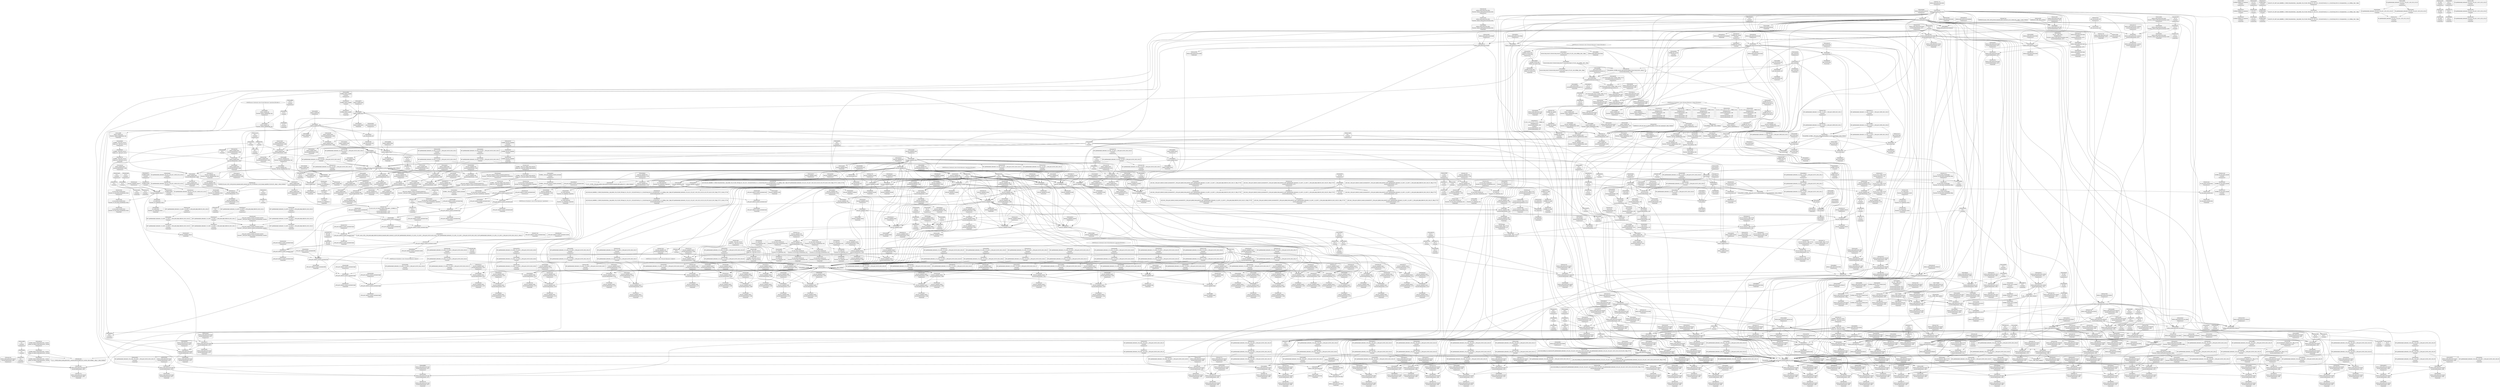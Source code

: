 digraph {
	CE0x5b2eaa0 [shape=record,shape=Mrecord,label="{CE0x5b2eaa0|cred_has_capability:tmp27|security/selinux/hooks.c,1583|*SummSink*}"]
	CE0x5a830a0 [shape=record,shape=Mrecord,label="{CE0x5a830a0|cred_sid:tmp1}"]
	CE0x5ada6a0 [shape=record,shape=Mrecord,label="{CE0x5ada6a0|28:_i32,_:_CRE_28,32_|*MultipleSource*|*LoadInst*|security/selinux/hooks.c,3073|security/selinux/hooks.c,3090|security/selinux/hooks.c,3073}"]
	CE0x5aeb020 [shape=record,shape=Mrecord,label="{CE0x5aeb020|i64_21|*Constant*|*SummSink*}"]
	CE0x5aed8a0 [shape=record,shape=Mrecord,label="{CE0x5aed8a0|i64*_getelementptr_inbounds_(_26_x_i64_,_26_x_i64_*___llvm_gcov_ctr242,_i64_0,_i64_22)|*Constant*|*SummSource*}"]
	CE0x5b1e310 [shape=record,shape=Mrecord,label="{CE0x5b1e310|avc_has_perm_noaudit:avd|Function::avc_has_perm_noaudit&Arg::avd::}"]
	CE0x5aebe90 [shape=record,shape=Mrecord,label="{CE0x5aebe90|selinux_inode_getsecurity:tmp46|security/selinux/hooks.c,3097|*SummSource*}"]
	CE0x5ae9890 [shape=record,shape=Mrecord,label="{CE0x5ae9890|selinux_inode_getsecurity:call13|security/selinux/hooks.c,3093|*SummSink*}"]
	CE0x5aeff80 [shape=record,shape=Mrecord,label="{CE0x5aeff80|i64*_getelementptr_inbounds_(_26_x_i64_,_26_x_i64_*___llvm_gcov_ctr242,_i64_0,_i64_23)|*Constant*|*SummSource*}"]
	CE0x5a6ebd0 [shape=record,shape=Mrecord,label="{CE0x5a6ebd0|selinux_capable:tmp7|security/selinux/hooks.c,2009|*SummSink*}"]
	CE0x5b3c2a0 [shape=record,shape=Mrecord,label="{CE0x5b3c2a0|i64*_getelementptr_inbounds_(_21_x_i64_,_21_x_i64_*___llvm_gcov_ctr143,_i64_0,_i64_7)|*Constant*}"]
	CE0x5a4f410 [shape=record,shape=Mrecord,label="{CE0x5a4f410|cred_has_capability:tmp16|security/selinux/hooks.c,1576|*SummSource*}"]
	CE0x5a66380 [shape=record,shape=Mrecord,label="{CE0x5a66380|i8*_null|*Constant*}"]
	CE0x5b1ead0 [shape=record,shape=Mrecord,label="{CE0x5b1ead0|cred_has_capability:cmp|security/selinux/hooks.c,1580|*SummSource*}"]
	CE0x5b1bfd0 [shape=record,shape=Mrecord,label="{CE0x5b1bfd0|cred_has_capability:call7|security/selinux/hooks.c,1579}"]
	CE0x5a857b0 [shape=record,shape=Mrecord,label="{CE0x5a857b0|selinux_inode_getsecurity:tmp14|security/selinux/hooks.c,3087}"]
	CE0x5aef300 [shape=record,shape=Mrecord,label="{CE0x5aef300|selinux_inode_getsecurity:buffer|Function::selinux_inode_getsecurity&Arg::buffer::|*SummSink*}"]
	CE0x5a64e90 [shape=record,shape=Mrecord,label="{CE0x5a64e90|get_current:tmp|*SummSink*}"]
	CE0x5b0d9b0 [shape=record,shape=Mrecord,label="{CE0x5b0d9b0|_call_void_mcount()_#3|*SummSource*}"]
	CE0x5b1b470 [shape=record,shape=Mrecord,label="{CE0x5b1b470|i16_47|*Constant*|*SummSink*}"]
	CE0x5ad17c0 [shape=record,shape=Mrecord,label="{CE0x5ad17c0|selinux_capable:call|security/selinux/hooks.c,2007}"]
	CE0x5a85430 [shape=record,shape=Mrecord,label="{CE0x5a85430|selinux_inode_getsecurity:tmp13|security/selinux/hooks.c,3087|*SummSource*}"]
	CE0x5a8eec0 [shape=record,shape=Mrecord,label="{CE0x5a8eec0|selinux_capable:bb}"]
	CE0x6d99f30 [shape=record,shape=Mrecord,label="{CE0x6d99f30|selinux_inode_getsecurity:return|*SummSource*}"]
	CE0x5ae5970 [shape=record,shape=Mrecord,label="{CE0x5ae5970|selinux_inode_getsecurity:tmp35|security/selinux/hooks.c,3093}"]
	CE0x5a6fd50 [shape=record,shape=Mrecord,label="{CE0x5a6fd50|selinux_inode_getsecurity:if.then}"]
	CE0x5a53090 [shape=record,shape=Mrecord,label="{CE0x5a53090|i64*_getelementptr_inbounds_(_6_x_i64_,_6_x_i64_*___llvm_gcov_ctr142,_i64_0,_i64_4)|*Constant*|*SummSource*}"]
	CE0x5b37ba0 [shape=record,shape=Mrecord,label="{CE0x5b37ba0|cred_has_capability:tmp1|*SummSource*}"]
	CE0x5ac3f00 [shape=record,shape=Mrecord,label="{CE0x5ac3f00|selinux_inode_getsecurity:tmp23|security/selinux/hooks.c,3087|*SummSink*}"]
	CE0x5b38370 [shape=record,shape=Mrecord,label="{CE0x5b38370|0:_i64*,_array:_GCR___llvm_gcda_edge_table144_internal_unnamed_addr_constant_3_x_i64*_i64*_getelementptr_inbounds_(_21_x_i64_,_21_x_i64_*___llvm_gcov_ctr143,_i64_0,_i64_1),_i64*_getelementptr_inbounds_(_21_x_i64_,_21_x_i64_*___llvm_gcov_ctr143,_i64_0,_i64_2),_i64*_getelementptr_inbounds_(_21_x_i64_,_21_x_i64_*___llvm_gcov_ctr143,_i64_0,_i64_3)_:_elem_0::}"]
	CE0x5ac0e30 [shape=record,shape=Mrecord,label="{CE0x5ac0e30|GLOBAL:lockdep_rcu_suspicious|*Constant*|*SummSink*}"]
	CE0x5ac5730 [shape=record,shape=Mrecord,label="{CE0x5ac5730|selinux_inode_getsecurity:tmp26|security/selinux/hooks.c,3087}"]
	CE0x5a85fc0 [shape=record,shape=Mrecord,label="{CE0x5a85fc0|selinux_inode_getsecurity:tmp15|security/selinux/hooks.c,3087|*SummSource*}"]
	CE0x5ab3e50 [shape=record,shape=Mrecord,label="{CE0x5ab3e50|selinux_inode_getsecurity:tmp19|security/selinux/hooks.c,3087|*SummSink*}"]
	CE0x5b2c300 [shape=record,shape=Mrecord,label="{CE0x5b2c300|cred_has_capability:tmp23|security/selinux/hooks.c,1582}"]
	CE0x5a2e2d0 [shape=record,shape=Mrecord,label="{CE0x5a2e2d0|i64*_getelementptr_inbounds_(_26_x_i64_,_26_x_i64_*___llvm_gcov_ctr242,_i64_0,_i64_0)|*Constant*}"]
	CE0x5b3b410 [shape=record,shape=Mrecord,label="{CE0x5b3b410|0:_i32,_:_GCMR___llvm_gcov_global_state_pred145_internal_unnamed_addr_global_i32_-1:_elem_0:default:}"]
	CE0x5abc840 [shape=record,shape=Mrecord,label="{CE0x5abc840|selinux_inode_getsecurity:tmp10|security/selinux/hooks.c,3087}"]
	CE0x5ae89a0 [shape=record,shape=Mrecord,label="{CE0x5ae89a0|selinux_inode_getsecurity:tmp42|security/selinux/hooks.c,3095}"]
	CE0x5a2d2e0 [shape=record,shape=Mrecord,label="{CE0x5a2d2e0|selinux_inode_getsecurity:tmp4|security/selinux/hooks.c,3075|*SummSource*}"]
	CE0x5ad49b0 [shape=record,shape=Mrecord,label="{CE0x5ad49b0|i64_14|*Constant*|*SummSink*}"]
	CE0x5b1cbe0 [shape=record,shape=Mrecord,label="{CE0x5b1cbe0|avc_has_perm_noaudit:ssid|Function::avc_has_perm_noaudit&Arg::ssid::|*SummSource*}"]
	CE0x5a61aa0 [shape=record,shape=Mrecord,label="{CE0x5a61aa0|COLLAPSED:_CMRE:_elem_0:default:}"]
	CE0x5a535f0 [shape=record,shape=Mrecord,label="{CE0x5a535f0|selinux_capable:tmp8|security/selinux/hooks.c,2011}"]
	CE0x5a85a60 [shape=record,shape=Mrecord,label="{CE0x5a85a60|selinux_inode_getsecurity:tmp14|security/selinux/hooks.c,3087|*SummSource*}"]
	CE0x5ab2670 [shape=record,shape=Mrecord,label="{CE0x5ab2670|i64_8|*Constant*}"]
	CE0x5aa8370 [shape=record,shape=Mrecord,label="{CE0x5aa8370|selinux_capable:tmp9|security/selinux/hooks.c,2011}"]
	CE0x5b26c20 [shape=record,shape=Mrecord,label="{CE0x5b26c20|cred_has_capability:tmp2|security/selinux/hooks.c,1567|*SummSource*}"]
	CE0x5acc600 [shape=record,shape=Mrecord,label="{CE0x5acc600|cred_has_capability:do.end6}"]
	CE0x5aee250 [shape=record,shape=Mrecord,label="{CE0x5aee250|selinux_inode_getsecurity:tmp50|security/selinux/hooks.c,3098|*SummSink*}"]
	CE0x5b0b4a0 [shape=record,shape=Mrecord,label="{CE0x5b0b4a0|cred_has_capability:tmp3|security/selinux/hooks.c,1567|*SummSource*}"]
	CE0x5b2d4d0 [shape=record,shape=Mrecord,label="{CE0x5b2d4d0|cred_has_capability:tmp25|security/selinux/hooks.c,1582|*SummSource*}"]
	CE0x5a49a20 [shape=record,shape=Mrecord,label="{CE0x5a49a20|selinux_inode_getsecurity:out_nofree|*SummSource*}"]
	CE0x5abbe60 [shape=record,shape=Mrecord,label="{CE0x5abbe60|selinux_inode_getsecurity:tmp9|security/selinux/hooks.c,3076|*SummSource*}"]
	CE0x5aadb70 [shape=record,shape=Mrecord,label="{CE0x5aadb70|selinux_capable:entry|*SummSource*}"]
	CE0x5b0a4d0 [shape=record,shape=Mrecord,label="{CE0x5b0a4d0|cred_sid:tmp3|*SummSink*}"]
	CE0x5b27210 [shape=record,shape=Mrecord,label="{CE0x5b27210|cred_has_capability:tmp|*SummSink*}"]
	CE0x5ab0d10 [shape=record,shape=Mrecord,label="{CE0x5ab0d10|GLOBAL:selinux_inode_getsecurity.__warned|Global_var:selinux_inode_getsecurity.__warned|*SummSink*}"]
	CE0x5b225b0 [shape=record,shape=Mrecord,label="{CE0x5b225b0|cred_has_capability:if.then|*SummSink*}"]
	CE0x5ab89b0 [shape=record,shape=Mrecord,label="{CE0x5ab89b0|selinux_inode_getsecurity:call1|security/selinux/hooks.c,3087}"]
	CE0x5b2bd50 [shape=record,shape=Mrecord,label="{CE0x5b2bd50|i64_16|*Constant*|*SummSink*}"]
	CE0x5a65090 [shape=record,shape=Mrecord,label="{CE0x5a65090|56:_i8*,_:_CRE_56,64_|*MultipleSource*|Function::selinux_inode_getsecurity&Arg::inode::|security/selinux/hooks.c,3073}"]
	CE0x5af3a10 [shape=record,shape=Mrecord,label="{CE0x5af3a10|selinux_inode_getsecurity:tmp57|security/selinux/hooks.c,3104}"]
	CE0x5b44890 [shape=record,shape=Mrecord,label="{CE0x5b44890|avc_audit:ssid|Function::avc_audit&Arg::ssid::|*SummSink*}"]
	CE0x5a8ccc0 [shape=record,shape=Mrecord,label="{CE0x5a8ccc0|i64*_getelementptr_inbounds_(_2_x_i64_,_2_x_i64_*___llvm_gcov_ctr98,_i64_0,_i64_1)|*Constant*}"]
	CE0x5b1c940 [shape=record,shape=Mrecord,label="{CE0x5b1c940|avc_has_perm_noaudit:tclass|Function::avc_has_perm_noaudit&Arg::tclass::}"]
	CE0x5b2fc00 [shape=record,shape=Mrecord,label="{CE0x5b2fc00|cred_has_capability:tmp29|security/selinux/hooks.c,1584|*SummSource*}"]
	CE0x5abf700 [shape=record,shape=Mrecord,label="{CE0x5abf700|selinux_inode_getsecurity:tmp11|security/selinux/hooks.c,3087}"]
	CE0x5af2840 [shape=record,shape=Mrecord,label="{CE0x5af2840|i64*_getelementptr_inbounds_(_26_x_i64_,_26_x_i64_*___llvm_gcov_ctr242,_i64_0,_i64_24)|*Constant*|*SummSink*}"]
	CE0x5b35c50 [shape=record,shape=Mrecord,label="{CE0x5b35c50|GLOBAL:printk|*Constant*}"]
	CE0x5aabd60 [shape=record,shape=Mrecord,label="{CE0x5aabd60|selinux_inode_getsecurity:tmp2|*LoadInst*|security/selinux/hooks.c,3073}"]
	CE0x5ad7620 [shape=record,shape=Mrecord,label="{CE0x5ad7620|i64*_getelementptr_inbounds_(_26_x_i64_,_26_x_i64_*___llvm_gcov_ctr242,_i64_0,_i64_15)|*Constant*|*SummSource*}"]
	CE0x5a7ee10 [shape=record,shape=Mrecord,label="{CE0x5a7ee10|i64_1|*Constant*}"]
	CE0x5ac55c0 [shape=record,shape=Mrecord,label="{CE0x5ac55c0|i64*_getelementptr_inbounds_(_26_x_i64_,_26_x_i64_*___llvm_gcov_ctr242,_i64_0,_i64_12)|*Constant*|*SummSource*}"]
	CE0x5a3ed60 [shape=record,shape=Mrecord,label="{CE0x5a3ed60|cred_sid:tmp4|*LoadInst*|security/selinux/hooks.c,196}"]
	CE0x6dcf7e0 [shape=record,shape=Mrecord,label="{CE0x6dcf7e0|selinux_inode_getsecurity:if.end|*SummSink*}"]
	CE0x5ab65f0 [shape=record,shape=Mrecord,label="{CE0x5ab65f0|_ret_%struct.task_struct*_%tmp4,_!dbg_!27714|./arch/x86/include/asm/current.h,14|*SummSink*}"]
	CE0x5a67640 [shape=record,shape=Mrecord,label="{CE0x5a67640|selinux_inode_getsecurity:tobool|security/selinux/hooks.c,3075|*SummSource*}"]
	CE0x5aeba90 [shape=record,shape=Mrecord,label="{CE0x5aeba90|selinux_inode_getsecurity:tmp45|security/selinux/hooks.c,3097|*SummSink*}"]
	"CONST[source:2(external),value:0(static)][purpose:{operation}][SrcIdx:0]"
	CE0x5b2e270 [shape=record,shape=Mrecord,label="{CE0x5b2e270|cred_has_capability:tmp26|security/selinux/hooks.c,1583|*SummSource*}"]
	CE0x5a43f20 [shape=record,shape=Mrecord,label="{CE0x5a43f20|GLOBAL:cred_has_capability|*Constant*}"]
	CE0x5a3f120 [shape=record,shape=Mrecord,label="{CE0x5a3f120|i8_3|*Constant*|*SummSource*}"]
	CE0x5ad2160 [shape=record,shape=Mrecord,label="{CE0x5ad2160|i64*_getelementptr_inbounds_(_6_x_i64_,_6_x_i64_*___llvm_gcov_ctr142,_i64_0,_i64_5)|*Constant*|*SummSink*}"]
	CE0x5a406c0 [shape=record,shape=Mrecord,label="{CE0x5a406c0|cred_sid:entry|*SummSink*}"]
	CE0x5a672a0 [shape=record,shape=Mrecord,label="{CE0x5a672a0|VOIDTB_TE_array:_GCR_.str63_private_unnamed_addr_constant_8_x_i8_c_selinux_00_,_align_1:_elem_0:default:}"]
	CE0x5a61350 [shape=record,shape=Mrecord,label="{CE0x5a61350|i64*_getelementptr_inbounds_(_26_x_i64_,_26_x_i64_*___llvm_gcov_ctr242,_i64_0,_i64_3)|*Constant*}"]
	CE0x5ae5b10 [shape=record,shape=Mrecord,label="{CE0x5ae5b10|selinux_inode_getsecurity:tmp35|security/selinux/hooks.c,3093|*SummSource*}"]
	CE0x5aea8a0 [shape=record,shape=Mrecord,label="{CE0x5aea8a0|selinux_inode_getsecurity:tobool15|security/selinux/hooks.c,3094}"]
	CE0x5b3a3e0 [shape=record,shape=Mrecord,label="{CE0x5b3a3e0|cred_has_capability:if.end}"]
	CE0x5aacc20 [shape=record,shape=Mrecord,label="{CE0x5aacc20|selinux_inode_getsecurity:call8|security/selinux/hooks.c,3087}"]
	CE0x5a62040 [shape=record,shape=Mrecord,label="{CE0x5a62040|selinux_capable:tobool|security/selinux/hooks.c,2008}"]
	CE0x5acdf90 [shape=record,shape=Mrecord,label="{CE0x5acdf90|cred_has_capability:tmp1|*SummSink*}"]
	CE0x5b27890 [shape=record,shape=Mrecord,label="{CE0x5b27890|_call_void_mcount()_#3}"]
	CE0x5b387f0 [shape=record,shape=Mrecord,label="{CE0x5b387f0|_call_void_asm_sideeffect_1:_09ud2_0A.pushsection___bug_table,_22a_22_0A2:_09.long_1b_-_2b,_$_0:c_-_2b_0A_09.word_$_1:c_,_0_0A_09.org_2b+$_2:c_0A.popsection_,_i,i,i,_dirflag_,_fpsr_,_flags_(i8*_getelementptr_inbounds_(_25_x_i8_,_25_x_i8_*_.str3,_i32_0,_i32_0),_i32_1575,_i64_12)_#3,_!dbg_!27737,_!srcloc_!27740|security/selinux/hooks.c,1575|*SummSink*}"]
	CE0x5acb260 [shape=record,shape=Mrecord,label="{CE0x5acb260|get_current:bb|*SummSource*}"]
	CE0x5b41980 [shape=record,shape=Mrecord,label="{CE0x5b41980|cred_has_capability:avd|security/selinux/hooks.c, 1556|*SummSink*}"]
	CE0x5ab5870 [shape=record,shape=Mrecord,label="{CE0x5ab5870|GLOBAL:get_current|*Constant*}"]
	CE0x5af1830 [shape=record,shape=Mrecord,label="{CE0x5af1830|_call_void_kfree(i8*_%tmp54)_#10,_!dbg_!27776|security/selinux/hooks.c,3101}"]
	CE0x5b1e2a0 [shape=record,shape=Mrecord,label="{CE0x5b1e2a0|_ret_i32_%rc.0,_!dbg_!27793|security/selinux/avc.c,744}"]
	CE0x5b252b0 [shape=record,shape=Mrecord,label="{CE0x5b252b0|i32_1575|*Constant*}"]
	CE0x5ab69a0 [shape=record,shape=Mrecord,label="{CE0x5ab69a0|i32_78|*Constant*}"]
	CE0x5a7def0 [shape=record,shape=Mrecord,label="{CE0x5a7def0|cred_has_capability:return|*SummSink*}"]
	CE0x5b3f870 [shape=record,shape=Mrecord,label="{CE0x5b3f870|i64*_getelementptr_inbounds_(_21_x_i64_,_21_x_i64_*___llvm_gcov_ctr143,_i64_0,_i64_8)|*Constant*}"]
	CE0x5aada10 [shape=record,shape=Mrecord,label="{CE0x5aada10|GLOBAL:selinux_capable|*Constant*|*SummSink*}"]
	CE0x5a6dcd0 [shape=record,shape=Mrecord,label="{CE0x5a6dcd0|i64*_getelementptr_inbounds_(_6_x_i64_,_6_x_i64_*___llvm_gcov_ctr142,_i64_0,_i64_3)|*Constant*}"]
	CE0x5ab8640 [shape=record,shape=Mrecord,label="{CE0x5ab8640|selinux_inode_getsecurity:tmp11|security/selinux/hooks.c,3087|*SummSink*}"]
	CE0x5aad210 [shape=record,shape=Mrecord,label="{CE0x5aad210|selinux_inode_getsecurity:call8|security/selinux/hooks.c,3087|*SummSink*}"]
	CE0x5af1e70 [shape=record,shape=Mrecord,label="{CE0x5af1e70|GLOBAL:kfree|*Constant*|*SummSource*}"]
	CE0x5acc730 [shape=record,shape=Mrecord,label="{CE0x5acc730|cred_has_capability:do.end6|*SummSource*}"]
	CE0x5b08170 [shape=record,shape=Mrecord,label="{CE0x5b08170|cred_has_capability:do.end|*SummSource*}"]
	CE0x5a52c20 [shape=record,shape=Mrecord,label="{CE0x5a52c20|cred_sid:entry}"]
	CE0x5ae4aa0 [shape=record,shape=Mrecord,label="{CE0x5ae4aa0|void_(i8*,_i32,_i64)*_asm_sideeffect_1:_09ud2_0A.pushsection___bug_table,_22a_22_0A2:_09.long_1b_-_2b,_$_0:c_-_2b_0A_09.word_$_1:c_,_0_0A_09.org_2b+$_2:c_0A.popsection_,_i,i,i,_dirflag_,_fpsr_,_flags_}"]
	CE0x5acb3e0 [shape=record,shape=Mrecord,label="{CE0x5acb3e0|get_current:bb|*SummSink*}"]
	CE0x5a3f270 [shape=record,shape=Mrecord,label="{CE0x5a3f270|i8_3|*Constant*|*SummSink*}"]
	CE0x5a7e7b0 [shape=record,shape=Mrecord,label="{CE0x5a7e7b0|selinux_capable:tmp2|security/selinux/hooks.c,2008}"]
	CE0x5b43200 [shape=record,shape=Mrecord,label="{CE0x5b43200|cred_has_capability:tmp5|security/selinux/hooks.c,1570}"]
	CE0x5abe560 [shape=record,shape=Mrecord,label="{CE0x5abe560|selinux_capable:retval.0}"]
	CE0x5b32d20 [shape=record,shape=Mrecord,label="{CE0x5b32d20|i64*_getelementptr_inbounds_(_21_x_i64_,_21_x_i64_*___llvm_gcov_ctr143,_i64_0,_i64_20)|*Constant*|*SummSink*}"]
	CE0x5b1d660 [shape=record,shape=Mrecord,label="{CE0x5b1d660|avc_has_perm_noaudit:requested|Function::avc_has_perm_noaudit&Arg::requested::}"]
	CE0x5b385c0 [shape=record,shape=Mrecord,label="{CE0x5b385c0|i64*_null|*Constant*}"]
	CE0x5a82b70 [shape=record,shape=Mrecord,label="{CE0x5a82b70|i64*_getelementptr_inbounds_(_21_x_i64_,_21_x_i64_*___llvm_gcov_ctr143,_i64_0,_i64_5)|*Constant*}"]
	CE0x5ac2880 [shape=record,shape=Mrecord,label="{CE0x5ac2880|selinux_inode_getsecurity:tmp21|security/selinux/hooks.c,3087}"]
	CE0x5b1b400 [shape=record,shape=Mrecord,label="{CE0x5b1b400|i16_47|*Constant*|*SummSource*}"]
	CE0x5ab9570 [shape=record,shape=Mrecord,label="{CE0x5ab9570|selinux_inode_getsecurity:tmp8|security/selinux/hooks.c,3076|*SummSource*}"]
	CE0x5b0d940 [shape=record,shape=Mrecord,label="{CE0x5b0d940|GLOBAL:cred_sid|*Constant*}"]
	CE0x5b1e180 [shape=record,shape=Mrecord,label="{CE0x5b1e180|avc_has_perm_noaudit:flags|Function::avc_has_perm_noaudit&Arg::flags::|*SummSink*}"]
	CE0x5b2a6a0 [shape=record,shape=Mrecord,label="{CE0x5b2a6a0|avc_audit:a|Function::avc_audit&Arg::a::|*SummSource*}"]
	CE0x5b25a30 [shape=record,shape=Mrecord,label="{CE0x5b25a30|__llvm_gcov_indirect_counter_increment:exit}"]
	"CONST[source:2(external),value:2(dynamic)][purpose:{subject}][SrcIdx:3]"
	CE0x5b32c70 [shape=record,shape=Mrecord,label="{CE0x5b32c70|i64*_getelementptr_inbounds_(_21_x_i64_,_21_x_i64_*___llvm_gcov_ctr143,_i64_0,_i64_20)|*Constant*|*SummSource*}"]
	CE0x5b379d0 [shape=record,shape=Mrecord,label="{CE0x5b379d0|__llvm_gcov_indirect_counter_increment:tmp2|*SummSink*}"]
	CE0x5aae920 [shape=record,shape=Mrecord,label="{CE0x5aae920|_ret_i32_%retval.0,_!dbg_!27765|security/selinux/hooks.c,1586}"]
	CE0x5a3ea50 [shape=record,shape=Mrecord,label="{CE0x5a3ea50|i64*_getelementptr_inbounds_(_21_x_i64_,_21_x_i64_*___llvm_gcov_ctr143,_i64_0,_i64_0)|*Constant*|*SummSink*}"]
	CE0x5b07fb0 [shape=record,shape=Mrecord,label="{CE0x5b07fb0|cred_has_capability:do.end6|*SummSink*}"]
	CE0x5ab6180 [shape=record,shape=Mrecord,label="{CE0x5ab6180|get_current:entry|*SummSource*}"]
	CE0x5a66d80 [shape=record,shape=Mrecord,label="{CE0x5a66d80|get_current:tmp4|./arch/x86/include/asm/current.h,14|*SummSource*}"]
	CE0x5ab9150 [shape=record,shape=Mrecord,label="{CE0x5ab9150|selinux_inode_getsecurity:tobool2|security/selinux/hooks.c,3087|*SummSource*}"]
	CE0x5acb110 [shape=record,shape=Mrecord,label="{CE0x5acb110|i64*_getelementptr_inbounds_(_2_x_i64_,_2_x_i64_*___llvm_gcov_ctr98,_i64_0,_i64_0)|*Constant*|*SummSource*}"]
	CE0x5aed950 [shape=record,shape=Mrecord,label="{CE0x5aed950|i64*_getelementptr_inbounds_(_26_x_i64_,_26_x_i64_*___llvm_gcov_ctr242,_i64_0,_i64_22)|*Constant*|*SummSink*}"]
	CE0x5ad47b0 [shape=record,shape=Mrecord,label="{CE0x5ad47b0|selinux_capable:retval.0|*SummSink*}"]
	CE0x5ae72e0 [shape=record,shape=Mrecord,label="{CE0x5ae72e0|selinux_inode_getsecurity:tmp44|security/selinux/hooks.c,3096|*SummSource*}"]
	CE0x5a49900 [shape=record,shape=Mrecord,label="{CE0x5a49900|selinux_inode_getsecurity:land.lhs.true4|*SummSink*}"]
	CE0x5a845b0 [shape=record,shape=Mrecord,label="{CE0x5a845b0|i64_5|*Constant*}"]
	CE0x5a33020 [shape=record,shape=Mrecord,label="{CE0x5a33020|selinux_inode_getsecurity:land.lhs.true}"]
	CE0x5a84f50 [shape=record,shape=Mrecord,label="{CE0x5a84f50|selinux_inode_getsecurity:tmp12|security/selinux/hooks.c,3087}"]
	CE0x5a59d70 [shape=record,shape=Mrecord,label="{CE0x5a59d70|selinux_inode_getsecurity:bb}"]
	CE0x5ab7390 [shape=record,shape=Mrecord,label="{CE0x5ab7390|_ret_i32_%retval.0,_!dbg_!27725|security/selinux/hooks.c,2012}"]
	CE0x5a6dc60 [shape=record,shape=Mrecord,label="{CE0x5a6dc60|i32_5|*Constant*|*SummSource*}"]
	CE0x5b26bb0 [shape=record,shape=Mrecord,label="{CE0x5b26bb0|cred_has_capability:tmp2|security/selinux/hooks.c,1567}"]
	CE0x5a60820 [shape=record,shape=Mrecord,label="{CE0x5a60820|selinux_capable:tmp3|security/selinux/hooks.c,2008|*SummSink*}"]
	CE0x5b21a90 [shape=record,shape=Mrecord,label="{CE0x5b21a90|i64_0|*Constant*}"]
	CE0x5b32f80 [shape=record,shape=Mrecord,label="{CE0x5b32f80|cred_sid:bb}"]
	CE0x5ac3ab0 [shape=record,shape=Mrecord,label="{CE0x5ac3ab0|selinux_inode_getsecurity:tmp23|security/selinux/hooks.c,3087}"]
	CE0x5a2cf70 [shape=record,shape=Mrecord,label="{CE0x5a2cf70|i64_2|*Constant*|*SummSink*}"]
	CE0x5b27e40 [shape=record,shape=Mrecord,label="{CE0x5b27e40|cred_has_capability:tmp8|security/selinux/hooks.c,1575|*SummSource*}"]
	CE0x5b2b490 [shape=record,shape=Mrecord,label="{CE0x5b2b490|i64_15|*Constant*}"]
	CE0x5a4e0e0 [shape=record,shape=Mrecord,label="{CE0x5a4e0e0|i64*_getelementptr_inbounds_(_21_x_i64_,_21_x_i64_*___llvm_gcov_ctr143,_i64_0,_i64_11)|*Constant*|*SummSink*}"]
	CE0x5ab3580 [shape=record,shape=Mrecord,label="{CE0x5ab3580|i64*_getelementptr_inbounds_(_26_x_i64_,_26_x_i64_*___llvm_gcov_ctr242,_i64_0,_i64_16)|*Constant*|*SummSource*}"]
	CE0x5b3fef0 [shape=record,shape=Mrecord,label="{CE0x5b3fef0|cred_has_capability:tmp10|security/selinux/hooks.c,1575|*SummSink*}"]
	CE0x5b2c5f0 [shape=record,shape=Mrecord,label="{CE0x5b2c5f0|cred_has_capability:tmp24|security/selinux/hooks.c,1582}"]
	CE0x5b30c50 [shape=record,shape=Mrecord,label="{CE0x5b30c50|cred_has_capability:tmp30|security/selinux/hooks.c,1585|*SummSource*}"]
	CE0x5b1e8e0 [shape=record,shape=Mrecord,label="{CE0x5b1e8e0|_ret_i32_%rc.0,_!dbg_!27793|security/selinux/avc.c,744|*SummSink*}"]
	CE0x5ac59d0 [shape=record,shape=Mrecord,label="{CE0x5ac59d0|selinux_inode_getsecurity:tmp26|security/selinux/hooks.c,3087|*SummSink*}"]
	CE0x5acbd70 [shape=record,shape=Mrecord,label="{CE0x5acbd70|cred_has_capability:sw.bb|*SummSource*}"]
	CE0x5ad7fd0 [shape=record,shape=Mrecord,label="{CE0x5ad7fd0|selinux_inode_getsecurity:tmp33|security/selinux/hooks.c,3090|*SummSink*}"]
	CE0x5a3b160 [shape=record,shape=Mrecord,label="{CE0x5a3b160|selinux_inode_getsecurity:return}"]
	CE0x5a53980 [shape=record,shape=Mrecord,label="{CE0x5a53980|selinux_inode_getsecurity:tmp7|security/selinux/hooks.c,3075}"]
	CE0x5b404f0 [shape=record,shape=Mrecord,label="{CE0x5b404f0|i64*_getelementptr_inbounds_(_21_x_i64_,_21_x_i64_*___llvm_gcov_ctr143,_i64_0,_i64_9)|*Constant*|*SummSource*}"]
	CE0x5b1f3b0 [shape=record,shape=Mrecord,label="{CE0x5b1f3b0|cred_has_capability:tmp19|security/selinux/hooks.c,1580|*SummSink*}"]
	CE0x5a464a0 [shape=record,shape=Mrecord,label="{CE0x5a464a0|COLLAPSED:_GCMRE___llvm_gcov_ctr98_internal_global_2_x_i64_zeroinitializer:_elem_0:default:}"]
	CE0x5a64cf0 [shape=record,shape=Mrecord,label="{CE0x5a64cf0|cred_has_capability:do.body}"]
	CE0x5ae7ba0 [shape=record,shape=Mrecord,label="{CE0x5ae7ba0|selinux_inode_getsecurity:tobool18|security/selinux/hooks.c,3097|*SummSink*}"]
	CE0x5b0c540 [shape=record,shape=Mrecord,label="{CE0x5b0c540|cred_has_capability:tmp4|security/selinux/hooks.c,1570|*SummSource*}"]
	CE0x5b0b640 [shape=record,shape=Mrecord,label="{CE0x5b0b640|cred_has_capability:tmp3|security/selinux/hooks.c,1567|*SummSink*}"]
	CE0x5ab28e0 [shape=record,shape=Mrecord,label="{CE0x5ab28e0|selinux_inode_getsecurity:tmp17|security/selinux/hooks.c,3087}"]
	CE0x5ad4f10 [shape=record,shape=Mrecord,label="{CE0x5ad4f10|selinux_inode_getsecurity:tmp28|security/selinux/hooks.c,3089}"]
	CE0x5ae22d0 [shape=record,shape=Mrecord,label="{CE0x5ae22d0|selinux_inode_getsecurity:tmp37|security/selinux/hooks.c,3093|*SummSource*}"]
	CE0x5ab1d40 [shape=record,shape=Mrecord,label="{CE0x5ab1d40|selinux_inode_getsecurity:tobool3|security/selinux/hooks.c,3087|*SummSink*}"]
	CE0x5aaeac0 [shape=record,shape=Mrecord,label="{CE0x5aaeac0|cred_has_capability:cred|Function::cred_has_capability&Arg::cred::}"]
	CE0x5ae60d0 [shape=record,shape=Mrecord,label="{CE0x5ae60d0|selinux_inode_getsecurity:call11|security/selinux/hooks.c,3090|*SummSink*}"]
	CE0x5a68d80 [shape=record,shape=Mrecord,label="{CE0x5a68d80|cred_has_capability:u|security/selinux/hooks.c,1563|*SummSource*}"]
	CE0x5a41440 [shape=record,shape=Mrecord,label="{CE0x5a41440|cred_sid:sid|security/selinux/hooks.c,197}"]
	CE0x5a4fc10 [shape=record,shape=Mrecord,label="{CE0x5a4fc10|cred_has_capability:tmp17|security/selinux/hooks.c,1576|*SummSink*}"]
	CE0x5b28390 [shape=record,shape=Mrecord,label="{CE0x5b28390|cred_has_capability:tmp9|security/selinux/hooks.c,1575|*SummSource*}"]
	CE0x5acad80 [shape=record,shape=Mrecord,label="{CE0x5acad80|i64*_getelementptr_inbounds_(_2_x_i64_,_2_x_i64_*___llvm_gcov_ctr98,_i64_0,_i64_0)|*Constant*}"]
	CE0x5a2cd20 [shape=record,shape=Mrecord,label="{CE0x5a2cd20|i64_2|*Constant*|*SummSource*}"]
	CE0x5ad62d0 [shape=record,shape=Mrecord,label="{CE0x5ad62d0|selinux_inode_getsecurity:tmp30|security/selinux/hooks.c,3089|*SummSource*}"]
	CE0x5a6e900 [shape=record,shape=Mrecord,label="{CE0x5a6e900|selinux_capable:tmp7|security/selinux/hooks.c,2009}"]
	CE0x78a3d10 [shape=record,shape=Mrecord,label="{CE0x78a3d10|i32_0|*Constant*|*SummSource*}"]
	CE0x5a2ccb0 [shape=record,shape=Mrecord,label="{CE0x5a2ccb0|i64_2|*Constant*}"]
	CE0x5aedcc0 [shape=record,shape=Mrecord,label="{CE0x5aedcc0|selinux_inode_getsecurity:tmp50|security/selinux/hooks.c,3098|*SummSource*}"]
	CE0x5a7f2d0 [shape=record,shape=Mrecord,label="{CE0x5a7f2d0|i32_0|*Constant*}"]
	CE0x5a80440 [shape=record,shape=Mrecord,label="{CE0x5a80440|COLLAPSED:_GCMRE___llvm_gcov_ctr142_internal_global_6_x_i64_zeroinitializer:_elem_0:default:}"]
	CE0x5a6ef40 [shape=record,shape=Mrecord,label="{CE0x5a6ef40|cred_sid:tmp}"]
	CE0x5aefba0 [shape=record,shape=Mrecord,label="{CE0x5aefba0|i64*_getelementptr_inbounds_(_26_x_i64_,_26_x_i64_*___llvm_gcov_ctr242,_i64_0,_i64_23)|*Constant*}"]
	CE0x5b2a280 [shape=record,shape=Mrecord,label="{CE0x5b2a280|avc_audit:result|Function::avc_audit&Arg::result::|*SummSource*}"]
	CE0x5ab1720 [shape=record,shape=Mrecord,label="{CE0x5ab1720|selinux_inode_getsecurity:tmp16|security/selinux/hooks.c,3087|*SummSink*}"]
	CE0x5b2c900 [shape=record,shape=Mrecord,label="{CE0x5b2c900|cred_has_capability:tmp24|security/selinux/hooks.c,1582|*SummSource*}"]
	CE0x5abf410 [shape=record,shape=Mrecord,label="{CE0x5abf410|selinux_inode_getsecurity:tmp10|security/selinux/hooks.c,3087|*SummSink*}"]
	CE0x5aedb20 [shape=record,shape=Mrecord,label="{CE0x5aedb20|selinux_inode_getsecurity:tmp50|security/selinux/hooks.c,3098}"]
	CE0x5a50690 [shape=record,shape=Mrecord,label="{CE0x5a50690|cred_has_capability:tmp13|security/selinux/hooks.c,1575|*SummSource*}"]
	CE0x5ab2710 [shape=record,shape=Mrecord,label="{CE0x5ab2710|i64_8|*Constant*|*SummSource*}"]
	CE0x5ace1b0 [shape=record,shape=Mrecord,label="{CE0x5ace1b0|cred_has_capability:ad|security/selinux/hooks.c, 1555}"]
	CE0x5a92620 [shape=record,shape=Mrecord,label="{CE0x5a92620|selinux_capable:tobool|security/selinux/hooks.c,2008|*SummSink*}"]
	CE0x5b1fac0 [shape=record,shape=Mrecord,label="{CE0x5b1fac0|cred_has_capability:tmp21|security/selinux/hooks.c,1580}"]
	CE0x5b41790 [shape=record,shape=Mrecord,label="{CE0x5b41790|cred_has_capability:avd|security/selinux/hooks.c, 1556|*SummSource*}"]
	CE0x5ae95b0 [shape=record,shape=Mrecord,label="{CE0x5ae95b0|selinux_inode_getsecurity:tmp42|security/selinux/hooks.c,3095|*SummSink*}"]
	CE0x5b2b860 [shape=record,shape=Mrecord,label="{CE0x5b2b860|i64_16|*Constant*}"]
	CE0x5ae1b10 [shape=record,shape=Mrecord,label="{CE0x5ae1b10|selinux_inode_getsecurity:sid12|security/selinux/hooks.c,3093|*SummSource*}"]
	CE0x5b1efe0 [shape=record,shape=Mrecord,label="{CE0x5b1efe0|GLOBAL:__llvm_gcov_ctr143|Global_var:__llvm_gcov_ctr143|*SummSource*}"]
	CE0x5ab1c10 [shape=record,shape=Mrecord,label="{CE0x5ab1c10|selinux_inode_getsecurity:tobool3|security/selinux/hooks.c,3087|*SummSource*}"]
	CE0x5ae3f70 [shape=record,shape=Mrecord,label="{CE0x5ae3f70|i64_17|*Constant*}"]
	CE0x5a47190 [shape=record,shape=Mrecord,label="{CE0x5a47190|i64*_getelementptr_inbounds_(_2_x_i64_,_2_x_i64_*___llvm_gcov_ctr98,_i64_0,_i64_1)|*Constant*|*SummSource*}"]
	CE0x5b45900 [shape=record,shape=Mrecord,label="{CE0x5b45900|cred_has_capability:ad|security/selinux/hooks.c, 1555|*SummSource*}"]
	CE0x5b05300 [shape=record,shape=Mrecord,label="{CE0x5b05300|_call_void_mcount()_#3|*SummSource*}"]
	CE0x5a363f0 [shape=record,shape=Mrecord,label="{CE0x5a363f0|selinux_inode_getsecurity:if.end20}"]
	CE0x5af3e30 [shape=record,shape=Mrecord,label="{CE0x5af3e30|selinux_inode_getsecurity:retval.0|*SummSink*}"]
	CE0x5a666b0 [shape=record,shape=Mrecord,label="{CE0x5a666b0|selinux_capable:return|*SummSink*}"]
	CE0x5ac0f60 [shape=record,shape=Mrecord,label="{CE0x5ac0f60|i8*_getelementptr_inbounds_(_25_x_i8_,_25_x_i8_*_.str3,_i32_0,_i32_0)|*Constant*|*SummSource*}"]
	CE0x5a6de40 [shape=record,shape=Mrecord,label="{CE0x5a6de40|i64*_getelementptr_inbounds_(_6_x_i64_,_6_x_i64_*___llvm_gcov_ctr142,_i64_0,_i64_3)|*Constant*|*SummSource*}"]
	CE0x5ab27e0 [shape=record,shape=Mrecord,label="{CE0x5ab27e0|i64_8|*Constant*|*SummSink*}"]
	CE0x5ad69f0 [shape=record,shape=Mrecord,label="{CE0x5ad69f0|selinux_inode_getsecurity:tmp31|security/selinux/hooks.c,3089|*SummSink*}"]
	CE0x5aef830 [shape=record,shape=Mrecord,label="{CE0x5aef830|0:_i8*,_:_CME:_elem_0:default:}"]
	CE0x5b27a30 [shape=record,shape=Mrecord,label="{CE0x5b27a30|i32_-1|*Constant*}"]
	CE0x5ac2ef0 [shape=record,shape=Mrecord,label="{CE0x5ac2ef0|selinux_inode_getsecurity:tmp22|security/selinux/hooks.c,3087|*SummSink*}"]
	CE0x5b26550 [shape=record,shape=Mrecord,label="{CE0x5b26550|__llvm_gcov_indirect_counter_increment:bb4|*SummSource*}"]
	CE0x5a7d850 [shape=record,shape=Mrecord,label="{CE0x5a7d850|get_current:tmp1|*SummSource*}"]
	CE0x5b259c0 [shape=record,shape=Mrecord,label="{CE0x5b259c0|__llvm_gcov_indirect_counter_increment:bb|*SummSink*}"]
	CE0x5a6d9c0 [shape=record,shape=Mrecord,label="{CE0x5a6d9c0|cred_has_capability:cap1|security/selinux/hooks.c,1563|*SummSource*}"]
	CE0x5b2ca10 [shape=record,shape=Mrecord,label="{CE0x5b2ca10|cred_has_capability:tmp24|security/selinux/hooks.c,1582|*SummSink*}"]
	CE0x5a7e950 [shape=record,shape=Mrecord,label="{CE0x5a7e950|selinux_capable:tmp3|security/selinux/hooks.c,2008}"]
	CE0x5b38170 [shape=record,shape=Mrecord,label="{CE0x5b38170|cred_has_capability:call|security/selinux/hooks.c,1558}"]
	CE0x5b35700 [shape=record,shape=Mrecord,label="{CE0x5b35700|__llvm_gcov_indirect_counter_increment:tmp5|*SummSink*}"]
	CE0x5b2a940 [shape=record,shape=Mrecord,label="{CE0x5b2a940|_ret_i32_%retval.0,_!dbg_!27732|security/selinux/include/avc.h,142}"]
	CE0x5a36110 [shape=record,shape=Mrecord,label="{CE0x5a36110|selinux_inode_getsecurity:i_security|security/selinux/hooks.c,3073|*SummSource*}"]
	CE0x5a63510 [shape=record,shape=Mrecord,label="{CE0x5a63510|selinux_inode_getsecurity:tmp1}"]
	CE0x5a54050 [shape=record,shape=Mrecord,label="{CE0x5a54050|COLLAPSED:_GCMRE___llvm_gcov_ctr143_internal_global_21_x_i64_zeroinitializer:_elem_0:default:}"]
	CE0x5ad16b0 [shape=record,shape=Mrecord,label="{CE0x5ad16b0|_call_void_mcount()_#3|*SummSource*}"]
	CE0x5a67400 [shape=record,shape=Mrecord,label="{CE0x5a67400|selinux_inode_getsecurity:tobool|security/selinux/hooks.c,3075}"]
	CE0x5ab5ff0 [shape=record,shape=Mrecord,label="{CE0x5ab5ff0|get_current:entry}"]
	CE0x5b37dc0 [shape=record,shape=Mrecord,label="{CE0x5b37dc0|i32_1|*Constant*}"]
	CE0x5af28b0 [shape=record,shape=Mrecord,label="{CE0x5af28b0|selinux_inode_getsecurity:tmp55|security/selinux/hooks.c,3103|*SummSink*}"]
	CE0x5b1f840 [shape=record,shape=Mrecord,label="{CE0x5b1f840|cred_has_capability:tmp20|security/selinux/hooks.c,1580|*SummSource*}"]
	CE0x5ab4f80 [shape=record,shape=Mrecord,label="{CE0x5ab4f80|selinux_capable:tmp6|security/selinux/hooks.c,2009|*SummSink*}"]
	CE0x5af4660 [shape=record,shape=Mrecord,label="{CE0x5af4660|i64*_getelementptr_inbounds_(_26_x_i64_,_26_x_i64_*___llvm_gcov_ctr242,_i64_0,_i64_25)|*Constant*}"]
	CE0x5b20360 [shape=record,shape=Mrecord,label="{CE0x5b20360|cred_has_capability:call8|security/selinux/hooks.c,1581|*SummSource*}"]
	CE0x5b45680 [shape=record,shape=Mrecord,label="{CE0x5b45680|cred_has_capability:ad|security/selinux/hooks.c, 1555|*SummSink*}"]
	CE0x5a4faa0 [shape=record,shape=Mrecord,label="{CE0x5a4faa0|cred_has_capability:tmp17|security/selinux/hooks.c,1576|*SummSource*}"]
	CE0x5b39780 [shape=record,shape=Mrecord,label="{CE0x5b39780|cred_has_capability:call3|security/selinux/hooks.c,1573|*SummSource*}"]
	CE0x5aae020 [shape=record,shape=Mrecord,label="{CE0x5aae020|selinux_capable:cred|Function::selinux_capable&Arg::cred::|*SummSink*}"]
	CE0x5ad4b70 [shape=record,shape=Mrecord,label="{CE0x5ad4b70|selinux_inode_getsecurity:tmp29|security/selinux/hooks.c,3089}"]
	CE0x5af10c0 [shape=record,shape=Mrecord,label="{CE0x5af10c0|selinux_inode_getsecurity:tmp54|security/selinux/hooks.c,3101}"]
	CE0x5b1b720 [shape=record,shape=Mrecord,label="{CE0x5b1b720|i16_4|*Constant*}"]
	CE0x5ab6a50 [shape=record,shape=Mrecord,label="{CE0x5ab6a50|i32_78|*Constant*|*SummSink*}"]
	CE0x5b44ab0 [shape=record,shape=Mrecord,label="{CE0x5b44ab0|avc_audit:tsid|Function::avc_audit&Arg::tsid::|*SummSource*}"]
	CE0x5b3a650 [shape=record,shape=Mrecord,label="{CE0x5b3a650|cred_sid:sid|security/selinux/hooks.c,197|*SummSink*}"]
	CE0x5ab1e70 [shape=record,shape=Mrecord,label="{CE0x5ab1e70|i64_7|*Constant*}"]
	CE0x5b20f50 [shape=record,shape=Mrecord,label="{CE0x5b20f50|avc_audit:entry|*SummSink*}"]
	CE0x5b2eff0 [shape=record,shape=Mrecord,label="{CE0x5b2eff0|cred_has_capability:tmp28|security/selinux/hooks.c,1584}"]
	CE0x5acf520 [shape=record,shape=Mrecord,label="{CE0x5acf520|cred_sid:tmp2|*SummSink*}"]
	CE0x5b05710 [shape=record,shape=Mrecord,label="{CE0x5b05710|_ret_i32_%tmp6,_!dbg_!27716|security/selinux/hooks.c,197|*SummSink*}"]
	CE0x5b221f0 [shape=record,shape=Mrecord,label="{CE0x5b221f0|GLOBAL:avc_audit|*Constant*}"]
	CE0x5aad6d0 [shape=record,shape=Mrecord,label="{CE0x5aad6d0|selinux_capable:entry}"]
	CE0x5a5a2b0 [shape=record,shape=Mrecord,label="{CE0x5a5a2b0|selinux_inode_getsecurity:if.then19|*SummSink*}"]
	CE0x5a6d930 [shape=record,shape=Mrecord,label="{CE0x5a6d930|cred_has_capability:cap1|security/selinux/hooks.c,1563}"]
	CE0x5ae5830 [shape=record,shape=Mrecord,label="{CE0x5ae5830|0:_i32,_:_SCRE:_elem_0:default:}"]
	CE0x5ac5830 [shape=record,shape=Mrecord,label="{CE0x5ac5830|selinux_inode_getsecurity:tmp26|security/selinux/hooks.c,3087|*SummSource*}"]
	CE0x5b0e1f0 [shape=record,shape=Mrecord,label="{CE0x5b0e1f0|cred_has_capability:sw.epilog|*SummSource*}"]
	CE0x5a60aa0 [shape=record,shape=Mrecord,label="{CE0x5a60aa0|i64**_getelementptr_inbounds_(_3_x_i64*_,_3_x_i64*_*___llvm_gcda_edge_table144,_i64_0,_i64_2)|*Constant*|*SummSink*}"]
	CE0x5b3ba10 [shape=record,shape=Mrecord,label="{CE0x5b3ba10|i64**_getelementptr_inbounds_(_3_x_i64*_,_3_x_i64*_*___llvm_gcda_edge_table144,_i64_0,_i64_1)|*Constant*|*SummSource*}"]
	CE0x5a48480 [shape=record,shape=Mrecord,label="{CE0x5a48480|selinux_inode_getsecurity:tmp|*SummSource*}"]
	CE0x5ae5200 [shape=record,shape=Mrecord,label="{CE0x5ae5200|i64*_getelementptr_inbounds_(_21_x_i64_,_21_x_i64_*___llvm_gcov_ctr143,_i64_0,_i64_8)|*Constant*|*SummSink*}"]
	CE0x5a7e160 [shape=record,shape=Mrecord,label="{CE0x5a7e160|i64*_getelementptr_inbounds_(_21_x_i64_,_21_x_i64_*___llvm_gcov_ctr143,_i64_0,_i64_0)|*Constant*|*SummSource*}"]
	CE0x5b39ee0 [shape=record,shape=Mrecord,label="{CE0x5b39ee0|cred_has_capability:sw.default|*SummSink*}"]
	CE0x5a2d3b0 [shape=record,shape=Mrecord,label="{CE0x5a2d3b0|selinux_inode_getsecurity:tmp4|security/selinux/hooks.c,3075|*SummSink*}"]
	CE0x5ab9500 [shape=record,shape=Mrecord,label="{CE0x5ab9500|selinux_inode_getsecurity:tmp8|security/selinux/hooks.c,3076}"]
	CE0x5ad6020 [shape=record,shape=Mrecord,label="{CE0x5ad6020|selinux_inode_getsecurity:tmp30|security/selinux/hooks.c,3089}"]
	CE0x5a540c0 [shape=record,shape=Mrecord,label="{CE0x5a540c0|cred_has_capability:tmp|*SummSource*}"]
	CE0x5a63300 [shape=record,shape=Mrecord,label="{CE0x5a63300|i32_1|*Constant*}"]
	CE0x5a6e070 [shape=record,shape=Mrecord,label="{CE0x5a6e070|selinux_capable:tmp5|security/selinux/hooks.c,2008|*SummSource*}"]
	CE0x5b1ed80 [shape=record,shape=Mrecord,label="{CE0x5b1ed80|GLOBAL:__llvm_gcov_ctr143|Global_var:__llvm_gcov_ctr143}"]
	CE0x5b29ff0 [shape=record,shape=Mrecord,label="{CE0x5b29ff0|avc_audit:avd|Function::avc_audit&Arg::avd::|*SummSink*}"]
	CE0x5abd040 [shape=record,shape=Mrecord,label="{CE0x5abd040|i64_0|*Constant*|*SummSink*}"]
	CE0x5ab5c20 [shape=record,shape=Mrecord,label="{CE0x5ab5c20|GLOBAL:get_current|*Constant*|*SummSource*}"]
	CE0x5af4960 [shape=record,shape=Mrecord,label="{CE0x5af4960|i64*_getelementptr_inbounds_(_26_x_i64_,_26_x_i64_*___llvm_gcov_ctr242,_i64_0,_i64_25)|*Constant*|*SummSource*}"]
	CE0x5a607b0 [shape=record,shape=Mrecord,label="{CE0x5a607b0|selinux_capable:tmp3|security/selinux/hooks.c,2008|*SummSource*}"]
	CE0x5a3e3e0 [shape=record,shape=Mrecord,label="{CE0x5a3e3e0|selinux_capable:tmp8|security/selinux/hooks.c,2011|*SummSource*}"]
	CE0x5a4e030 [shape=record,shape=Mrecord,label="{CE0x5a4e030|i64*_getelementptr_inbounds_(_21_x_i64_,_21_x_i64_*___llvm_gcov_ctr143,_i64_0,_i64_11)|*Constant*|*SummSource*}"]
	CE0x5b0cd10 [shape=record,shape=Mrecord,label="{CE0x5b0cd10|__llvm_gcov_indirect_counter_increment:counter}"]
	"CONST[source:2(external),value:0(static)][purpose:{operation}][SrcIdx:2]"
	CE0x5a40530 [shape=record,shape=Mrecord,label="{CE0x5a40530|cred_sid:tmp5|security/selinux/hooks.c,196}"]
	CE0x5aadcb0 [shape=record,shape=Mrecord,label="{CE0x5aadcb0|selinux_capable:cred|Function::selinux_capable&Arg::cred::}"]
	CE0x5b3a510 [shape=record,shape=Mrecord,label="{CE0x5b3a510|cred_has_capability:if.end|*SummSource*}"]
	CE0x5a83850 [shape=record,shape=Mrecord,label="{CE0x5a83850|GLOBAL:current_task|Global_var:current_task|*SummSource*}"]
	CE0x5aea0f0 [shape=record,shape=Mrecord,label="{CE0x5aea0f0|selinux_inode_getsecurity:error.0|*SummSink*}"]
	CE0x5b47a90 [shape=record,shape=Mrecord,label="{CE0x5b47a90|cred_has_capability:tmp7|security/selinux/hooks.c,1574|*SummSource*}"]
	CE0x5ab84a0 [shape=record,shape=Mrecord,label="{CE0x5ab84a0|selinux_inode_getsecurity:tmp11|security/selinux/hooks.c,3087|*SummSource*}"]
	CE0x5a64f00 [shape=record,shape=Mrecord,label="{CE0x5a64f00|i64_1|*Constant*}"]
	CE0x5a53fe0 [shape=record,shape=Mrecord,label="{CE0x5a53fe0|cred_has_capability:tmp}"]
	CE0x5ae3910 [shape=record,shape=Mrecord,label="{CE0x5ae3910|i64_17|*Constant*|*SummSink*}"]
	CE0x5af4d80 [shape=record,shape=Mrecord,label="{CE0x5af4d80|selinux_inode_getsecurity:tmp58|security/selinux/hooks.c,3104|*SummSource*}"]
	CE0x5abdf10 [shape=record,shape=Mrecord,label="{CE0x5abdf10|selinux_capable:ns|Function::selinux_capable&Arg::ns::|*SummSource*}"]
	CE0x5ad1fc0 [shape=record,shape=Mrecord,label="{CE0x5ad1fc0|i64*_getelementptr_inbounds_(_6_x_i64_,_6_x_i64_*___llvm_gcov_ctr142,_i64_0,_i64_0)|*Constant*}"]
	CE0x5b36fe0 [shape=record,shape=Mrecord,label="{CE0x5b36fe0|__llvm_gcov_indirect_counter_increment:tmp1|*SummSource*}"]
	CE0x5ae7660 [shape=record,shape=Mrecord,label="{CE0x5ae7660|selinux_inode_getsecurity:tobool18|security/selinux/hooks.c,3097}"]
	CE0x5a59210 [shape=record,shape=Mrecord,label="{CE0x5a59210|get_current:tmp2}"]
	CE0x5a803d0 [shape=record,shape=Mrecord,label="{CE0x5a803d0|selinux_capable:tmp}"]
	CE0x5b05890 [shape=record,shape=Mrecord,label="{CE0x5b05890|cred_has_capability:and|security/selinux/hooks.c,1559|*SummSource*}"]
	CE0x5ac35b0 [shape=record,shape=Mrecord,label="{CE0x5ac35b0|i1_true|*Constant*|*SummSink*}"]
	CE0x5acb910 [shape=record,shape=Mrecord,label="{CE0x5acb910|cred_has_capability:shr|security/selinux/hooks.c,1565|*SummSink*}"]
	CE0x5acaa00 [shape=record,shape=Mrecord,label="{CE0x5acaa00|_ret_i32_%retval.0,_!dbg_!27779|security/selinux/hooks.c,3104|*SummSource*}"]
	CE0x5b47700 [shape=record,shape=Mrecord,label="{CE0x5b47700|cred_has_capability:tmp6|security/selinux/hooks.c,1574|*SummSink*}"]
	CE0x5a55070 [shape=record,shape=Mrecord,label="{CE0x5a55070|selinux_capable:tmp5|security/selinux/hooks.c,2008}"]
	CE0x5b41800 [shape=record,shape=Mrecord,label="{CE0x5b41800|cred_has_capability:avd|security/selinux/hooks.c, 1556}"]
	CE0x5aaf320 [shape=record,shape=Mrecord,label="{CE0x5aaf320|cred_has_capability:audit|Function::cred_has_capability&Arg::audit::}"]
	CE0x5b25900 [shape=record,shape=Mrecord,label="{CE0x5b25900|__llvm_gcov_indirect_counter_increment:bb|*SummSource*}"]
	CE0x5b45a90 [shape=record,shape=Mrecord,label="{CE0x5b45a90|__llvm_gcov_indirect_counter_increment:tmp5}"]
	CE0x5a43db0 [shape=record,shape=Mrecord,label="{CE0x5a43db0|selinux_capable:call1|security/selinux/hooks.c,2011|*SummSink*}"]
	CE0x5b36070 [shape=record,shape=Mrecord,label="{CE0x5b36070|GLOBAL:printk|*Constant*|*SummSource*}"]
	CE0x5a40280 [shape=record,shape=Mrecord,label="{CE0x5a40280|cred_sid:tmp4|*LoadInst*|security/selinux/hooks.c,196|*SummSource*}"]
	CE0x5a41800 [shape=record,shape=Mrecord,label="{CE0x5a41800|cred_has_capability:tmp8|security/selinux/hooks.c,1575}"]
	CE0x5b32e00 [shape=record,shape=Mrecord,label="{CE0x5b32e00|cred_has_capability:tmp32|security/selinux/hooks.c,1586|*SummSink*}"]
	CE0x5b0ace0 [shape=record,shape=Mrecord,label="{CE0x5b0ace0|__llvm_gcov_indirect_counter_increment:predecessor|Function::__llvm_gcov_indirect_counter_increment&Arg::predecessor::|*SummSink*}"]
	CE0x5b2e200 [shape=record,shape=Mrecord,label="{CE0x5b2e200|i64*_getelementptr_inbounds_(_21_x_i64_,_21_x_i64_*___llvm_gcov_ctr143,_i64_0,_i64_17)|*Constant*|*SummSink*}"]
	CE0x5aafdf0 [shape=record,shape=Mrecord,label="{CE0x5aafdf0|selinux_capable:cap|Function::selinux_capable&Arg::cap::|*SummSink*}"]
	CE0x5ad22f0 [shape=record,shape=Mrecord,label="{CE0x5ad22f0|selinux_capable:tmp10|security/selinux/hooks.c,2012|*SummSource*}"]
	CE0x5ae8440 [shape=record,shape=Mrecord,label="{CE0x5ae8440|selinux_inode_getsecurity:tmp41|security/selinux/hooks.c,3094}"]
	CE0x5ad8a70 [shape=record,shape=Mrecord,label="{CE0x5ad8a70|selinux_inode_getsecurity:sid|security/selinux/hooks.c,3090}"]
	CE0x6effee0 [shape=record,shape=Mrecord,label="{CE0x6effee0|selinux_inode_getsecurity:if.else|*SummSink*}"]
	CE0x5a92470 [shape=record,shape=Mrecord,label="{CE0x5a92470|selinux_inode_getsecurity:tmp1|*SummSink*}"]
	CE0x5a635d0 [shape=record,shape=Mrecord,label="{CE0x5a635d0|cred_has_capability:sw.bb}"]
	CE0x5b1bca0 [shape=record,shape=Mrecord,label="{CE0x5b1bca0|cred_has_capability:sclass.0|*SummSource*}"]
	CE0x5a52a90 [shape=record,shape=Mrecord,label="{CE0x5a52a90|GLOBAL:cred_sid|*Constant*|*SummSource*}"]
	CE0x5af0030 [shape=record,shape=Mrecord,label="{CE0x5af0030|i64*_getelementptr_inbounds_(_26_x_i64_,_26_x_i64_*___llvm_gcov_ctr242,_i64_0,_i64_23)|*Constant*|*SummSink*}"]
	CE0x5b0c310 [shape=record,shape=Mrecord,label="{CE0x5b0c310|i64*_null|*Constant*|*SummSource*}"]
	CE0x5ad4e10 [shape=record,shape=Mrecord,label="{CE0x5ad4e10|i64_13|*Constant*|*SummSink*}"]
	CE0x5acb670 [shape=record,shape=Mrecord,label="{CE0x5acb670|cred_sid:tmp6|security/selinux/hooks.c,197|*SummSource*}"]
	CE0x5ae6600 [shape=record,shape=Mrecord,label="{CE0x5ae6600|GLOBAL:security_sid_to_context_force|*Constant*|*SummSink*}"]
	CE0x5ae7270 [shape=record,shape=Mrecord,label="{CE0x5ae7270|selinux_inode_getsecurity:tmp44|security/selinux/hooks.c,3096}"]
	CE0x5aec550 [shape=record,shape=Mrecord,label="{CE0x5aec550|selinux_inode_getsecurity:tmp47|security/selinux/hooks.c,3097|*SummSource*}"]
	CE0x5a66750 [shape=record,shape=Mrecord,label="{CE0x5a66750|selinux_capable:if.then}"]
	CE0x5acf4b0 [shape=record,shape=Mrecord,label="{CE0x5acf4b0|cred_sid:tmp2|*SummSource*}"]
	CE0x5abf3a0 [shape=record,shape=Mrecord,label="{CE0x5abf3a0|selinux_inode_getsecurity:tmp10|security/selinux/hooks.c,3087|*SummSource*}"]
	CE0x5ae56a0 [shape=record,shape=Mrecord,label="{CE0x5ae56a0|i32_1575|*Constant*|*SummSink*}"]
	CE0x5b1d7e0 [shape=record,shape=Mrecord,label="{CE0x5b1d7e0|avc_has_perm_noaudit:requested|Function::avc_has_perm_noaudit&Arg::requested::|*SummSource*}"]
	CE0x5b0c380 [shape=record,shape=Mrecord,label="{CE0x5b0c380|i64*_null|*Constant*|*SummSink*}"]
	CE0x5ab46b0 [shape=record,shape=Mrecord,label="{CE0x5ab46b0|_call_void_mcount()_#3}"]
	CE0x5a82370 [shape=record,shape=Mrecord,label="{CE0x5a82370|i8_3|*Constant*}"]
	CE0x5aeb980 [shape=record,shape=Mrecord,label="{CE0x5aeb980|selinux_inode_getsecurity:tmp45|security/selinux/hooks.c,3097|*SummSource*}"]
	CE0x5b29800 [shape=record,shape=Mrecord,label="{CE0x5b29800|avc_audit:tclass|Function::avc_audit&Arg::tclass::|*SummSink*}"]
	CE0x5ae79e0 [shape=record,shape=Mrecord,label="{CE0x5ae79e0|selinux_inode_getsecurity:tobool18|security/selinux/hooks.c,3097|*SummSource*}"]
	CE0x5af1b70 [shape=record,shape=Mrecord,label="{CE0x5af1b70|_call_void_kfree(i8*_%tmp54)_#10,_!dbg_!27776|security/selinux/hooks.c,3101|*SummSink*}"]
	CE0x5b2ab90 [shape=record,shape=Mrecord,label="{CE0x5b2ab90|_ret_i32_%retval.0,_!dbg_!27732|security/selinux/include/avc.h,142|*SummSink*}"]
	CE0x5ae3fe0 [shape=record,shape=Mrecord,label="{CE0x5ae3fe0|i64_17|*Constant*|*SummSource*}"]
	CE0x5acbfa0 [shape=record,shape=Mrecord,label="{CE0x5acbfa0|i64**_getelementptr_inbounds_(_3_x_i64*_,_3_x_i64*_*___llvm_gcda_edge_table144,_i64_0,_i64_0)|*Constant*}"]
	CE0x5ac53d0 [shape=record,shape=Mrecord,label="{CE0x5ac53d0|_call_void_lockdep_rcu_suspicious(i8*_getelementptr_inbounds_(_25_x_i8_,_25_x_i8_*_.str3,_i32_0,_i32_0),_i32_3087,_i8*_getelementptr_inbounds_(_45_x_i8_,_45_x_i8_*_.str12,_i32_0,_i32_0))_#10,_!dbg_!27740|security/selinux/hooks.c,3087|*SummSink*}"]
	CE0x5a34600 [shape=record,shape=Mrecord,label="{CE0x5a34600|selinux_inode_getsecurity:if.then10|*SummSink*}"]
	CE0x5aeea40 [shape=record,shape=Mrecord,label="{CE0x5aeea40|selinux_inode_getsecurity:tmp51|security/selinux/hooks.c,3098|*SummSource*}"]
	CE0x5a67f10 [shape=record,shape=Mrecord,label="{CE0x5a67f10|cred_has_capability:type|security/selinux/hooks.c,1562}"]
	CE0x5ab6c20 [shape=record,shape=Mrecord,label="{CE0x5ab6c20|selinux_inode_getsecurity:cred|security/selinux/hooks.c,3087}"]
	CE0x5ae9020 [shape=record,shape=Mrecord,label="{CE0x5ae9020|selinux_inode_getsecurity:tmp42|security/selinux/hooks.c,3095|*SummSource*}"]
	CE0x5b23540 [shape=record,shape=Mrecord,label="{CE0x5b23540|cred_has_capability:tmp2|security/selinux/hooks.c,1567|*SummSink*}"]
	CE0x5ab6550 [shape=record,shape=Mrecord,label="{CE0x5ab6550|_ret_%struct.task_struct*_%tmp4,_!dbg_!27714|./arch/x86/include/asm/current.h,14}"]
	CE0x5ac5650 [shape=record,shape=Mrecord,label="{CE0x5ac5650|i64*_getelementptr_inbounds_(_26_x_i64_,_26_x_i64_*___llvm_gcov_ctr242,_i64_0,_i64_12)|*Constant*|*SummSink*}"]
	CE0x5abfbb0 [shape=record,shape=Mrecord,label="{CE0x5abfbb0|selinux_inode_getsecurity:call|security/selinux/hooks.c,3075}"]
	CE0x5b2b640 [shape=record,shape=Mrecord,label="{CE0x5b2b640|i64_15|*Constant*|*SummSink*}"]
	CE0x5a46d70 [shape=record,shape=Mrecord,label="{CE0x5a46d70|get_current:tmp1|*SummSink*}"]
	CE0x5ab4f10 [shape=record,shape=Mrecord,label="{CE0x5ab4f10|selinux_capable:tmp6|security/selinux/hooks.c,2009|*SummSource*}"]
	CE0x5ac1530 [shape=record,shape=Mrecord,label="{CE0x5ac1530|i32_3087|*Constant*|*SummSource*}"]
	CE0x5b1e6b0 [shape=record,shape=Mrecord,label="{CE0x5b1e6b0|avc_has_perm_noaudit:avd|Function::avc_has_perm_noaudit&Arg::avd::|*SummSink*}"]
	"CONST[source:0(mediator),value:2(dynamic)][purpose:{object}]"
	CE0x5ab7e20 [shape=record,shape=Mrecord,label="{CE0x5ab7e20|selinux_inode_getsecurity:tobool9|security/selinux/hooks.c,3089|*SummSource*}"]
	CE0x5abe130 [shape=record,shape=Mrecord,label="{CE0x5abe130|_ret_i32_%retval.0,_!dbg_!27765|security/selinux/hooks.c,1586|*SummSource*}"]
	CE0x5b43a00 [shape=record,shape=Mrecord,label="{CE0x5b43a00|_ret_i32_%tmp6,_!dbg_!27716|security/selinux/hooks.c,197}"]
	CE0x5af19f0 [shape=record,shape=Mrecord,label="{CE0x5af19f0|_call_void_kfree(i8*_%tmp54)_#10,_!dbg_!27776|security/selinux/hooks.c,3101|*SummSource*}"]
	CE0x5a53020 [shape=record,shape=Mrecord,label="{CE0x5a53020|i64*_getelementptr_inbounds_(_6_x_i64_,_6_x_i64_*___llvm_gcov_ctr142,_i64_0,_i64_4)|*Constant*}"]
	CE0x5abe730 [shape=record,shape=Mrecord,label="{CE0x5abe730|i64*_getelementptr_inbounds_(_6_x_i64_,_6_x_i64_*___llvm_gcov_ctr142,_i64_0,_i64_5)|*Constant*|*SummSource*}"]
	CE0x5b37430 [shape=record,shape=Mrecord,label="{CE0x5b37430|cred_has_capability:call|security/selinux/hooks.c,1558|*SummSink*}"]
	CE0x5aadc40 [shape=record,shape=Mrecord,label="{CE0x5aadc40|selinux_capable:entry|*SummSink*}"]
	CE0x5ae9c00 [shape=record,shape=Mrecord,label="{CE0x5ae9c00|GLOBAL:security_sid_to_context|*Constant*|*SummSource*}"]
	CE0x5b46890 [shape=record,shape=Mrecord,label="{CE0x5b46890|cred_has_capability:tmp6|security/selinux/hooks.c,1574|*SummSource*}"]
	CE0x5a84e50 [shape=record,shape=Mrecord,label="{CE0x5a84e50|i64_6|*Constant*|*SummSink*}"]
	CE0x5aad890 [shape=record,shape=Mrecord,label="{CE0x5aad890|GLOBAL:selinux_capable|*Constant*|*SummSource*}"]
	CE0x5ab8170 [shape=record,shape=Mrecord,label="{CE0x5ab8170|i64_14|*Constant*}"]
	CE0x5a4f600 [shape=record,shape=Mrecord,label="{CE0x5a4f600|i16_47|*Constant*}"]
	CE0x5a4f2f0 [shape=record,shape=Mrecord,label="{CE0x5a4f2f0|i64*_getelementptr_inbounds_(_21_x_i64_,_21_x_i64_*___llvm_gcov_ctr143,_i64_0,_i64_12)|*Constant*|*SummSource*}"]
	CE0x5b32d90 [shape=record,shape=Mrecord,label="{CE0x5b32d90|cred_has_capability:tmp32|security/selinux/hooks.c,1586|*SummSource*}"]
	CE0x5b46300 [shape=record,shape=Mrecord,label="{CE0x5b46300|__llvm_gcov_indirect_counter_increment:bb4}"]
	CE0x5ab3680 [shape=record,shape=Mrecord,label="{CE0x5ab3680|i64*_getelementptr_inbounds_(_26_x_i64_,_26_x_i64_*___llvm_gcov_ctr242,_i64_0,_i64_16)|*Constant*|*SummSink*}"]
	CE0x5b26190 [shape=record,shape=Mrecord,label="{CE0x5b26190|__llvm_gcov_indirect_counter_increment:pred|*SummSource*}"]
	CE0x5aae3d0 [shape=record,shape=Mrecord,label="{CE0x5aae3d0|GLOBAL:init_user_ns|Global_var:init_user_ns|*SummSource*}"]
	CE0x5b2f900 [shape=record,shape=Mrecord,label="{CE0x5b2f900|cred_has_capability:tmp29|security/selinux/hooks.c,1584}"]
	CE0x5ab6e10 [shape=record,shape=Mrecord,label="{CE0x5ab6e10|selinux_inode_getsecurity:cred|security/selinux/hooks.c,3087|*SummSource*}"]
	CE0x5b29bc0 [shape=record,shape=Mrecord,label="{CE0x5b29bc0|avc_audit:requested|Function::avc_audit&Arg::requested::|*SummSink*}"]
	CE0x5b36be0 [shape=record,shape=Mrecord,label="{CE0x5b36be0|GLOBAL:__llvm_gcov_indirect_counter_increment|*Constant*|*SummSink*}"]
	CE0x5b1d1c0 [shape=record,shape=Mrecord,label="{CE0x5b1d1c0|avc_has_perm_noaudit:tsid|Function::avc_has_perm_noaudit&Arg::tsid::|*SummSink*}"]
	CE0x5abd570 [shape=record,shape=Mrecord,label="{CE0x5abd570|i64*_getelementptr_inbounds_(_26_x_i64_,_26_x_i64_*___llvm_gcov_ctr242,_i64_0,_i64_3)|*Constant*|*SummSource*}"]
	CE0x5b204a0 [shape=record,shape=Mrecord,label="{CE0x5b204a0|cred_has_capability:call8|security/selinux/hooks.c,1581|*SummSink*}"]
	CE0x5aae520 [shape=record,shape=Mrecord,label="{CE0x5aae520|GLOBAL:init_user_ns|Global_var:init_user_ns|*SummSink*}"]
	CE0x5abcde0 [shape=record,shape=Mrecord,label="{CE0x5abcde0|GLOBAL:__llvm_gcov_ctr242|Global_var:__llvm_gcov_ctr242|*SummSink*}"]
	CE0x5a33190 [shape=record,shape=Mrecord,label="{CE0x5a33190|selinux_inode_getsecurity:if.then16|*SummSource*}"]
	CE0x77668f0 [shape=record,shape=Mrecord,label="{CE0x77668f0|selinux_inode_getsecurity:size|security/selinux/hooks.c, 3070|*SummSource*}"]
	CE0x5a5b330 [shape=record,shape=Mrecord,label="{CE0x5a5b330|selinux_inode_getsecurity:entry}"]
	CE0x5ab54f0 [shape=record,shape=Mrecord,label="{CE0x5ab54f0|selinux_inode_getsecurity:call7|security/selinux/hooks.c,3087|*SummSource*}"]
	CE0x5a426c0 [shape=record,shape=Mrecord,label="{CE0x5a426c0|i64*_getelementptr_inbounds_(_6_x_i64_,_6_x_i64_*___llvm_gcov_ctr142,_i64_0,_i64_3)|*Constant*|*SummSink*}"]
	CE0x5aefb30 [shape=record,shape=Mrecord,label="{CE0x5aefb30|selinux_inode_getsecurity:tmp52|security/selinux/hooks.c,3101|*SummSource*}"]
	CE0x5b272a0 [shape=record,shape=Mrecord,label="{CE0x5b272a0|i64_1|*Constant*}"]
	CE0x5ae9540 [shape=record,shape=Mrecord,label="{CE0x5ae9540|i64*_getelementptr_inbounds_(_26_x_i64_,_26_x_i64_*___llvm_gcov_ctr242,_i64_0,_i64_19)|*Constant*|*SummSink*}"]
	CE0x5aac470 [shape=record,shape=Mrecord,label="{CE0x5aac470|selinux_inode_getsecurity:tmp2|*LoadInst*|security/selinux/hooks.c,3073|*SummSource*}"]
	CE0x5a41f20 [shape=record,shape=Mrecord,label="{CE0x5a41f20|cred_has_capability:if.then9|*SummSource*}"]
	CE0x5b22f60 [shape=record,shape=Mrecord,label="{CE0x5b22f60|i64**_getelementptr_inbounds_(_3_x_i64*_,_3_x_i64*_*___llvm_gcda_edge_table144,_i64_0,_i64_2)|*Constant*|*SummSource*}"]
	CE0x5ae6970 [shape=record,shape=Mrecord,label="{CE0x5ae6970|selinux_inode_getsecurity:tmp43|security/selinux/hooks.c,3095|*SummSource*}"]
	CE0x5aea080 [shape=record,shape=Mrecord,label="{CE0x5aea080|selinux_inode_getsecurity:error.0|*SummSource*}"]
	CE0x5af47c0 [shape=record,shape=Mrecord,label="{CE0x5af47c0|selinux_inode_getsecurity:tmp57|security/selinux/hooks.c,3104|*SummSource*}"]
	CE0x5b1ee90 [shape=record,shape=Mrecord,label="{CE0x5b1ee90|GLOBAL:__llvm_gcov_ctr143|Global_var:__llvm_gcov_ctr143|*SummSink*}"]
	CE0x5b21a20 [shape=record,shape=Mrecord,label="{CE0x5b21a20|i64_13|*Constant*}"]
	CE0x5ad6bb0 [shape=record,shape=Mrecord,label="{CE0x5ad6bb0|selinux_inode_getsecurity:tmp32|security/selinux/hooks.c,3090}"]
	CE0x5a49c00 [shape=record,shape=Mrecord,label="{CE0x5a49c00|selinux_inode_getsecurity:context|security/selinux/hooks.c, 3072}"]
	CE0x5a2e260 [shape=record,shape=Mrecord,label="{CE0x5a2e260|i64*_getelementptr_inbounds_(_26_x_i64_,_26_x_i64_*___llvm_gcov_ctr242,_i64_0,_i64_0)|*Constant*|*SummSource*}"]
	CE0x5a515c0 [shape=record,shape=Mrecord,label="{CE0x5a515c0|cred_has_capability:type|security/selinux/hooks.c,1562|*SummSource*}"]
	CE0x5abd390 [shape=record,shape=Mrecord,label="{CE0x5abd390|selinux_inode_getsecurity:tmp5|security/selinux/hooks.c,3075|*SummSource*}"]
	CE0x5acc540 [shape=record,shape=Mrecord,label="{CE0x5acc540|i64*_getelementptr_inbounds_(_21_x_i64_,_21_x_i64_*___llvm_gcov_ctr143,_i64_0,_i64_6)|*Constant*|*SummSink*}"]
	CE0x5ae5440 [shape=record,shape=Mrecord,label="{CE0x5ae5440|i32_1575|*Constant*|*SummSource*}"]
	CE0x5b06750 [shape=record,shape=Mrecord,label="{CE0x5b06750|i32_31|*Constant*|*SummSink*}"]
	CE0x5a2dbc0 [shape=record,shape=Mrecord,label="{CE0x5a2dbc0|selinux_inode_getsecurity:inode|Function::selinux_inode_getsecurity&Arg::inode::|*SummSink*}"]
	CE0x5b30e40 [shape=record,shape=Mrecord,label="{CE0x5b30e40|i32_-22|*Constant*}"]
	CE0x5aafd50 [shape=record,shape=Mrecord,label="{CE0x5aafd50|selinux_capable:cap|Function::selinux_capable&Arg::cap::|*SummSource*}"]
	CE0x5a52920 [shape=record,shape=Mrecord,label="{CE0x5a52920|0:_i32,_4:_i32,_8:_i32,_12:_i32,_:_CMRE_20,24_|*MultipleSource*|security/selinux/hooks.c,196|*LoadInst*|security/selinux/hooks.c,196|security/selinux/hooks.c,197}"]
	CE0x5b46640 [shape=record,shape=Mrecord,label="{CE0x5b46640|cred_has_capability:tmp6|security/selinux/hooks.c,1574}"]
	CE0x5b339e0 [shape=record,shape=Mrecord,label="{CE0x5b339e0|cred_sid:bb|*SummSource*}"]
	CE0x5ab8da0 [shape=record,shape=Mrecord,label="{CE0x5ab8da0|selinux_inode_getsecurity:tobool2|security/selinux/hooks.c,3087}"]
	CE0x5b42a80 [shape=record,shape=Mrecord,label="{CE0x5b42a80|i64*_getelementptr_inbounds_(_21_x_i64_,_21_x_i64_*___llvm_gcov_ctr143,_i64_0,_i64_4)|*Constant*|*SummSource*}"]
	CE0x5b1c0a0 [shape=record,shape=Mrecord,label="{CE0x5b1c0a0|cred_has_capability:call7|security/selinux/hooks.c,1579|*SummSource*}"]
	CE0x5a33400 [shape=record,shape=Mrecord,label="{CE0x5a33400|selinux_inode_getsecurity:if.end6|*SummSource*}"]
	CE0x5aa8910 [shape=record,shape=Mrecord,label="{CE0x5aa8910|selinux_capable:call1|security/selinux/hooks.c,2011}"]
	CE0x5b2a7d0 [shape=record,shape=Mrecord,label="{CE0x5b2a7d0|avc_audit:a|Function::avc_audit&Arg::a::|*SummSink*}"]
	CE0x5ab1530 [shape=record,shape=Mrecord,label="{CE0x5ab1530|selinux_inode_getsecurity:tmp16|security/selinux/hooks.c,3087|*SummSource*}"]
	CE0x5a6faf0 [shape=record,shape=Mrecord,label="{CE0x5a6faf0|_call_void_mcount()_#3|*SummSink*}"]
	CE0x5b1c180 [shape=record,shape=Mrecord,label="{CE0x5b1c180|cred_has_capability:call7|security/selinux/hooks.c,1579|*SummSink*}"]
	CE0x5ab43b0 [shape=record,shape=Mrecord,label="{CE0x5ab43b0|selinux_inode_getsecurity:tmp20|security/selinux/hooks.c,3087|*SummSink*}"]
	CE0x5a40c30 [shape=record,shape=Mrecord,label="{CE0x5a40c30|cred_sid:tmp5|security/selinux/hooks.c,196|*SummSink*}"]
	CE0x5ab5de0 [shape=record,shape=Mrecord,label="{CE0x5ab5de0|GLOBAL:get_current|*Constant*|*SummSink*}"]
	CE0x5b1f2a0 [shape=record,shape=Mrecord,label="{CE0x5b1f2a0|cred_has_capability:tmp19|security/selinux/hooks.c,1580|*SummSource*}"]
	CE0x5a5b990 [shape=record,shape=Mrecord,label="{CE0x5a5b990|selinux_inode_getsecurity:if.end|*SummSource*}"]
	CE0x5ab4ea0 [shape=record,shape=Mrecord,label="{CE0x5ab4ea0|selinux_capable:tmp6|security/selinux/hooks.c,2009}"]
	CE0x5b36650 [shape=record,shape=Mrecord,label="{CE0x5b36650|cred_has_capability:if.then}"]
	CE0x5b3f6b0 [shape=record,shape=Mrecord,label="{CE0x5b3f6b0|i64_12|*Constant*|*SummSink*}"]
	CE0x5a6efb0 [shape=record,shape=Mrecord,label="{CE0x5a6efb0|COLLAPSED:_GCMRE___llvm_gcov_ctr131_internal_global_2_x_i64_zeroinitializer:_elem_0:default:}"]
	CE0x5af00a0 [shape=record,shape=Mrecord,label="{CE0x5af00a0|selinux_inode_getsecurity:tmp52|security/selinux/hooks.c,3101|*SummSink*}"]
	CE0x5aaf170 [shape=record,shape=Mrecord,label="{CE0x5aaf170|cred_has_capability:cap|Function::cred_has_capability&Arg::cap::|*SummSink*}"]
	CE0x5b3aa70 [shape=record,shape=Mrecord,label="{CE0x5b3aa70|i64**_getelementptr_inbounds_(_3_x_i64*_,_3_x_i64*_*___llvm_gcda_edge_table144,_i64_0,_i64_1)|*Constant*}"]
	CE0x5acc340 [shape=record,shape=Mrecord,label="{CE0x5acc340|i64**_getelementptr_inbounds_(_3_x_i64*_,_3_x_i64*_*___llvm_gcda_edge_table144,_i64_0,_i64_0)|*Constant*|*SummSink*}"]
	CE0x5a91080 [shape=record,shape=Mrecord,label="{CE0x5a91080|_call_void_mcount()_#3|*SummSink*}"]
	CE0x5ac30b0 [shape=record,shape=Mrecord,label="{CE0x5ac30b0|i1_true|*Constant*}"]
	CE0x5ad2f60 [shape=record,shape=Mrecord,label="{CE0x5ad2f60|cred_has_capability:sw.default}"]
	CE0x5b46120 [shape=record,shape=Mrecord,label="{CE0x5b46120|0:_i32,_4:_i32,_8:_i32,_12:_i32,_:_CMRE_4,8_|*MultipleSource*|security/selinux/hooks.c,196|*LoadInst*|security/selinux/hooks.c,196|security/selinux/hooks.c,197}"]
	CE0x5b2e600 [shape=record,shape=Mrecord,label="{CE0x5b2e600|cred_has_capability:tmp27|security/selinux/hooks.c,1583}"]
	CE0x5aeb8b0 [shape=record,shape=Mrecord,label="{CE0x5aeb8b0|selinux_inode_getsecurity:tmp45|security/selinux/hooks.c,3097}"]
	CE0x5b41af0 [shape=record,shape=Mrecord,label="{CE0x5b41af0|GLOBAL:__llvm_gcov_global_state_pred145|Global_var:__llvm_gcov_global_state_pred145|*SummSource*}"]
	CE0x5abe040 [shape=record,shape=Mrecord,label="{CE0x5abe040|selinux_capable:ns|Function::selinux_capable&Arg::ns::|*SummSink*}"]
	CE0x5ab13a0 [shape=record,shape=Mrecord,label="{CE0x5ab13a0|0:_i8,_:_GCMR_selinux_inode_getsecurity.__warned_internal_global_i8_0,_section_.data.unlikely_,_align_1:_elem_0:default:}"]
	CE0x5b46240 [shape=record,shape=Mrecord,label="{CE0x5b46240|0:_i32,_4:_i32,_8:_i32,_12:_i32,_:_CMRE_8,12_|*MultipleSource*|security/selinux/hooks.c,196|*LoadInst*|security/selinux/hooks.c,196|security/selinux/hooks.c,197}"]
	CE0x5abcfd0 [shape=record,shape=Mrecord,label="{CE0x5abcfd0|i64_0|*Constant*|*SummSource*}"]
	CE0x5a61520 [shape=record,shape=Mrecord,label="{CE0x5a61520|i32_10|*Constant*|*SummSource*}"]
	CE0x5a83650 [shape=record,shape=Mrecord,label="{CE0x5a83650|selinux_inode_getsecurity:size|security/selinux/hooks.c, 3070|*SummSink*}"]
	CE0x5ab29e0 [shape=record,shape=Mrecord,label="{CE0x5ab29e0|selinux_inode_getsecurity:tmp17|security/selinux/hooks.c,3087|*SummSource*}"]
	CE0x5ae3390 [shape=record,shape=Mrecord,label="{CE0x5ae3390|selinux_inode_getsecurity:tmp39|security/selinux/hooks.c,3094|*SummSource*}"]
	CE0x5b3c400 [shape=record,shape=Mrecord,label="{CE0x5b3c400|i64*_getelementptr_inbounds_(_21_x_i64_,_21_x_i64_*___llvm_gcov_ctr143,_i64_0,_i64_7)|*Constant*|*SummSource*}"]
	CE0x5b1c830 [shape=record,shape=Mrecord,label="{CE0x5b1c830|avc_has_perm_noaudit:entry|*SummSink*}"]
	CE0x5a45060 [shape=record,shape=Mrecord,label="{CE0x5a45060|selinux_inode_getsecurity:land.lhs.true|*SummSink*}"]
	CE0x5a90dc0 [shape=record,shape=Mrecord,label="{CE0x5a90dc0|_call_void_mcount()_#3}"]
	CE0x5a45110 [shape=record,shape=Mrecord,label="{CE0x5a45110|selinux_inode_getsecurity:if.end6}"]
	CE0x5b1fff0 [shape=record,shape=Mrecord,label="{CE0x5b1fff0|cred_has_capability:call8|security/selinux/hooks.c,1581}"]
	CE0x5af0940 [shape=record,shape=Mrecord,label="{CE0x5af0940|selinux_inode_getsecurity:tmp53|security/selinux/hooks.c,3101|*SummSink*}"]
	CE0x5ad27e0 [shape=record,shape=Mrecord,label="{CE0x5ad27e0|selinux_capable:tmp11|security/selinux/hooks.c,2012}"]
	CE0x5ab16b0 [shape=record,shape=Mrecord,label="{CE0x5ab16b0|selinux_inode_getsecurity:tobool3|security/selinux/hooks.c,3087}"]
	CE0x5b45f40 [shape=record,shape=Mrecord,label="{CE0x5b45f40|cred_has_capability:do.body|*SummSink*}"]
	CE0x5b1fe80 [shape=record,shape=Mrecord,label="{CE0x5b1fe80|cred_has_capability:tmp21|security/selinux/hooks.c,1580|*SummSink*}"]
	CE0x5af2780 [shape=record,shape=Mrecord,label="{CE0x5af2780|i64*_getelementptr_inbounds_(_26_x_i64_,_26_x_i64_*___llvm_gcov_ctr242,_i64_0,_i64_24)|*Constant*|*SummSource*}"]
	CE0x5abc020 [shape=record,shape=Mrecord,label="{CE0x5abc020|selinux_inode_getsecurity:tmp9|security/selinux/hooks.c,3076|*SummSink*}"]
	CE0x5a56060 [shape=record,shape=Mrecord,label="{CE0x5a56060|selinux_inode_getsecurity:do.body}"]
	CE0x5aa8980 [shape=record,shape=Mrecord,label="{CE0x5aa8980|selinux_capable:call1|security/selinux/hooks.c,2011|*SummSource*}"]
	CE0x5abca60 [shape=record,shape=Mrecord,label="{CE0x5abca60|GLOBAL:__llvm_gcov_ctr242|Global_var:__llvm_gcov_ctr242}"]
	CE0x5acbb20 [shape=record,shape=Mrecord,label="{CE0x5acbb20|GLOBAL:__llvm_gcov_indirect_counter_increment|*Constant*|*SummSource*}"]
	CE0x5b40f70 [shape=record,shape=Mrecord,label="{CE0x5b40f70|_ret_void|*SummSource*}"]
	CE0x5b312e0 [shape=record,shape=Mrecord,label="{CE0x5b312e0|cred_has_capability:tmp31|security/selinux/hooks.c,1585|*SummSource*}"]
	CE0x5ad0ac0 [shape=record,shape=Mrecord,label="{CE0x5ad0ac0|GLOBAL:cap_capable|*Constant*}"]
	CE0x5ab6390 [shape=record,shape=Mrecord,label="{CE0x5ab6390|_ret_%struct.task_struct*_%tmp4,_!dbg_!27714|./arch/x86/include/asm/current.h,14|*SummSource*}"]
	CE0x5ae3c20 [shape=record,shape=Mrecord,label="{CE0x5ae3c20|i64_18|*Constant*}"]
	CE0x5ad2360 [shape=record,shape=Mrecord,label="{CE0x5ad2360|selinux_capable:tmp10|security/selinux/hooks.c,2012|*SummSink*}"]
	CE0x5b1c6c0 [shape=record,shape=Mrecord,label="{CE0x5b1c6c0|avc_has_perm_noaudit:entry|*SummSource*}"]
	CE0x5acf440 [shape=record,shape=Mrecord,label="{CE0x5acf440|cred_sid:tmp2}"]
	CE0x5b29f10 [shape=record,shape=Mrecord,label="{CE0x5b29f10|avc_audit:avd|Function::avc_audit&Arg::avd::|*SummSource*}"]
	CE0x5ac1d40 [shape=record,shape=Mrecord,label="{CE0x5ac1d40|i8*_getelementptr_inbounds_(_45_x_i8_,_45_x_i8_*_.str12,_i32_0,_i32_0)|*Constant*}"]
	CE0x5b3a7b0 [shape=record,shape=Mrecord,label="{CE0x5b3a7b0|cred_sid:sid|security/selinux/hooks.c,197|*SummSource*}"]
	CE0x5aacfc0 [shape=record,shape=Mrecord,label="{CE0x5aacfc0|selinux_inode_getsecurity:call8|security/selinux/hooks.c,3087|*SummSource*}"]
	CE0x5b20c00 [shape=record,shape=Mrecord,label="{CE0x5b20c00|avc_audit:entry}"]
	CE0x5b2e2e0 [shape=record,shape=Mrecord,label="{CE0x5b2e2e0|cred_has_capability:tmp26|security/selinux/hooks.c,1583|*SummSink*}"]
	CE0x5af23d0 [shape=record,shape=Mrecord,label="{CE0x5af23d0|i64*_getelementptr_inbounds_(_26_x_i64_,_26_x_i64_*___llvm_gcov_ctr242,_i64_0,_i64_24)|*Constant*}"]
	CE0x5b2f570 [shape=record,shape=Mrecord,label="{CE0x5b2f570|cred_has_capability:tmp28|security/selinux/hooks.c,1584|*SummSource*}"]
	CE0x5b254b0 [shape=record,shape=Mrecord,label="{CE0x5b254b0|cred_has_capability:do.cond|*SummSink*}"]
	CE0x5b30be0 [shape=record,shape=Mrecord,label="{CE0x5b30be0|i64*_getelementptr_inbounds_(_21_x_i64_,_21_x_i64_*___llvm_gcov_ctr143,_i64_0,_i64_19)|*Constant*|*SummSink*}"]
	CE0x5a63170 [shape=record,shape=Mrecord,label="{CE0x5a63170|i64_1|*Constant*|*SummSink*}"]
	CE0x5a5a110 [shape=record,shape=Mrecord,label="{CE0x5a5a110|selinux_inode_getsecurity:do.body|*SummSink*}"]
	CE0x5af2aa0 [shape=record,shape=Mrecord,label="{CE0x5af2aa0|selinux_inode_getsecurity:tmp56|security/selinux/hooks.c,3103}"]
	CE0x5aca210 [shape=record,shape=Mrecord,label="{CE0x5aca210|selinux_inode_getsecurity:tmp58|security/selinux/hooks.c,3104|*SummSink*}"]
	CE0x5b36730 [shape=record,shape=Mrecord,label="{CE0x5b36730|cred_has_capability:if.then|*SummSource*}"]
	CE0x5ac3e90 [shape=record,shape=Mrecord,label="{CE0x5ac3e90|i64*_getelementptr_inbounds_(_26_x_i64_,_26_x_i64_*___llvm_gcov_ctr242,_i64_0,_i64_11)|*Constant*|*SummSink*}"]
	CE0x5ae2490 [shape=record,shape=Mrecord,label="{CE0x5ae2490|selinux_inode_getsecurity:tmp37|security/selinux/hooks.c,3093|*SummSink*}"]
	CE0x5ac4820 [shape=record,shape=Mrecord,label="{CE0x5ac4820|i8_1|*Constant*}"]
	CE0x5ae2910 [shape=record,shape=Mrecord,label="{CE0x5ae2910|i64_18|*Constant*|*SummSource*}"]
	CE0x5ae3030 [shape=record,shape=Mrecord,label="{CE0x5ae3030|selinux_inode_getsecurity:tmp38|security/selinux/hooks.c,3094|*SummSink*}"]
	CE0x5af2070 [shape=record,shape=Mrecord,label="{CE0x5af2070|GLOBAL:kfree|*Constant*|*SummSink*}"]
	CE0x5b39f50 [shape=record,shape=Mrecord,label="{CE0x5b39f50|cred_has_capability:sw.bb2}"]
	CE0x5a7d7e0 [shape=record,shape=Mrecord,label="{CE0x5a7d7e0|get_current:tmp1}"]
	CE0x5b37b30 [shape=record,shape=Mrecord,label="{CE0x5b37b30|cred_has_capability:tmp1}"]
	CE0x5b33a50 [shape=record,shape=Mrecord,label="{CE0x5b33a50|cred_sid:bb|*SummSink*}"]
	CE0x5b07e90 [shape=record,shape=Mrecord,label="{CE0x5b07e90|i32_0|*Constant*}"]
	CE0x5b266f0 [shape=record,shape=Mrecord,label="{CE0x5b266f0|__llvm_gcov_indirect_counter_increment:bb}"]
	CE0x5a4e150 [shape=record,shape=Mrecord,label="{CE0x5a4e150|cred_has_capability:tmp14|security/selinux/hooks.c,1575|*SummSource*}"]
	CE0x5b2b500 [shape=record,shape=Mrecord,label="{CE0x5b2b500|i64_15|*Constant*|*SummSource*}"]
	CE0x5aecc70 [shape=record,shape=Mrecord,label="{CE0x5aecc70|selinux_inode_getsecurity:tmp48|security/selinux/hooks.c,3097|*SummSink*}"]
	CE0x5aae840 [shape=record,shape=Mrecord,label="{CE0x5aae840|cred_has_capability:entry|*SummSink*}"]
	CE0x5a4f3a0 [shape=record,shape=Mrecord,label="{CE0x5a4f3a0|i64*_getelementptr_inbounds_(_21_x_i64_,_21_x_i64_*___llvm_gcov_ctr143,_i64_0,_i64_12)|*Constant*|*SummSink*}"]
	CE0x5ad2ad0 [shape=record,shape=Mrecord,label="{CE0x5ad2ad0|selinux_capable:tmp11|security/selinux/hooks.c,2012|*SummSink*}"]
	CE0x5ae1e90 [shape=record,shape=Mrecord,label="{CE0x5ae1e90|selinux_inode_getsecurity:tmp37|security/selinux/hooks.c,3093}"]
	CE0x5ac5360 [shape=record,shape=Mrecord,label="{CE0x5ac5360|_call_void_lockdep_rcu_suspicious(i8*_getelementptr_inbounds_(_25_x_i8_,_25_x_i8_*_.str3,_i32_0,_i32_0),_i32_3087,_i8*_getelementptr_inbounds_(_45_x_i8_,_45_x_i8_*_.str12,_i32_0,_i32_0))_#10,_!dbg_!27740|security/selinux/hooks.c,3087|*SummSource*}"]
	CE0x5a7e210 [shape=record,shape=Mrecord,label="{CE0x5a7e210|get_current:tmp|*SummSource*}"]
	CE0x5a35fc0 [shape=record,shape=Mrecord,label="{CE0x5a35fc0|selinux_inode_getsecurity:i_security|security/selinux/hooks.c,3073}"]
	CE0x5a364e0 [shape=record,shape=Mrecord,label="{CE0x5a364e0|selinux_inode_getsecurity:if.end20|*SummSource*}"]
	CE0x5abc580 [shape=record,shape=Mrecord,label="{CE0x5abc580|i64*_getelementptr_inbounds_(_26_x_i64_,_26_x_i64_*___llvm_gcov_ctr242,_i64_0,_i64_4)|*Constant*|*SummSink*}"]
	CE0x5a6f420 [shape=record,shape=Mrecord,label="{CE0x5a6f420|selinux_capable:return}"]
	CE0x5b32690 [shape=record,shape=Mrecord,label="{CE0x5b32690|cred_has_capability:retval.0|*SummSink*}"]
	CE0x5abe3e0 [shape=record,shape=Mrecord,label="{CE0x5abe3e0|i64*_getelementptr_inbounds_(_6_x_i64_,_6_x_i64_*___llvm_gcov_ctr142,_i64_0,_i64_5)|*Constant*}"]
	CE0x5a92a30 [shape=record,shape=Mrecord,label="{CE0x5a92a30|selinux_inode_getsecurity:if.then10|*SummSource*}"]
	CE0x5ab6c90 [shape=record,shape=Mrecord,label="{CE0x5ab6c90|COLLAPSED:_GCMRE_current_task_external_global_%struct.task_struct*:_elem_0::|security/selinux/hooks.c,3087}"]
	CE0x5aed9c0 [shape=record,shape=Mrecord,label="{CE0x5aed9c0|selinux_inode_getsecurity:tmp49|security/selinux/hooks.c,3098|*SummSink*}"]
	CE0x5b0bf30 [shape=record,shape=Mrecord,label="{CE0x5b0bf30|__llvm_gcov_indirect_counter_increment:entry|*SummSink*}"]
	CE0x5aea960 [shape=record,shape=Mrecord,label="{CE0x5aea960|selinux_inode_getsecurity:tobool15|security/selinux/hooks.c,3094|*SummSource*}"]
	CE0x5b3a2d0 [shape=record,shape=Mrecord,label="{CE0x5b3a2d0|cred_has_capability:do.end|*SummSink*}"]
	CE0x5af3d30 [shape=record,shape=Mrecord,label="{CE0x5af3d30|selinux_inode_getsecurity:retval.0}"]
	CE0x5ad0490 [shape=record,shape=Mrecord,label="{CE0x5ad0490|cred_has_capability:tmp5|security/selinux/hooks.c,1570|*SummSink*}"]
	CE0x5ae5710 [shape=record,shape=Mrecord,label="{CE0x5ae5710|i64_12|*Constant*}"]
	CE0x5a86340 [shape=record,shape=Mrecord,label="{CE0x5a86340|GLOBAL:selinux_inode_getsecurity.__warned|Global_var:selinux_inode_getsecurity.__warned|*SummSource*}"]
	CE0x5ad20f0 [shape=record,shape=Mrecord,label="{CE0x5ad20f0|i64*_getelementptr_inbounds_(_6_x_i64_,_6_x_i64_*___llvm_gcov_ctr142,_i64_0,_i64_0)|*Constant*|*SummSource*}"]
	CE0x5a35de0 [shape=record,shape=Mrecord,label="{CE0x5a35de0|selinux_inode_getsecurity:tmp5|security/selinux/hooks.c,3075|*SummSink*}"]
	CE0x5a50140 [shape=record,shape=Mrecord,label="{CE0x5a50140|cred_has_capability:tmp12|security/selinux/hooks.c,1575|*SummSource*}"]
	CE0x5a6ff40 [shape=record,shape=Mrecord,label="{CE0x5a6ff40|selinux_inode_getsecurity:if.then|*SummSink*}"]
	CE0x5a500d0 [shape=record,shape=Mrecord,label="{CE0x5a500d0|cred_has_capability:tmp12|security/selinux/hooks.c,1575}"]
	CE0x5a3adc0 [shape=record,shape=Mrecord,label="{CE0x5a3adc0|selinux_inode_getsecurity:tmp29|security/selinux/hooks.c,3089|*SummSink*}"]
	CE0x5af2c40 [shape=record,shape=Mrecord,label="{CE0x5af2c40|selinux_inode_getsecurity:tmp56|security/selinux/hooks.c,3103|*SummSource*}"]
	CE0x5a592f0 [shape=record,shape=Mrecord,label="{CE0x5a592f0|get_current:tmp2|*SummSink*}"]
	CE0x5aca990 [shape=record,shape=Mrecord,label="{CE0x5aca990|_ret_i32_%retval.0,_!dbg_!27779|security/selinux/hooks.c,3104}"]
	CE0x5b27820 [shape=record,shape=Mrecord,label="{CE0x5b27820|i32_0|*Constant*}"]
	CE0x5ae1730 [shape=record,shape=Mrecord,label="{CE0x5ae1730|selinux_inode_getsecurity:tmp36|security/selinux/hooks.c,3093|*SummSink*}"]
	CE0x5aafce0 [shape=record,shape=Mrecord,label="{CE0x5aafce0|selinux_capable:cap|Function::selinux_capable&Arg::cap::}"]
	CE0x5b40380 [shape=record,shape=Mrecord,label="{CE0x5b40380|cred_has_capability:tmp11|security/selinux/hooks.c,1575|*SummSink*}"]
	CE0x5a36610 [shape=record,shape=Mrecord,label="{CE0x5a36610|selinux_inode_getsecurity:if.end20|*SummSink*}"]
	CE0x5aac640 [shape=record,shape=Mrecord,label="{CE0x5aac640|selinux_inode_getsecurity:tmp2|*LoadInst*|security/selinux/hooks.c,3073|*SummSink*}"]
	CE0x5b21bc0 [shape=record,shape=Mrecord,label="{CE0x5b21bc0|cred_has_capability:tmp18|security/selinux/hooks.c,1580|*SummSink*}"]
	CE0x5a50ea0 [shape=record,shape=Mrecord,label="{CE0x5a50ea0|i64*_getelementptr_inbounds_(_21_x_i64_,_21_x_i64_*___llvm_gcov_ctr143,_i64_0,_i64_11)|*Constant*}"]
	CE0x5ac2310 [shape=record,shape=Mrecord,label="{CE0x5ac2310|i64*_getelementptr_inbounds_(_26_x_i64_,_26_x_i64_*___llvm_gcov_ctr242,_i64_0,_i64_12)|*Constant*}"]
	CE0x5aec0e0 [shape=record,shape=Mrecord,label="{CE0x5aec0e0|selinux_inode_getsecurity:tmp46|security/selinux/hooks.c,3097|*SummSink*}"]
	CE0x5a2c8d0 [shape=record,shape=Mrecord,label="{CE0x5a2c8d0|VOIDTB_TE:_CRE:_elem_0:default:}"]
	CE0x5b2b720 [shape=record,shape=Mrecord,label="{CE0x5b2b720|cred_has_capability:tmp22|security/selinux/hooks.c,1582|*SummSink*}"]
	CE0x5acb580 [shape=record,shape=Mrecord,label="{CE0x5acb580|cred_sid:tmp6|security/selinux/hooks.c,197}"]
	CE0x5a914a0 [shape=record,shape=Mrecord,label="{CE0x5a914a0|selinux_inode_getsecurity:alloc|Function::selinux_inode_getsecurity&Arg::alloc::|*SummSource*}"]
	CE0x5b0c850 [shape=record,shape=Mrecord,label="{CE0x5b0c850|cred_has_capability:tmp4|security/selinux/hooks.c,1570|*SummSink*}"]
	CE0x5ab95e0 [shape=record,shape=Mrecord,label="{CE0x5ab95e0|selinux_inode_getsecurity:tmp8|security/selinux/hooks.c,3076|*SummSink*}"]
	CE0x5ac03d0 [shape=record,shape=Mrecord,label="{CE0x5ac03d0|i64*_getelementptr_inbounds_(_26_x_i64_,_26_x_i64_*___llvm_gcov_ctr242,_i64_0,_i64_9)|*Constant*|*SummSink*}"]
	CE0x5b2bee0 [shape=record,shape=Mrecord,label="{CE0x5b2bee0|cred_has_capability:tmp22|security/selinux/hooks.c,1582}"]
	CE0x5b33b90 [shape=record,shape=Mrecord,label="{CE0x5b33b90|i64*_getelementptr_inbounds_(_2_x_i64_,_2_x_i64_*___llvm_gcov_ctr131,_i64_0,_i64_0)|*Constant*}"]
	CE0x5a63810 [shape=record,shape=Mrecord,label="{CE0x5a63810|cred_has_capability:if.end10|*SummSource*}"]
	CE0x5b35300 [shape=record,shape=Mrecord,label="{CE0x5b35300|GLOBAL:__llvm_gcov_indirect_counter_increment|*Constant*}"]
	CE0x5b47c00 [shape=record,shape=Mrecord,label="{CE0x5b47c00|cred_has_capability:tmp7|security/selinux/hooks.c,1574|*SummSink*}"]
	CE0x5ae96d0 [shape=record,shape=Mrecord,label="{CE0x5ae96d0|selinux_inode_getsecurity:call13|security/selinux/hooks.c,3093|*SummSource*}"]
	CE0x5a5b8d0 [shape=record,shape=Mrecord,label="{CE0x5a5b8d0|selinux_inode_getsecurity:if.end}"]
	CE0x5af3620 [shape=record,shape=Mrecord,label="{CE0x5af3620|i32_-95|*Constant*}"]
	CE0x5b3fc70 [shape=record,shape=Mrecord,label="{CE0x5b3fc70|cred_has_capability:tmp10|security/selinux/hooks.c,1575|*SummSource*}"]
	CE0x5a50620 [shape=record,shape=Mrecord,label="{CE0x5a50620|cred_has_capability:tmp13|security/selinux/hooks.c,1575}"]
	CE0x5ab8be0 [shape=record,shape=Mrecord,label="{CE0x5ab8be0|selinux_inode_getsecurity:call1|security/selinux/hooks.c,3087|*SummSink*}"]
	CE0x5ad0790 [shape=record,shape=Mrecord,label="{CE0x5ad0790|i64*_getelementptr_inbounds_(_21_x_i64_,_21_x_i64_*___llvm_gcov_ctr143,_i64_0,_i64_6)|*Constant*|*SummSource*}"]
	CE0x5b43f60 [shape=record,shape=Mrecord,label="{CE0x5b43f60|__llvm_gcov_indirect_counter_increment:tmp|*SummSource*}"]
	CE0x5b3bc10 [shape=record,shape=Mrecord,label="{CE0x5b3bc10|i64**_getelementptr_inbounds_(_3_x_i64*_,_3_x_i64*_*___llvm_gcda_edge_table144,_i64_0,_i64_1)|*Constant*|*SummSink*}"]
	CE0x5b25d70 [shape=record,shape=Mrecord,label="{CE0x5b25d70|cred_has_capability:shr|security/selinux/hooks.c,1565}"]
	CE0x5ad6490 [shape=record,shape=Mrecord,label="{CE0x5ad6490|selinux_inode_getsecurity:tmp30|security/selinux/hooks.c,3089|*SummSink*}"]
	CE0x5b3bc80 [shape=record,shape=Mrecord,label="{CE0x5b3bc80|__llvm_gcov_indirect_counter_increment:counters|Function::__llvm_gcov_indirect_counter_increment&Arg::counters::|*SummSink*}"]
	CE0x5a39a50 [shape=record,shape=Mrecord,label="{CE0x5a39a50|i32_0|*Constant*}"]
	CE0x5ab3440 [shape=record,shape=Mrecord,label="{CE0x5ab3440|i64*_getelementptr_inbounds_(_26_x_i64_,_26_x_i64_*___llvm_gcov_ctr242,_i64_0,_i64_16)|*Constant*}"]
	CE0x5acbde0 [shape=record,shape=Mrecord,label="{CE0x5acbde0|cred_has_capability:sw.bb|*SummSink*}"]
	CE0x5a4ee90 [shape=record,shape=Mrecord,label="{CE0x5a4ee90|cred_has_capability:tmp16|security/selinux/hooks.c,1576}"]
	CE0x5b1b5b0 [shape=record,shape=Mrecord,label="{CE0x5b1b5b0|GLOBAL:avc_has_perm_noaudit|*Constant*}"]
	CE0x5b2b8d0 [shape=record,shape=Mrecord,label="{CE0x5b2b8d0|i64_16|*Constant*|*SummSource*}"]
	CE0x5a44560 [shape=record,shape=Mrecord,label="{CE0x5a44560|cred_has_capability:entry|*SummSource*}"]
	CE0x5a5b520 [shape=record,shape=Mrecord,label="{CE0x5a5b520|selinux_inode_getsecurity:if.then5|*SummSink*}"]
	CE0x5b401d0 [shape=record,shape=Mrecord,label="{CE0x5b401d0|cred_has_capability:tmp11|security/selinux/hooks.c,1575}"]
	CE0x5acfa70 [shape=record,shape=Mrecord,label="{CE0x5acfa70|i64**_getelementptr_inbounds_(_3_x_i64*_,_3_x_i64*_*___llvm_gcda_edge_table144,_i64_0,_i64_2)|*Constant*}"]
	CE0x5ac28f0 [shape=record,shape=Mrecord,label="{CE0x5ac28f0|selinux_inode_getsecurity:tmp21|security/selinux/hooks.c,3087|*SummSource*}"]
	CE0x5ab4510 [shape=record,shape=Mrecord,label="{CE0x5ab4510|get_current:tmp3|*SummSource*}"]
	CE0x5b39920 [shape=record,shape=Mrecord,label="{CE0x5b39920|cred_has_capability:call3|security/selinux/hooks.c,1573|*SummSink*}"]
	CE0x5a55270 [shape=record,shape=Mrecord,label="{CE0x5a55270|selinux_capable:tmp5|security/selinux/hooks.c,2008|*SummSink*}"]
	CE0x5ae2e90 [shape=record,shape=Mrecord,label="{CE0x5ae2e90|selinux_inode_getsecurity:tmp38|security/selinux/hooks.c,3094}"]
	CE0x5b1bbd0 [shape=record,shape=Mrecord,label="{CE0x5b1bbd0|cred_has_capability:sclass.0}"]
	CE0x5ab2150 [shape=record,shape=Mrecord,label="{CE0x5ab2150|i64_7|*Constant*|*SummSource*}"]
	CE0x5b44310 [shape=record,shape=Mrecord,label="{CE0x5b44310|__llvm_gcov_indirect_counter_increment:tmp3}"]
	CE0x5aecab0 [shape=record,shape=Mrecord,label="{CE0x5aecab0|selinux_inode_getsecurity:tmp48|security/selinux/hooks.c,3097|*SummSource*}"]
	CE0x5ad1ed0 [shape=record,shape=Mrecord,label="{CE0x5ad1ed0|selinux_capable:if.then|*SummSink*}"]
	CE0x5ab2af0 [shape=record,shape=Mrecord,label="{CE0x5ab2af0|selinux_inode_getsecurity:tmp17|security/selinux/hooks.c,3087|*SummSink*}"]
	CE0x5ac20d0 [shape=record,shape=Mrecord,label="{CE0x5ac20d0|selinux_inode_getsecurity:tmp25|security/selinux/hooks.c,3087}"]
	CE0x5ab72e0 [shape=record,shape=Mrecord,label="{CE0x5ab72e0|selinux_inode_getsecurity:tmp27|security/selinux/hooks.c,3087}"]
	CE0x5a61930 [shape=record,shape=Mrecord,label="{CE0x5a61930|GLOBAL:cap_capable|*Constant*|*SummSink*}"]
	CE0x5b46000 [shape=record,shape=Mrecord,label="{CE0x5b46000|cred_has_capability:do.cond}"]
	CE0x5b29a00 [shape=record,shape=Mrecord,label="{CE0x5b29a00|avc_audit:requested|Function::avc_audit&Arg::requested::|*SummSource*}"]
	CE0x5a847d0 [shape=record,shape=Mrecord,label="{CE0x5a847d0|i64_5|*Constant*|*SummSource*}"]
	CE0x5ad6830 [shape=record,shape=Mrecord,label="{CE0x5ad6830|selinux_inode_getsecurity:tmp31|security/selinux/hooks.c,3089|*SummSource*}"]
	CE0x5aec2a0 [shape=record,shape=Mrecord,label="{CE0x5aec2a0|selinux_inode_getsecurity:tmp47|security/selinux/hooks.c,3097}"]
	CE0x5ac1390 [shape=record,shape=Mrecord,label="{CE0x5ac1390|i32_3087|*Constant*}"]
	CE0x5aeaa40 [shape=record,shape=Mrecord,label="{CE0x5aeaa40|selinux_inode_getsecurity:tobool15|security/selinux/hooks.c,3094|*SummSink*}"]
	CE0x5ae3a60 [shape=record,shape=Mrecord,label="{CE0x5ae3a60|selinux_inode_getsecurity:tmp39|security/selinux/hooks.c,3094}"]
	CE0x5aeae60 [shape=record,shape=Mrecord,label="{CE0x5aeae60|i64_20|*Constant*|*SummSink*}"]
	CE0x5b1bd70 [shape=record,shape=Mrecord,label="{CE0x5b1bd70|cred_has_capability:sclass.0|*SummSink*}"]
	CE0x5b44820 [shape=record,shape=Mrecord,label="{CE0x5b44820|avc_audit:ssid|Function::avc_audit&Arg::ssid::|*SummSource*}"]
	CE0x5b2eeb0 [shape=record,shape=Mrecord,label="{CE0x5b2eeb0|i64*_getelementptr_inbounds_(_21_x_i64_,_21_x_i64_*___llvm_gcov_ctr143,_i64_0,_i64_18)|*Constant*}"]
	CE0x5ac0050 [shape=record,shape=Mrecord,label="{CE0x5ac0050|i64*_getelementptr_inbounds_(_26_x_i64_,_26_x_i64_*___llvm_gcov_ctr242,_i64_0,_i64_9)|*Constant*|*SummSource*}"]
	CE0x5b3f5f0 [shape=record,shape=Mrecord,label="{CE0x5b3f5f0|i64_12|*Constant*|*SummSource*}"]
	"CONST[source:2(external),value:0(static)][purpose:{operation}][SrcIdx:1]"
	CE0x5a60930 [shape=record,shape=Mrecord,label="{CE0x5a60930|selinux_capable:tmp4|security/selinux/hooks.c,2008}"]
	CE0x5a855f0 [shape=record,shape=Mrecord,label="{CE0x5a855f0|selinux_inode_getsecurity:tmp13|security/selinux/hooks.c,3087|*SummSink*}"]
	CE0x5a519d0 [shape=record,shape=Mrecord,label="{CE0x5a519d0|selinux_capable:tmp2|security/selinux/hooks.c,2008|*SummSink*}"]
	CE0x5ae9a10 [shape=record,shape=Mrecord,label="{CE0x5ae9a10|GLOBAL:security_sid_to_context|*Constant*}"]
	"CONST[source:0(mediator),value:0(static)][purpose:{operation}]"
	CE0x5b30b30 [shape=record,shape=Mrecord,label="{CE0x5b30b30|i64*_getelementptr_inbounds_(_21_x_i64_,_21_x_i64_*___llvm_gcov_ctr143,_i64_0,_i64_19)|*Constant*|*SummSource*}"]
	CE0x5b28030 [shape=record,shape=Mrecord,label="{CE0x5b28030|cred_has_capability:tmp8|security/selinux/hooks.c,1575|*SummSink*}"]
	CE0x5a8ddc0 [shape=record,shape=Mrecord,label="{CE0x5a8ddc0|%struct.task_struct*_(%struct.task_struct**)*_asm_movq_%gs:$_1:P_,$0_,_r,im,_dirflag_,_fpsr_,_flags_}"]
	CE0x5b08b90 [shape=record,shape=Mrecord,label="{CE0x5b08b90|i64*_getelementptr_inbounds_(_2_x_i64_,_2_x_i64_*___llvm_gcov_ctr131,_i64_0,_i64_1)|*Constant*|*SummSink*}"]
	CE0x5a83110 [shape=record,shape=Mrecord,label="{CE0x5a83110|cred_sid:tmp1|*SummSource*}"]
	CE0x5a51730 [shape=record,shape=Mrecord,label="{CE0x5a51730|cred_has_capability:type|security/selinux/hooks.c,1562|*SummSink*}"]
	CE0x5b37870 [shape=record,shape=Mrecord,label="{CE0x5b37870|__llvm_gcov_indirect_counter_increment:tmp2|*SummSource*}"]
	CE0x5ab3c90 [shape=record,shape=Mrecord,label="{CE0x5ab3c90|selinux_inode_getsecurity:tmp19|security/selinux/hooks.c,3087|*SummSource*}"]
	CE0x5a606d0 [shape=record,shape=Mrecord,label="{CE0x5a606d0|GLOBAL:__llvm_gcov_ctr142|Global_var:__llvm_gcov_ctr142|*SummSource*}"]
	CE0x5aead30 [shape=record,shape=Mrecord,label="{CE0x5aead30|i64_20|*Constant*|*SummSource*}"]
	CE0x5b23780 [shape=record,shape=Mrecord,label="{CE0x5b23780|_call_void___llvm_gcov_indirect_counter_increment(i32*___llvm_gcov_global_state_pred145,_i64**_getelementptr_inbounds_(_3_x_i64*_,_3_x_i64*_*___llvm_gcda_edge_table144,_i64_0,_i64_2)),_!dbg_!27732|security/selinux/hooks.c,1570}"]
	CE0x5a8fc80 [shape=record,shape=Mrecord,label="{CE0x5a8fc80|selinux_inode_getsecurity:frombool}"]
	CE0x5af32b0 [shape=record,shape=Mrecord,label="{CE0x5af32b0|selinux_inode_getsecurity:tmp56|security/selinux/hooks.c,3103|*SummSink*}"]
	CE0x5b1f230 [shape=record,shape=Mrecord,label="{CE0x5b1f230|cred_has_capability:tmp19|security/selinux/hooks.c,1580}"]
	CE0x5b1f950 [shape=record,shape=Mrecord,label="{CE0x5b1f950|cred_has_capability:tmp20|security/selinux/hooks.c,1580|*SummSink*}"]
	CE0x5a579c0 [shape=record,shape=Mrecord,label="{CE0x5a579c0|i32_10|*Constant*|*SummSink*}"]
	CE0x5ae0b80 [shape=record,shape=Mrecord,label="{CE0x5ae0b80|selinux_inode_getsecurity:tmp34|security/selinux/hooks.c,3090}"]
	CE0x5a40b20 [shape=record,shape=Mrecord,label="{CE0x5a40b20|cred_sid:tmp5|security/selinux/hooks.c,196|*SummSource*}"]
	"CONST[source:0(mediator),value:2(dynamic)][purpose:{subject}][SrcIdx:4]"
	CE0x5ac3de0 [shape=record,shape=Mrecord,label="{CE0x5ac3de0|i64*_getelementptr_inbounds_(_26_x_i64_,_26_x_i64_*___llvm_gcov_ctr242,_i64_0,_i64_11)|*Constant*|*SummSource*}"]
	CE0x5abf1e0 [shape=record,shape=Mrecord,label="{CE0x5abf1e0|i32_33|*Constant*}"]
	CE0x5a90ba0 [shape=record,shape=Mrecord,label="{CE0x5a90ba0|i64*_getelementptr_inbounds_(_2_x_i64_,_2_x_i64_*___llvm_gcov_ctr131,_i64_0,_i64_0)|*Constant*|*SummSink*}"]
	CE0x5ab24d0 [shape=record,shape=Mrecord,label="{CE0x5ab24d0|selinux_inode_getsecurity:tmp18|security/selinux/hooks.c,3087}"]
	CE0x5aef9a0 [shape=record,shape=Mrecord,label="{CE0x5aef9a0|selinux_inode_getsecurity:tmp52|security/selinux/hooks.c,3101}"]
	CE0x5a67950 [shape=record,shape=Mrecord,label="{CE0x5a67950|i64_2|*Constant*}"]
	CE0x5b43ea0 [shape=record,shape=Mrecord,label="{CE0x5b43ea0|__llvm_gcov_indirect_counter_increment:tmp}"]
	CE0x5a92400 [shape=record,shape=Mrecord,label="{CE0x5a92400|selinux_inode_getsecurity:tmp1|*SummSource*}"]
	"CONST[source:0(mediator),value:2(dynamic)][purpose:{subject}]"
	CE0x5b44df0 [shape=record,shape=Mrecord,label="{CE0x5b44df0|avc_audit:tclass|Function::avc_audit&Arg::tclass::|*SummSource*}"]
	CE0x5a7e030 [shape=record,shape=Mrecord,label="{CE0x5a7e030|i64*_getelementptr_inbounds_(_21_x_i64_,_21_x_i64_*___llvm_gcov_ctr143,_i64_0,_i64_0)|*Constant*}"]
	CE0x5b07790 [shape=record,shape=Mrecord,label="{CE0x5b07790|i32_31|*Constant*}"]
	CE0x5b35a20 [shape=record,shape=Mrecord,label="{CE0x5b35a20|i8*_getelementptr_inbounds_(_40_x_i8_,_40_x_i8_*_.str49,_i32_0,_i32_0)|*Constant*|*SummSink*}"]
	CE0x5ab3fd0 [shape=record,shape=Mrecord,label="{CE0x5ab3fd0|selinux_inode_getsecurity:tmp20|security/selinux/hooks.c,3087}"]
	CE0x5a478f0 [shape=record,shape=Mrecord,label="{CE0x5a478f0|selinux_inode_getsecurity:if.end14}"]
	CE0x5abfd10 [shape=record,shape=Mrecord,label="{CE0x5abfd10|i64*_getelementptr_inbounds_(_26_x_i64_,_26_x_i64_*___llvm_gcov_ctr242,_i64_0,_i64_9)|*Constant*}"]
	CE0x5ad3f80 [shape=record,shape=Mrecord,label="{CE0x5ad3f80|cred_has_capability:if.end|*SummSink*}"]
	CE0x5b281e0 [shape=record,shape=Mrecord,label="{CE0x5b281e0|_call_void_asm_sideeffect_1:_09ud2_0A.pushsection___bug_table,_22a_22_0A2:_09.long_1b_-_2b,_$_0:c_-_2b_0A_09.word_$_1:c_,_0_0A_09.org_2b+$_2:c_0A.popsection_,_i,i,i,_dirflag_,_fpsr_,_flags_(i8*_getelementptr_inbounds_(_25_x_i8_,_25_x_i8_*_.str3,_i32_0,_i32_0),_i32_1575,_i64_12)_#3,_!dbg_!27737,_!srcloc_!27740|security/selinux/hooks.c,1575}"]
	CE0x5ad4d30 [shape=record,shape=Mrecord,label="{CE0x5ad4d30|i64_13|*Constant*}"]
	CE0x5a5b610 [shape=record,shape=Mrecord,label="{CE0x5a5b610|selinux_inode_getsecurity:if.end17|*SummSource*}"]
	CE0x5a84d10 [shape=record,shape=Mrecord,label="{CE0x5a84d10|i64_6|*Constant*}"]
	CE0x5a47090 [shape=record,shape=Mrecord,label="{CE0x5a47090|selinux_inode_getsecurity:if.else}"]
	CE0x5a82610 [shape=record,shape=Mrecord,label="{CE0x5a82610|selinux_inode_getsecurity:context|security/selinux/hooks.c, 3072|*SummSource*}"]
	CE0x5ae9490 [shape=record,shape=Mrecord,label="{CE0x5ae9490|i64*_getelementptr_inbounds_(_26_x_i64_,_26_x_i64_*___llvm_gcov_ctr242,_i64_0,_i64_19)|*Constant*|*SummSource*}"]
	CE0x5ae6f00 [shape=record,shape=Mrecord,label="{CE0x5ae6f00|selinux_inode_getsecurity:tmp43|security/selinux/hooks.c,3095|*SummSink*}"]
	CE0x5a44250 [shape=record,shape=Mrecord,label="{CE0x5a44250|GLOBAL:cred_has_capability|*Constant*|*SummSource*}"]
	CE0x5ad83b0 [shape=record,shape=Mrecord,label="{CE0x5ad83b0|i32_3|*Constant*|*SummSource*}"]
	CE0x5b45ea0 [shape=record,shape=Mrecord,label="{CE0x5b45ea0|cred_has_capability:do.body|*SummSource*}"]
	CE0x5b44960 [shape=record,shape=Mrecord,label="{CE0x5b44960|avc_audit:tsid|Function::avc_audit&Arg::tsid::}"]
	CE0x5ad41f0 [shape=record,shape=Mrecord,label="{CE0x5ad41f0|cred_has_capability:return|*SummSource*}"]
	CE0x5b2aac0 [shape=record,shape=Mrecord,label="{CE0x5b2aac0|_ret_i32_%retval.0,_!dbg_!27732|security/selinux/include/avc.h,142|*SummSource*}"]
	CE0x5b25cd0 [shape=record,shape=Mrecord,label="{CE0x5b25cd0|_call_void___llvm_gcov_indirect_counter_increment(i32*___llvm_gcov_global_state_pred145,_i64**_getelementptr_inbounds_(_3_x_i64*_,_3_x_i64*_*___llvm_gcda_edge_table144,_i64_0,_i64_1)),_!dbg_!27728|security/selinux/hooks.c,1567}"]
	CE0x5b2f450 [shape=record,shape=Mrecord,label="{CE0x5b2f450|i64*_getelementptr_inbounds_(_21_x_i64_,_21_x_i64_*___llvm_gcov_ctr143,_i64_0,_i64_18)|*Constant*|*SummSource*}"]
	CE0x5b31f20 [shape=record,shape=Mrecord,label="{CE0x5b31f20|cred_has_capability:retval.0}"]
	CE0x5b07ba0 [shape=record,shape=Mrecord,label="{CE0x5b07ba0|i32_22|*Constant*|*SummSink*}"]
	CE0x5b2e150 [shape=record,shape=Mrecord,label="{CE0x5b2e150|i64*_getelementptr_inbounds_(_21_x_i64_,_21_x_i64_*___llvm_gcov_ctr143,_i64_0,_i64_17)|*Constant*|*SummSource*}"]
	CE0x5a3b260 [shape=record,shape=Mrecord,label="{CE0x5a3b260|selinux_inode_getsecurity:return|*SummSink*}"]
	CE0x5b089d0 [shape=record,shape=Mrecord,label="{CE0x5b089d0|cred_has_capability:shl|security/selinux/hooks.c,1559|*SummSink*}"]
	CE0x5ae1aa0 [shape=record,shape=Mrecord,label="{CE0x5ae1aa0|selinux_inode_getsecurity:sid12|security/selinux/hooks.c,3093}"]
	CE0x5b44d40 [shape=record,shape=Mrecord,label="{CE0x5b44d40|avc_audit:tclass|Function::avc_audit&Arg::tclass::}"]
	CE0x5a522f0 [shape=record,shape=Mrecord,label="{CE0x5a522f0|selinux_capable:tmp|*SummSink*}"]
	CE0x5b1d000 [shape=record,shape=Mrecord,label="{CE0x5b1d000|avc_has_perm_noaudit:tsid|Function::avc_has_perm_noaudit&Arg::tsid::|*SummSource*}"]
	CE0x5a2db00 [shape=record,shape=Mrecord,label="{CE0x5a2db00|selinux_inode_getsecurity:inode|Function::selinux_inode_getsecurity&Arg::inode::|*SummSource*}"]
	CE0x5ac16f0 [shape=record,shape=Mrecord,label="{CE0x5ac16f0|i32_3087|*Constant*|*SummSink*}"]
	CE0x5ab2e50 [shape=record,shape=Mrecord,label="{CE0x5ab2e50|selinux_inode_getsecurity:tmp18|security/selinux/hooks.c,3087|*SummSource*}"]
	CE0x5a49af0 [shape=record,shape=Mrecord,label="{CE0x5a49af0|i32_1|*Constant*|*SummSink*}"]
	CE0x5ae5fa0 [shape=record,shape=Mrecord,label="{CE0x5ae5fa0|selinux_inode_getsecurity:call11|security/selinux/hooks.c,3090|*SummSource*}"]
	CE0x5b2c480 [shape=record,shape=Mrecord,label="{CE0x5b2c480|cred_has_capability:tmp23|security/selinux/hooks.c,1582|*SummSink*}"]
	CE0x5a2c740 [shape=record,shape=Mrecord,label="{CE0x5a2c740|selinux_inode_getsecurity:call|security/selinux/hooks.c,3075|*SummSink*}"]
	CE0x5a68040 [shape=record,shape=Mrecord,label="{CE0x5a68040|selinux_capable:if.end|*SummSource*}"]
	CE0x5b37310 [shape=record,shape=Mrecord,label="{CE0x5b37310|cred_has_capability:call|security/selinux/hooks.c,1558|*SummSource*}"]
	CE0x5b38ab0 [shape=record,shape=Mrecord,label="{CE0x5b38ab0|i8*_getelementptr_inbounds_(_25_x_i8_,_25_x_i8_*_.str3,_i32_0,_i32_0)|*Constant*}"]
	CE0x5ae7d60 [shape=record,shape=Mrecord,label="{CE0x5ae7d60|i64_20|*Constant*}"]
	CE0x5a657f0 [shape=record,shape=Mrecord,label="{CE0x5a657f0|selinux_capable:tmp4|security/selinux/hooks.c,2008|*SummSink*}"]
	CE0x5aaf8b0 [shape=record,shape=Mrecord,label="{CE0x5aaf8b0|i32_33|*Constant*|*SummSource*}"]
	CE0x5a2d0f0 [shape=record,shape=Mrecord,label="{CE0x5a2d0f0|i64_0|*Constant*}"]
	CE0x5a62fa0 [shape=record,shape=Mrecord,label="{CE0x5a62fa0|cred_sid:tmp|*SummSink*}"]
	CE0x5ac2960 [shape=record,shape=Mrecord,label="{CE0x5ac2960|selinux_inode_getsecurity:tmp21|security/selinux/hooks.c,3087|*SummSink*}"]
	CE0x5b27d70 [shape=record,shape=Mrecord,label="{CE0x5b27d70|i32_-1|*Constant*|*SummSink*}"]
	CE0x5a8e680 [shape=record,shape=Mrecord,label="{CE0x5a8e680|cred_has_capability:do.body4}"]
	CE0x5a6f020 [shape=record,shape=Mrecord,label="{CE0x5a6f020|cred_sid:tmp|*SummSource*}"]
	CE0x5b08770 [shape=record,shape=Mrecord,label="{CE0x5b08770|cred_has_capability:and|security/selinux/hooks.c,1559|*SummSink*}"]
	CE0x5b33640 [shape=record,shape=Mrecord,label="{CE0x5b33640|cred_has_capability:tmp33|security/selinux/hooks.c,1586|*SummSink*}"]
	CE0x5ac3770 [shape=record,shape=Mrecord,label="{CE0x5ac3770|selinux_inode_getsecurity:tmp23|security/selinux/hooks.c,3087|*SummSource*}"]
	CE0x5b2fd70 [shape=record,shape=Mrecord,label="{CE0x5b2fd70|cred_has_capability:tmp29|security/selinux/hooks.c,1584|*SummSink*}"]
	CE0x5ac56c0 [shape=record,shape=Mrecord,label="{CE0x5ac56c0|selinux_inode_getsecurity:tmp25|security/selinux/hooks.c,3087|*SummSink*}"]
	CE0x5a6d4b0 [shape=record,shape=Mrecord,label="{CE0x5a6d4b0|i64_0|*Constant*}"]
	CE0x5ac3b90 [shape=record,shape=Mrecord,label="{CE0x5ac3b90|i64*_getelementptr_inbounds_(_26_x_i64_,_26_x_i64_*___llvm_gcov_ctr242,_i64_0,_i64_11)|*Constant*}"]
	CE0x5ab56b0 [shape=record,shape=Mrecord,label="{CE0x5ab56b0|selinux_inode_getsecurity:call7|security/selinux/hooks.c,3087|*SummSink*}"]
	CE0x5a52a20 [shape=record,shape=Mrecord,label="{CE0x5a52a20|GLOBAL:cred_sid|*Constant*|*SummSink*}"]
	CE0x5a2c580 [shape=record,shape=Mrecord,label="{CE0x5a2c580|selinux_inode_getsecurity:call|security/selinux/hooks.c,3075|*SummSource*}"]
	CE0x5b3c230 [shape=record,shape=Mrecord,label="{CE0x5b3c230|VOIDTB_TE_array:_GCE_.str49_private_unnamed_addr_constant_40_x_i8_c_013SELinux:_out_of_range_capability_%d_0A_00_,_align_1:_elem_0:default:}"]
	CE0x5a6dae0 [shape=record,shape=Mrecord,label="{CE0x5a6dae0|cred_has_capability:cap1|security/selinux/hooks.c,1563|*SummSink*}"]
	CE0x5a46f00 [shape=record,shape=Mrecord,label="{CE0x5a46f00|i32_1|*Constant*|*SummSource*}"]
	CE0x5ae1150 [shape=record,shape=Mrecord,label="{CE0x5ae1150|selinux_inode_getsecurity:tmp36|security/selinux/hooks.c,3093|*SummSource*}"]
	CE0x5a4e870 [shape=record,shape=Mrecord,label="{CE0x5a4e870|cred_has_capability:tmp15|security/selinux/hooks.c,1575|*SummSink*}"]
	CE0x5b31c00 [shape=record,shape=Mrecord,label="{CE0x5b31c00|i32_-22|*Constant*|*SummSource*}"]
	CE0x5a83030 [shape=record,shape=Mrecord,label="{CE0x5a83030|i64_1|*Constant*}"]
	CE0x5ae8100 [shape=record,shape=Mrecord,label="{CE0x5ae8100|selinux_inode_getsecurity:tmp40|security/selinux/hooks.c,3094|*SummSource*}"]
	CE0x5b226a0 [shape=record,shape=Mrecord,label="{CE0x5b226a0|cred_has_capability:bb}"]
	CE0x5ab3860 [shape=record,shape=Mrecord,label="{CE0x5ab3860|selinux_inode_getsecurity:tmp36|security/selinux/hooks.c,3093}"]
	CE0x5a52d00 [shape=record,shape=Mrecord,label="{CE0x5a52d00|cred_sid:entry|*SummSource*}"]
	CE0x5b237f0 [shape=record,shape=Mrecord,label="{CE0x5b237f0|cred_has_capability:tmp3|security/selinux/hooks.c,1567}"]
	CE0x5b43960 [shape=record,shape=Mrecord,label="{CE0x5b43960|cred_sid:cred|Function::cred_sid&Arg::cred::|*SummSink*}"]
	CE0x5b21d30 [shape=record,shape=Mrecord,label="{CE0x5b21d30|cred_has_capability:tmp18|security/selinux/hooks.c,1580}"]
	CE0x5aaeb90 [shape=record,shape=Mrecord,label="{CE0x5aaeb90|cred_has_capability:cred|Function::cred_has_capability&Arg::cred::|*SummSource*}"]
	CE0x5b371d0 [shape=record,shape=Mrecord,label="{CE0x5b371d0|__llvm_gcov_indirect_counter_increment:tmp2}"]
	CE0x5a3a750 [shape=record,shape=Mrecord,label="{CE0x5a3a750|selinux_inode_getsecurity:tmp28|security/selinux/hooks.c,3089|*SummSource*}"]
	CE0x5acb980 [shape=record,shape=Mrecord,label="{CE0x5acb980|_call_void___llvm_gcov_indirect_counter_increment(i32*___llvm_gcov_global_state_pred145,_i64**_getelementptr_inbounds_(_3_x_i64*_,_3_x_i64*_*___llvm_gcda_edge_table144,_i64_0,_i64_1)),_!dbg_!27728|security/selinux/hooks.c,1567|*SummSource*}"]
	CE0x5b460b0 [shape=record,shape=Mrecord,label="{CE0x5b460b0|0:_i32,_4:_i32,_8:_i32,_12:_i32,_:_CMRE_0,4_|*MultipleSource*|security/selinux/hooks.c,196|*LoadInst*|security/selinux/hooks.c,196|security/selinux/hooks.c,197}"]
	CE0x5b30590 [shape=record,shape=Mrecord,label="{CE0x5b30590|i64*_getelementptr_inbounds_(_21_x_i64_,_21_x_i64_*___llvm_gcov_ctr143,_i64_0,_i64_19)|*Constant*}"]
	CE0x5b21f30 [shape=record,shape=Mrecord,label="{CE0x5b21f30|cred_has_capability:tmp18|security/selinux/hooks.c,1580|*SummSource*}"]
	CE0x5a8e520 [shape=record,shape=Mrecord,label="{CE0x5a8e520|cred_has_capability:bb|*SummSource*}"]
	CE0x5ae2d90 [shape=record,shape=Mrecord,label="{CE0x5ae2d90|i64_18|*Constant*|*SummSink*}"]
	CE0x5b084f0 [shape=record,shape=Mrecord,label="{CE0x5b084f0|cred_sid:tmp1|*SummSink*}"]
	CE0x5b44230 [shape=record,shape=Mrecord,label="{CE0x5b44230|__llvm_gcov_indirect_counter_increment:tmp3|*SummSink*}"]
	CE0x5ad00d0 [shape=record,shape=Mrecord,label="{CE0x5ad00d0|selinux_capable:tmp1|*SummSink*}"]
	CE0x5a800d0 [shape=record,shape=Mrecord,label="{CE0x5a800d0|cred_has_capability:u|security/selinux/hooks.c,1563|*SummSink*}"]
	CE0x5ab9310 [shape=record,shape=Mrecord,label="{CE0x5ab9310|selinux_inode_getsecurity:tobool2|security/selinux/hooks.c,3087|*SummSink*}"]
	CE0x5a7f630 [shape=record,shape=Mrecord,label="{CE0x5a7f630|_call_void_mcount()_#3}"]
	CE0x5a6bcf0 [shape=record,shape=Mrecord,label="{CE0x5a6bcf0|i8*_null|*Constant*|*SummSource*}"]
	CE0x5ac4ee0 [shape=record,shape=Mrecord,label="{CE0x5ac4ee0|i8*_getelementptr_inbounds_(_25_x_i8_,_25_x_i8_*_.str3,_i32_0,_i32_0)|*Constant*}"]
	CE0x5ad78a0 [shape=record,shape=Mrecord,label="{CE0x5ad78a0|selinux_inode_getsecurity:tmp33|security/selinux/hooks.c,3090}"]
	CE0x5b0adf0 [shape=record,shape=Mrecord,label="{CE0x5b0adf0|__llvm_gcov_indirect_counter_increment:counters|Function::__llvm_gcov_indirect_counter_increment&Arg::counters::}"]
	CE0x5a60c30 [shape=record,shape=Mrecord,label="{CE0x5a60c30|i64*_getelementptr_inbounds_(_21_x_i64_,_21_x_i64_*___llvm_gcov_ctr143,_i64_0,_i64_5)|*Constant*|*SummSink*}"]
	CE0x5a47b20 [shape=record,shape=Mrecord,label="{CE0x5a47b20|_call_void_mcount()_#3|*SummSource*}"]
	CE0x6dcf8e0 [shape=record,shape=Mrecord,label="{CE0x6dcf8e0|selinux_inode_getsecurity:if.then5}"]
	CE0x5ae0d80 [shape=record,shape=Mrecord,label="{CE0x5ae0d80|selinux_inode_getsecurity:tmp34|security/selinux/hooks.c,3090|*SummSource*}"]
	CE0x5af14b0 [shape=record,shape=Mrecord,label="{CE0x5af14b0|GLOBAL:kfree|*Constant*}"]
	CE0x5a5a420 [shape=record,shape=Mrecord,label="{CE0x5a5a420|selinux_inode_getsecurity:i_security|security/selinux/hooks.c,3073|*SummSink*}"]
	CE0x5ad09b0 [shape=record,shape=Mrecord,label="{CE0x5ad09b0|selinux_capable:call|security/selinux/hooks.c,2007|*SummSink*}"]
	CE0x5b3bd80 [shape=record,shape=Mrecord,label="{CE0x5b3bd80|_ret_void}"]
	CE0x5b1d500 [shape=record,shape=Mrecord,label="{CE0x5b1d500|avc_has_perm_noaudit:tclass|Function::avc_has_perm_noaudit&Arg::tclass::|*SummSink*}"]
	CE0x5ad2960 [shape=record,shape=Mrecord,label="{CE0x5ad2960|selinux_capable:tmp11|security/selinux/hooks.c,2012|*SummSource*}"]
	CE0x5b38060 [shape=record,shape=Mrecord,label="{CE0x5b38060|_call_void_mcount()_#3|*SummSink*}"]
	CE0x5b0bdb0 [shape=record,shape=Mrecord,label="{CE0x5b0bdb0|__llvm_gcov_indirect_counter_increment:entry}"]
	CE0x5b26660 [shape=record,shape=Mrecord,label="{CE0x5b26660|__llvm_gcov_indirect_counter_increment:bb4|*SummSink*}"]
	CE0x5ac33f0 [shape=record,shape=Mrecord,label="{CE0x5ac33f0|i1_true|*Constant*|*SummSource*}"]
	CE0x5b216d0 [shape=record,shape=Mrecord,label="{CE0x5b216d0|cred_has_capability:cmp|security/selinux/hooks.c,1580}"]
	CE0x5ae74a0 [shape=record,shape=Mrecord,label="{CE0x5ae74a0|selinux_inode_getsecurity:tmp44|security/selinux/hooks.c,3096|*SummSink*}"]
	CE0x5b31c70 [shape=record,shape=Mrecord,label="{CE0x5b31c70|i32_-22|*Constant*|*SummSink*}"]
	CE0x5ae8ea0 [shape=record,shape=Mrecord,label="{CE0x5ae8ea0|i64*_getelementptr_inbounds_(_26_x_i64_,_26_x_i64_*___llvm_gcov_ctr242,_i64_0,_i64_19)|*Constant*}"]
	CE0x5af0200 [shape=record,shape=Mrecord,label="{CE0x5af0200|selinux_inode_getsecurity:tmp53|security/selinux/hooks.c,3101}"]
	CE0x5b43d70 [shape=record,shape=Mrecord,label="{CE0x5b43d70|__llvm_gcov_indirect_counter_increment:tmp1}"]
	CE0x5b262f0 [shape=record,shape=Mrecord,label="{CE0x5b262f0|__llvm_gcov_indirect_counter_increment:pred|*SummSink*}"]
	CE0x5a44380 [shape=record,shape=Mrecord,label="{CE0x5a44380|GLOBAL:cred_has_capability|*Constant*|*SummSink*}"]
	CE0x5b0a590 [shape=record,shape=Mrecord,label="{CE0x5b0a590|_call_void_mcount()_#3}"]
	CE0x5a654a0 [shape=record,shape=Mrecord,label="{CE0x5a654a0|selinux_capable:tmp4|security/selinux/hooks.c,2008|*SummSource*}"]
	CE0x5ab3010 [shape=record,shape=Mrecord,label="{CE0x5ab3010|selinux_inode_getsecurity:tmp18|security/selinux/hooks.c,3087|*SummSink*}"]
	CE0x5b478e0 [shape=record,shape=Mrecord,label="{CE0x5b478e0|i8*_getelementptr_inbounds_(_40_x_i8_,_40_x_i8_*_.str49,_i32_0,_i32_0)|*Constant*}"]
	CE0x5a507d0 [shape=record,shape=Mrecord,label="{CE0x5a507d0|cred_has_capability:tmp13|security/selinux/hooks.c,1575|*SummSink*}"]
	CE0x5a7ee80 [shape=record,shape=Mrecord,label="{CE0x5a7ee80|i64_1|*Constant*|*SummSource*}"]
	CE0x5a617b0 [shape=record,shape=Mrecord,label="{CE0x5a617b0|GLOBAL:cap_capable|*Constant*|*SummSource*}"]
	CE0x5a50d30 [shape=record,shape=Mrecord,label="{CE0x5a50d30|cred_has_capability:tmp14|security/selinux/hooks.c,1575}"]
	CE0x5a3a860 [shape=record,shape=Mrecord,label="{CE0x5a3a860|selinux_inode_getsecurity:tmp28|security/selinux/hooks.c,3089|*SummSink*}"]
	CE0x5b1d340 [shape=record,shape=Mrecord,label="{CE0x5b1d340|avc_has_perm_noaudit:tclass|Function::avc_has_perm_noaudit&Arg::tclass::|*SummSource*}"]
	CE0x5ae35e0 [shape=record,shape=Mrecord,label="{CE0x5ae35e0|selinux_inode_getsecurity:tmp39|security/selinux/hooks.c,3094|*SummSink*}"]
	CE0x5a40400 [shape=record,shape=Mrecord,label="{CE0x5a40400|cred_sid:tmp4|*LoadInst*|security/selinux/hooks.c,196|*SummSink*}"]
	CE0x5a7e5a0 [shape=record,shape=Mrecord,label="{CE0x5a7e5a0|selinux_inode_getsecurity:alloc|Function::selinux_inode_getsecurity&Arg::alloc::}"]
	CE0x5b30fe0 [shape=record,shape=Mrecord,label="{CE0x5b30fe0|cred_has_capability:tmp31|security/selinux/hooks.c,1585}"]
	CE0x5ac1e60 [shape=record,shape=Mrecord,label="{CE0x5ac1e60|i8*_getelementptr_inbounds_(_45_x_i8_,_45_x_i8_*_.str12,_i32_0,_i32_0)|*Constant*|*SummSink*}"]
	CE0x5aece30 [shape=record,shape=Mrecord,label="{CE0x5aece30|selinux_inode_getsecurity:tmp49|security/selinux/hooks.c,3098}"]
	CE0x5ab6280 [shape=record,shape=Mrecord,label="{CE0x5ab6280|get_current:entry|*SummSink*}"]
	CE0x5b46db0 [shape=record,shape=Mrecord,label="{CE0x5b46db0|cred_has_capability:sw.bb2|*SummSink*}"]
	CE0x5ac2d60 [shape=record,shape=Mrecord,label="{CE0x5ac2d60|selinux_inode_getsecurity:tmp22|security/selinux/hooks.c,3087|*SummSource*}"]
	CE0x5aa8480 [shape=record,shape=Mrecord,label="{CE0x5aa8480|selinux_capable:tmp9|security/selinux/hooks.c,2011|*SummSource*}"]
	CE0x5a8dec0 [shape=record,shape=Mrecord,label="{CE0x5a8dec0|%struct.task_struct*_(%struct.task_struct**)*_asm_movq_%gs:$_1:P_,$0_,_r,im,_dirflag_,_fpsr_,_flags_|*SummSource*}"]
	CE0x5a4c9b0 [shape=record,shape=Mrecord,label="{CE0x5a4c9b0|selinux_inode_getsecurity:do.end}"]
	CE0x5a2d8b0 [shape=record,shape=Mrecord,label="{CE0x5a2d8b0|i8*_null|*Constant*|*SummSink*}"]
	CE0x5b25af0 [shape=record,shape=Mrecord,label="{CE0x5b25af0|__llvm_gcov_indirect_counter_increment:exit|*SummSource*}"]
	CE0x5b28500 [shape=record,shape=Mrecord,label="{CE0x5b28500|cred_has_capability:tmp9|security/selinux/hooks.c,1575|*SummSink*}"]
	CE0x5ac4d20 [shape=record,shape=Mrecord,label="{CE0x5ac4d20|i8_1|*Constant*|*SummSink*}"]
	CE0x5ae6440 [shape=record,shape=Mrecord,label="{CE0x5ae6440|GLOBAL:security_sid_to_context_force|*Constant*|*SummSource*}"]
	CE0x5a6f500 [shape=record,shape=Mrecord,label="{CE0x5a6f500|selinux_capable:return|*SummSource*}"]
	CE0x5a2da40 [shape=record,shape=Mrecord,label="{CE0x5a2da40|selinux_inode_getsecurity:inode|Function::selinux_inode_getsecurity&Arg::inode::}"]
	CE0x5b06990 [shape=record,shape=Mrecord,label="{CE0x5b06990|cred_has_capability:and|security/selinux/hooks.c,1559}"]
	CE0x5aef140 [shape=record,shape=Mrecord,label="{CE0x5aef140|selinux_inode_getsecurity:buffer|Function::selinux_inode_getsecurity&Arg::buffer::|*SummSource*}"]
	CE0x5aafb80 [shape=record,shape=Mrecord,label="{CE0x5aafb80|selinux_capable:audit|Function::selinux_capable&Arg::audit::}"]
	CE0x5ac4b60 [shape=record,shape=Mrecord,label="{CE0x5ac4b60|i8_1|*Constant*|*SummSource*}"]
	CE0x5b39710 [shape=record,shape=Mrecord,label="{CE0x5b39710|cred_has_capability:call3|security/selinux/hooks.c,1573}"]
	CE0x5aeedc0 [shape=record,shape=Mrecord,label="{CE0x5aeedc0|selinux_inode_getsecurity:buffer|Function::selinux_inode_getsecurity&Arg::buffer::}"]
	CE0x5ad1640 [shape=record,shape=Mrecord,label="{CE0x5ad1640|cred_has_capability:do.body4|*SummSink*}"]
	CE0x5acb760 [shape=record,shape=Mrecord,label="{CE0x5acb760|cred_sid:tmp6|security/selinux/hooks.c,197|*SummSink*}"]
	CE0x5b2e930 [shape=record,shape=Mrecord,label="{CE0x5b2e930|cred_has_capability:tmp27|security/selinux/hooks.c,1583|*SummSource*}"]
	CE0x5b38780 [shape=record,shape=Mrecord,label="{CE0x5b38780|_call_void_asm_sideeffect_1:_09ud2_0A.pushsection___bug_table,_22a_22_0A2:_09.long_1b_-_2b,_$_0:c_-_2b_0A_09.word_$_1:c_,_0_0A_09.org_2b+$_2:c_0A.popsection_,_i,i,i,_dirflag_,_fpsr_,_flags_(i8*_getelementptr_inbounds_(_25_x_i8_,_25_x_i8_*_.str3,_i32_0,_i32_0),_i32_1575,_i64_12)_#3,_!dbg_!27737,_!srcloc_!27740|security/selinux/hooks.c,1575|*SummSource*}"]
	CE0x5a497f0 [shape=record,shape=Mrecord,label="{CE0x5a497f0|selinux_inode_getsecurity:land.lhs.true4|*SummSource*}"]
	CE0x5b39a90 [shape=record,shape=Mrecord,label="{CE0x5b39a90|i8*_getelementptr_inbounds_(_40_x_i8_,_40_x_i8_*_.str49,_i32_0,_i32_0)|*Constant*|*SummSource*}"]
	CE0x5a4f480 [shape=record,shape=Mrecord,label="{CE0x5a4f480|cred_has_capability:tmp16|security/selinux/hooks.c,1576|*SummSink*}"]
	CE0x5b31450 [shape=record,shape=Mrecord,label="{CE0x5b31450|cred_has_capability:tmp31|security/selinux/hooks.c,1585|*SummSink*}"]
	CE0x5b08850 [shape=record,shape=Mrecord,label="{CE0x5b08850|cred_has_capability:shl|security/selinux/hooks.c,1559|*SummSource*}"]
	CE0x5ad8f90 [shape=record,shape=Mrecord,label="{CE0x5ad8f90|selinux_inode_getsecurity:sid|security/selinux/hooks.c,3090|*SummSink*}"]
	CE0x5ad70b0 [shape=record,shape=Mrecord,label="{CE0x5ad70b0|i64*_getelementptr_inbounds_(_26_x_i64_,_26_x_i64_*___llvm_gcov_ctr242,_i64_0,_i64_15)|*Constant*}"]
	CE0x5b2ac70 [shape=record,shape=Mrecord,label="{CE0x5b2ac70|cred_has_capability:tobool|security/selinux/hooks.c,1582|*SummSink*}"]
	CE0x5b27c60 [shape=record,shape=Mrecord,label="{CE0x5b27c60|i32_-1|*Constant*|*SummSource*}"]
	CE0x5ae9f40 [shape=record,shape=Mrecord,label="{CE0x5ae9f40|selinux_inode_getsecurity:error.0}"]
	CE0x5a40d70 [shape=record,shape=Mrecord,label="{CE0x5a40d70|i32_1|*Constant*}"]
	CE0x5b1cf90 [shape=record,shape=Mrecord,label="{CE0x5b1cf90|avc_has_perm_noaudit:tsid|Function::avc_has_perm_noaudit&Arg::tsid::}"]
	CE0x5ab6eb0 [shape=record,shape=Mrecord,label="{CE0x5ab6eb0|selinux_inode_getsecurity:cred|security/selinux/hooks.c,3087|*SummSink*}"]
	CE0x5acabc0 [shape=record,shape=Mrecord,label="{CE0x5acabc0|_ret_i32_%retval.0,_!dbg_!27779|security/selinux/hooks.c,3104|*SummSink*}"]
	CE0x5b07c60 [shape=record,shape=Mrecord,label="{CE0x5b07c60|cred_sid:security|security/selinux/hooks.c,196}"]
	CE0x6effe40 [shape=record,shape=Mrecord,label="{CE0x6effe40|selinux_inode_getsecurity:if.else|*SummSource*}"]
	CE0x5b42860 [shape=record,shape=Mrecord,label="{CE0x5b42860|i64*_getelementptr_inbounds_(_21_x_i64_,_21_x_i64_*___llvm_gcov_ctr143,_i64_0,_i64_4)|*Constant*}"]
	CE0x5a2e160 [shape=record,shape=Mrecord,label="{CE0x5a2e160|selinux_inode_getsecurity:out_nofree|*SummSink*}"]
	CE0x5a5a180 [shape=record,shape=Mrecord,label="{CE0x5a5a180|selinux_inode_getsecurity:if.then19|*SummSource*}"]
	CE0x5ac52f0 [shape=record,shape=Mrecord,label="{CE0x5ac52f0|_call_void_lockdep_rcu_suspicious(i8*_getelementptr_inbounds_(_25_x_i8_,_25_x_i8_*_.str3,_i32_0,_i32_0),_i32_3087,_i8*_getelementptr_inbounds_(_45_x_i8_,_45_x_i8_*_.str12,_i32_0,_i32_0))_#10,_!dbg_!27740|security/selinux/hooks.c,3087}"]
	CE0x5a2ca50 [shape=record,shape=Mrecord,label="{CE0x5a2ca50|selinux_inode_getsecurity:tobool|security/selinux/hooks.c,3075|*SummSink*}"]
	CE0x5a5a1f0 [shape=record,shape=Mrecord,label="{CE0x5a5a1f0|selinux_inode_getsecurity:if.then19}"]
	CE0x5b1bb00 [shape=record,shape=Mrecord,label="{CE0x5b1bb00|i16_4|*Constant*|*SummSink*}"]
	CE0x5ae8660 [shape=record,shape=Mrecord,label="{CE0x5ae8660|selinux_inode_getsecurity:tmp41|security/selinux/hooks.c,3094|*SummSource*}"]
	CE0x5b0be20 [shape=record,shape=Mrecord,label="{CE0x5b0be20|__llvm_gcov_indirect_counter_increment:entry|*SummSource*}"]
	CE0x5abd8f0 [shape=record,shape=Mrecord,label="{CE0x5abd8f0|i64*_getelementptr_inbounds_(_26_x_i64_,_26_x_i64_*___llvm_gcov_ctr242,_i64_0,_i64_3)|*Constant*|*SummSink*}"]
	CE0x5b087e0 [shape=record,shape=Mrecord,label="{CE0x5b087e0|cred_has_capability:shl|security/selinux/hooks.c,1559}"]
	CE0x5b0a460 [shape=record,shape=Mrecord,label="{CE0x5b0a460|cred_sid:tmp3|*SummSource*}"]
	CE0x5ac3f70 [shape=record,shape=Mrecord,label="{CE0x5ac3f70|selinux_inode_getsecurity:tmp24|security/selinux/hooks.c,3087}"]
	CE0x5a59e60 [shape=record,shape=Mrecord,label="{CE0x5a59e60|selinux_inode_getsecurity:bb|*SummSource*}"]
	CE0x5a65f20 [shape=record,shape=Mrecord,label="{CE0x5a65f20|get_current:tmp3}"]
	CE0x5b3fc00 [shape=record,shape=Mrecord,label="{CE0x5b3fc00|cred_has_capability:tmp10|security/selinux/hooks.c,1575}"]
	CE0x5b47950 [shape=record,shape=Mrecord,label="{CE0x5b47950|cred_has_capability:tmp7|security/selinux/hooks.c,1574}"]
	CE0x5a7e360 [shape=record,shape=Mrecord,label="{CE0x5a7e360|_call_void_mcount()_#3|*SummSink*}"]
	CE0x5b0a330 [shape=record,shape=Mrecord,label="{CE0x5b0a330|cred_sid:tmp3}"]
	CE0x5b1c550 [shape=record,shape=Mrecord,label="{CE0x5b1c550|avc_has_perm_noaudit:entry}"]
	CE0x5ae6250 [shape=record,shape=Mrecord,label="{CE0x5ae6250|GLOBAL:security_sid_to_context_force|*Constant*}"]
	CE0x5abe250 [shape=record,shape=Mrecord,label="{CE0x5abe250|_ret_i32_%retval.0,_!dbg_!27765|security/selinux/hooks.c,1586|*SummSink*}"]
	CE0x5b20af0 [shape=record,shape=Mrecord,label="{CE0x5b20af0|GLOBAL:avc_audit|*Constant*|*SummSink*}"]
	CE0x5b2dc30 [shape=record,shape=Mrecord,label="{CE0x5b2dc30|cred_has_capability:tmp26|security/selinux/hooks.c,1583}"]
	CE0x5b2f5e0 [shape=record,shape=Mrecord,label="{CE0x5b2f5e0|cred_has_capability:tmp28|security/selinux/hooks.c,1584|*SummSink*}"]
	CE0x7766880 [shape=record,shape=Mrecord,label="{CE0x7766880|selinux_inode_getsecurity:size|security/selinux/hooks.c, 3070}"]
	CE0x5aaef40 [shape=record,shape=Mrecord,label="{CE0x5aaef40|cred_has_capability:cap|Function::cred_has_capability&Arg::cap::}"]
	CE0x5a36860 [shape=record,shape=Mrecord,label="{CE0x5a36860|selinux_inode_getsecurity:if.then16}"]
	CE0x5b2b050 [shape=record,shape=Mrecord,label="{CE0x5b2b050|cred_has_capability:tobool|security/selinux/hooks.c,1582}"]
	CE0x5a67820 [shape=record,shape=Mrecord,label="{CE0x5a67820|VOIDTB_TE:_GCE_init_user_ns_external_global_%struct.user_namespace:_elem_0:default:}"]
	CE0x5b43b90 [shape=record,shape=Mrecord,label="{CE0x5b43b90|_ret_i32_%tmp6,_!dbg_!27716|security/selinux/hooks.c,197|*SummSource*}"]
	CE0x5b0ce40 [shape=record,shape=Mrecord,label="{CE0x5b0ce40|__llvm_gcov_indirect_counter_increment:counter|*SummSource*}"]
	CE0x5a33960 [shape=record,shape=Mrecord,label="{CE0x5a33960|selinux_inode_getsecurity:if.then10}"]
	CE0x5ab00b0 [shape=record,shape=Mrecord,label="{CE0x5ab00b0|selinux_capable:audit|Function::selinux_capable&Arg::audit::|*SummSource*}"]
	CE0x5a637a0 [shape=record,shape=Mrecord,label="{CE0x5a637a0|cred_has_capability:if.end10}"]
	CE0x5b28250 [shape=record,shape=Mrecord,label="{CE0x5b28250|cred_has_capability:tmp9|security/selinux/hooks.c,1575}"]
	CE0x5ac5fb0 [shape=record,shape=Mrecord,label="{CE0x5ac5fb0|selinux_inode_getsecurity:call7|security/selinux/hooks.c,3087}"]
	CE0x5aeb840 [shape=record,shape=Mrecord,label="{CE0x5aeb840|selinux_inode_getsecurity:tmp46|security/selinux/hooks.c,3097}"]
	CE0x5a59280 [shape=record,shape=Mrecord,label="{CE0x5a59280|get_current:tmp2|*SummSource*}"]
	CE0x5aa85f0 [shape=record,shape=Mrecord,label="{CE0x5aa85f0|selinux_capable:tmp9|security/selinux/hooks.c,2011|*SummSink*}"]
	CE0x5aae130 [shape=record,shape=Mrecord,label="{CE0x5aae130|GLOBAL:init_user_ns|Global_var:init_user_ns}"]
	CE0x5a2d270 [shape=record,shape=Mrecord,label="{CE0x5a2d270|selinux_inode_getsecurity:tmp4|security/selinux/hooks.c,3075}"]
	CE0x5ae3760 [shape=record,shape=Mrecord,label="{CE0x5ae3760|selinux_inode_getsecurity:tmp40|security/selinux/hooks.c,3094}"]
	CE0x5a52360 [shape=record,shape=Mrecord,label="{CE0x5a52360|selinux_capable:tmp1}"]
	CE0x5b1db30 [shape=record,shape=Mrecord,label="{CE0x5b1db30|avc_has_perm_noaudit:requested|Function::avc_has_perm_noaudit&Arg::requested::|*SummSink*}"]
	CE0x5a53800 [shape=record,shape=Mrecord,label="{CE0x5a53800|selinux_inode_getsecurity:tmp6|security/selinux/hooks.c,3075|*SummSink*}"]
	CE0x5b44500 [shape=record,shape=Mrecord,label="{CE0x5b44500|__llvm_gcov_indirect_counter_increment:tmp3|*SummSource*}"]
	CE0x5a85160 [shape=record,shape=Mrecord,label="{CE0x5a85160|selinux_inode_getsecurity:tmp12|security/selinux/hooks.c,3087|*SummSink*}"]
	CE0x5a4dc70 [shape=record,shape=Mrecord,label="{CE0x5a4dc70|i1_true|*Constant*}"]
	CE0x5b2b1d0 [shape=record,shape=Mrecord,label="{CE0x5b2b1d0|cred_has_capability:tobool|security/selinux/hooks.c,1582|*SummSource*}"]
	CE0x5acc2d0 [shape=record,shape=Mrecord,label="{CE0x5acc2d0|i64**_getelementptr_inbounds_(_3_x_i64*_,_3_x_i64*_*___llvm_gcda_edge_table144,_i64_0,_i64_0)|*Constant*|*SummSource*}"]
	CE0x5a32fb0 [shape=record,shape=Mrecord,label="{CE0x5a32fb0|selinux_inode_getsecurity:if.then16|*SummSink*}"]
	CE0x5ad0060 [shape=record,shape=Mrecord,label="{CE0x5ad0060|selinux_capable:tmp1|*SummSource*}"]
	CE0x5a7e820 [shape=record,shape=Mrecord,label="{CE0x5a7e820|selinux_capable:tmp2|security/selinux/hooks.c,2008|*SummSource*}"]
	CE0x5a66140 [shape=record,shape=Mrecord,label="{CE0x5a66140|selinux_inode_getsecurity:frombool|*SummSource*}"]
	CE0x5aed4f0 [shape=record,shape=Mrecord,label="{CE0x5aed4f0|selinux_inode_getsecurity:tmp49|security/selinux/hooks.c,3098|*SummSource*}"]
	CE0x5a66310 [shape=record,shape=Mrecord,label="{CE0x5a66310|0:_i8*,_:_SCMRE:_elem_0:default:}"]
	CE0x5ac0b10 [shape=record,shape=Mrecord,label="{CE0x5ac0b10|GLOBAL:lockdep_rcu_suspicious|*Constant*}"]
	CE0x5b35830 [shape=record,shape=Mrecord,label="{CE0x5b35830|__llvm_gcov_indirect_counter_increment:tmp6}"]
	CE0x5acb9f0 [shape=record,shape=Mrecord,label="{CE0x5acb9f0|_call_void___llvm_gcov_indirect_counter_increment(i32*___llvm_gcov_global_state_pred145,_i64**_getelementptr_inbounds_(_3_x_i64*_,_3_x_i64*_*___llvm_gcda_edge_table144,_i64_0,_i64_1)),_!dbg_!27728|security/selinux/hooks.c,1567|*SummSink*}"]
	CE0x5a85c20 [shape=record,shape=Mrecord,label="{CE0x5a85c20|selinux_inode_getsecurity:tmp14|security/selinux/hooks.c,3087|*SummSink*}"]
	CE0x5b219b0 [shape=record,shape=Mrecord,label="{CE0x5b219b0|cred_has_capability:cmp|security/selinux/hooks.c,1580|*SummSink*}"]
	CE0x5b43340 [shape=record,shape=Mrecord,label="{CE0x5b43340|cred_has_capability:tmp5|security/selinux/hooks.c,1570|*SummSource*}"]
	CE0x5b215c0 [shape=record,shape=Mrecord,label="{CE0x5b215c0|i64_14|*Constant*}"]
	CE0x5ad12c0 [shape=record,shape=Mrecord,label="{CE0x5ad12c0|i64*_getelementptr_inbounds_(_6_x_i64_,_6_x_i64_*___llvm_gcov_ctr142,_i64_0,_i64_0)|*Constant*|*SummSink*}"]
	CE0x5ab2310 [shape=record,shape=Mrecord,label="{CE0x5ab2310|i64_7|*Constant*|*SummSink*}"]
	CE0x5b46d40 [shape=record,shape=Mrecord,label="{CE0x5b46d40|cred_has_capability:sw.bb2|*SummSource*}"]
	CE0x5a82810 [shape=record,shape=Mrecord,label="{CE0x5a82810|_call_void___llvm_gcov_indirect_counter_increment(i32*___llvm_gcov_global_state_pred145,_i64**_getelementptr_inbounds_(_3_x_i64*_,_3_x_i64*_*___llvm_gcda_edge_table144,_i64_0,_i64_2)),_!dbg_!27732|security/selinux/hooks.c,1570|*SummSource*}"]
	CE0x5b32210 [shape=record,shape=Mrecord,label="{CE0x5b32210|cred_has_capability:retval.0|*SummSource*}"]
	CE0x5a6d8c0 [shape=record,shape=Mrecord,label="{CE0x5a6d8c0|i32_5|*Constant*}"]
	CE0x5ac4060 [shape=record,shape=Mrecord,label="{CE0x5ac4060|selinux_inode_getsecurity:tmp24|security/selinux/hooks.c,3087|*SummSource*}"]
	CE0x5aac7b0 [shape=record,shape=Mrecord,label="{CE0x5aac7b0|selinux_inode_getsecurity:tmp3|security/selinux/hooks.c,3073|*SummSink*}"]
	CE0x5a5b740 [shape=record,shape=Mrecord,label="{CE0x5a5b740|selinux_inode_getsecurity:if.end17|*SummSink*}"]
	CE0x5af3690 [shape=record,shape=Mrecord,label="{CE0x5af3690|i32_-95|*Constant*|*SummSource*}"]
	CE0x5ac1db0 [shape=record,shape=Mrecord,label="{CE0x5ac1db0|i8*_getelementptr_inbounds_(_45_x_i8_,_45_x_i8_*_.str12,_i32_0,_i32_0)|*Constant*|*SummSource*}"]
	CE0x5ad30d0 [shape=record,shape=Mrecord,label="{CE0x5ad30d0|cred_has_capability:sw.default|*SummSource*}"]
	CE0x5ab8a20 [shape=record,shape=Mrecord,label="{CE0x5ab8a20|selinux_inode_getsecurity:call1|security/selinux/hooks.c,3087|*SummSource*}"]
	CE0x5ae2610 [shape=record,shape=Mrecord,label="{CE0x5ae2610|selinux_inode_getsecurity:call13|security/selinux/hooks.c,3093}"]
	CE0x5ad0720 [shape=record,shape=Mrecord,label="{CE0x5ad0720|_call_void___llvm_gcov_indirect_counter_increment(i32*___llvm_gcov_global_state_pred145,_i64**_getelementptr_inbounds_(_3_x_i64*_,_3_x_i64*_*___llvm_gcda_edge_table144,_i64_0,_i64_0)),_!dbg_!27734|security/selinux/hooks.c,1574|*SummSink*}"]
	CE0x5b2bfb0 [shape=record,shape=Mrecord,label="{CE0x5b2bfb0|cred_has_capability:tmp22|security/selinux/hooks.c,1582|*SummSource*}"]
	CE0x5acbc90 [shape=record,shape=Mrecord,label="{CE0x5acbc90|__llvm_gcov_indirect_counter_increment:predecessor|Function::__llvm_gcov_indirect_counter_increment&Arg::predecessor::}"]
	CE0x5b1cb40 [shape=record,shape=Mrecord,label="{CE0x5b1cb40|avc_has_perm_noaudit:ssid|Function::avc_has_perm_noaudit&Arg::ssid::}"]
	CE0x5a7eda0 [shape=record,shape=Mrecord,label="{CE0x5a7eda0|selinux_inode_getsecurity:tmp|*SummSink*}"]
	CE0x5b29930 [shape=record,shape=Mrecord,label="{CE0x5b29930|avc_audit:requested|Function::avc_audit&Arg::requested::}"]
	CE0x5a463d0 [shape=record,shape=Mrecord,label="{CE0x5a463d0|selinux_inode_getsecurity:do.end|*SummSink*}"]
	CE0x5a61fd0 [shape=record,shape=Mrecord,label="{CE0x5a61fd0|selinux_capable:tobool|security/selinux/hooks.c,2008|*SummSource*}"]
	CE0x5a6fe10 [shape=record,shape=Mrecord,label="{CE0x5a6fe10|selinux_inode_getsecurity:if.then|*SummSource*}"]
	CE0x5ad4da0 [shape=record,shape=Mrecord,label="{CE0x5ad4da0|i64_13|*Constant*|*SummSource*}"]
	CE0x5ad08d0 [shape=record,shape=Mrecord,label="{CE0x5ad08d0|i64*_getelementptr_inbounds_(_21_x_i64_,_21_x_i64_*___llvm_gcov_ctr143,_i64_0,_i64_6)|*Constant*}"]
	CE0x5a61190 [shape=record,shape=Mrecord,label="{CE0x5a61190|selinux_inode_getsecurity:tmp7|security/selinux/hooks.c,3075|*SummSink*}"]
	CE0x5a8ef50 [shape=record,shape=Mrecord,label="{CE0x5a8ef50|selinux_capable:bb|*SummSource*}"]
	CE0x5ae4ea0 [shape=record,shape=Mrecord,label="{CE0x5ae4ea0|void_(i8*,_i32,_i64)*_asm_sideeffect_1:_09ud2_0A.pushsection___bug_table,_22a_22_0A2:_09.long_1b_-_2b,_$_0:c_-_2b_0A_09.word_$_1:c_,_0_0A_09.org_2b+$_2:c_0A.popsection_,_i,i,i,_dirflag_,_fpsr_,_flags_|*SummSource*}"]
	CE0x5ad40c0 [shape=record,shape=Mrecord,label="{CE0x5ad40c0|cred_has_capability:return}"]
	CE0x5a82880 [shape=record,shape=Mrecord,label="{CE0x5a82880|_call_void___llvm_gcov_indirect_counter_increment(i32*___llvm_gcov_global_state_pred145,_i64**_getelementptr_inbounds_(_3_x_i64*_,_3_x_i64*_*___llvm_gcda_edge_table144,_i64_0,_i64_2)),_!dbg_!27732|security/selinux/hooks.c,1570|*SummSink*}"]
	CE0x5a4e340 [shape=record,shape=Mrecord,label="{CE0x5a4e340|cred_has_capability:tmp15|security/selinux/hooks.c,1575}"]
	CE0x5ab0b50 [shape=record,shape=Mrecord,label="{CE0x5ab0b50|GLOBAL:selinux_inode_getsecurity.__warned|Global_var:selinux_inode_getsecurity.__warned}"]
	CE0x5ad2280 [shape=record,shape=Mrecord,label="{CE0x5ad2280|selinux_capable:tmp10|security/selinux/hooks.c,2012}"]
	CE0x5ae9dc0 [shape=record,shape=Mrecord,label="{CE0x5ae9dc0|GLOBAL:security_sid_to_context|*Constant*|*SummSink*}"]
	CE0x5a40170 [shape=record,shape=Mrecord,label="{CE0x5a40170|_call_void___llvm_gcov_indirect_counter_increment(i32*___llvm_gcov_global_state_pred145,_i64**_getelementptr_inbounds_(_3_x_i64*_,_3_x_i64*_*___llvm_gcda_edge_table144,_i64_0,_i64_0)),_!dbg_!27734|security/selinux/hooks.c,1574}"]
	CE0x5a6f660 [shape=record,shape=Mrecord,label="{CE0x5a6f660|GLOBAL:current_task|Global_var:current_task}"]
	CE0x5abcc20 [shape=record,shape=Mrecord,label="{CE0x5abcc20|GLOBAL:__llvm_gcov_ctr242|Global_var:__llvm_gcov_ctr242|*SummSource*}"]
	CE0x5af4a80 [shape=record,shape=Mrecord,label="{CE0x5af4a80|selinux_inode_getsecurity:tmp57|security/selinux/hooks.c,3104|*SummSink*}"]
	CE0x5ab39e0 [shape=record,shape=Mrecord,label="{CE0x5ab39e0|selinux_inode_getsecurity:tmp19|security/selinux/hooks.c,3087}"]
	CE0x5b1c410 [shape=record,shape=Mrecord,label="{CE0x5b1c410|GLOBAL:avc_has_perm_noaudit|*Constant*|*SummSink*}"]
	CE0x5b2a510 [shape=record,shape=Mrecord,label="{CE0x5b2a510|avc_audit:a|Function::avc_audit&Arg::a::}"]
	CE0x5a661b0 [shape=record,shape=Mrecord,label="{CE0x5a661b0|selinux_inode_getsecurity:frombool|*SummSink*}"]
	CE0x5a5a6c0 [shape=record,shape=Mrecord,label="{CE0x5a5a6c0|i32_10|*Constant*}"]
	CE0x5a483a0 [shape=record,shape=Mrecord,label="{CE0x5a483a0|selinux_inode_getsecurity:tmp}"]
	CE0x5b43190 [shape=record,shape=Mrecord,label="{CE0x5b43190|_call_void___llvm_gcov_indirect_counter_increment(i32*___llvm_gcov_global_state_pred145,_i64**_getelementptr_inbounds_(_3_x_i64*_,_3_x_i64*_*___llvm_gcda_edge_table144,_i64_0,_i64_0)),_!dbg_!27734|security/selinux/hooks.c,1574|*SummSource*}"]
	CE0x5ad7270 [shape=record,shape=Mrecord,label="{CE0x5ad7270|selinux_inode_getsecurity:tmp32|security/selinux/hooks.c,3090|*SummSource*}"]
	CE0x5ac2b60 [shape=record,shape=Mrecord,label="{CE0x5ac2b60|selinux_inode_getsecurity:tmp22|security/selinux/hooks.c,3087}"]
	CE0x5ace0b0 [shape=record,shape=Mrecord,label="{CE0x5ace0b0|GLOBAL:__llvm_gcov_global_state_pred145|Global_var:__llvm_gcov_global_state_pred145}"]
	CE0x5b2cb80 [shape=record,shape=Mrecord,label="{CE0x5b2cb80|cred_has_capability:tmp25|security/selinux/hooks.c,1582}"]
	CE0x5b45df0 [shape=record,shape=Mrecord,label="{CE0x5b45df0|__llvm_gcov_indirect_counter_increment:tmp5|*SummSource*}"]
	CE0x5a4db00 [shape=record,shape=Mrecord,label="{CE0x5a4db00|i64*_getelementptr_inbounds_(_21_x_i64_,_21_x_i64_*___llvm_gcov_ctr143,_i64_0,_i64_9)|*Constant*|*SummSink*}"]
	CE0x6dcf980 [shape=record,shape=Mrecord,label="{CE0x6dcf980|selinux_inode_getsecurity:if.then5|*SummSource*}"]
	CE0x78a3d80 [shape=record,shape=Mrecord,label="{CE0x78a3d80|i32_0|*Constant*|*SummSink*}"]
	CE0x5ab7630 [shape=record,shape=Mrecord,label="{CE0x5ab7630|_ret_i32_%retval.0,_!dbg_!27725|security/selinux/hooks.c,2012|*SummSource*}"]
	CE0x5a8efe0 [shape=record,shape=Mrecord,label="{CE0x5a8efe0|selinux_capable:bb|*SummSink*}"]
	CE0x5acb0a0 [shape=record,shape=Mrecord,label="{CE0x5acb0a0|get_current:bb}"]
	CE0x5b082b0 [shape=record,shape=Mrecord,label="{CE0x5b082b0|i64*_getelementptr_inbounds_(_2_x_i64_,_2_x_i64_*___llvm_gcov_ctr131,_i64_0,_i64_1)|*Constant*}"]
	CE0x5a47710 [shape=record,shape=Mrecord,label="{CE0x5a47710|selinux_inode_getsecurity:entry|*SummSource*}"]
	CE0x5b26060 [shape=record,shape=Mrecord,label="{CE0x5b26060|__llvm_gcov_indirect_counter_increment:exit|*SummSink*}"]
	CE0x5a84d80 [shape=record,shape=Mrecord,label="{CE0x5a84d80|i64_6|*Constant*|*SummSource*}"]
	CE0x5ad8570 [shape=record,shape=Mrecord,label="{CE0x5ad8570|i32_3|*Constant*|*SummSink*}"]
	CE0x5aadd80 [shape=record,shape=Mrecord,label="{CE0x5aadd80|selinux_capable:cred|Function::selinux_capable&Arg::cred::|*SummSource*}"]
	CE0x5a4f7a0 [shape=record,shape=Mrecord,label="{CE0x5a4f7a0|cred_has_capability:tmp17|security/selinux/hooks.c,1576}"]
	CE0x5a84b50 [shape=record,shape=Mrecord,label="{CE0x5a84b50|selinux_inode_getsecurity:tmp13|security/selinux/hooks.c,3087}"]
	CE0x5ad8ae0 [shape=record,shape=Mrecord,label="{CE0x5ad8ae0|selinux_inode_getsecurity:sid|security/selinux/hooks.c,3090|*SummSource*}"]
	CE0x5b1c3a0 [shape=record,shape=Mrecord,label="{CE0x5b1c3a0|GLOBAL:avc_has_perm_noaudit|*Constant*|*SummSource*}"]
	CE0x5a85050 [shape=record,shape=Mrecord,label="{CE0x5a85050|selinux_inode_getsecurity:tmp12|security/selinux/hooks.c,3087|*SummSource*}"]
	CE0x5a6f5d0 [shape=record,shape=Mrecord,label="{CE0x5a6f5d0|%struct.task_struct*_(%struct.task_struct**)*_asm_movq_%gs:$_1:P_,$0_,_r,im,_dirflag_,_fpsr_,_flags_|*SummSink*}"]
	CE0x5b334d0 [shape=record,shape=Mrecord,label="{CE0x5b334d0|cred_has_capability:tmp33|security/selinux/hooks.c,1586|*SummSource*}"]
	CE0x5aeb230 [shape=record,shape=Mrecord,label="{CE0x5aeb230|i64_21|*Constant*}"]
	CE0x5a3ec30 [shape=record,shape=Mrecord,label="{CE0x5a3ec30|cred_sid:security|security/selinux/hooks.c,196|*SummSource*}"]
	CE0x5af12f0 [shape=record,shape=Mrecord,label="{CE0x5af12f0|selinux_inode_getsecurity:tmp54|security/selinux/hooks.c,3101|*SummSink*}"]
	CE0x5b2a160 [shape=record,shape=Mrecord,label="{CE0x5b2a160|avc_audit:result|Function::avc_audit&Arg::result::}"]
	CE0x5a407a0 [shape=record,shape=Mrecord,label="{CE0x5a407a0|cred_sid:cred|Function::cred_sid&Arg::cred::}"]
	CE0x5a56120 [shape=record,shape=Mrecord,label="{CE0x5a56120|selinux_inode_getsecurity:do.body|*SummSource*}"]
	CE0x5a84990 [shape=record,shape=Mrecord,label="{CE0x5a84990|i64_5|*Constant*|*SummSink*}"]
	CE0x5af4be0 [shape=record,shape=Mrecord,label="{CE0x5af4be0|selinux_inode_getsecurity:tmp58|security/selinux/hooks.c,3104}"]
	CE0x5b0e2c0 [shape=record,shape=Mrecord,label="{CE0x5b0e2c0|cred_has_capability:sw.epilog|*SummSink*}"]
	CE0x5b25590 [shape=record,shape=Mrecord,label="{CE0x5b25590|cred_has_capability:sw.epilog}"]
	CE0x5ae82c0 [shape=record,shape=Mrecord,label="{CE0x5ae82c0|selinux_inode_getsecurity:tmp40|security/selinux/hooks.c,3094|*SummSink*}"]
	CE0x5a3f3e0 [shape=record,shape=Mrecord,label="{CE0x5a3f3e0|cred_has_capability:u|security/selinux/hooks.c,1563}"]
	CE0x5a680e0 [shape=record,shape=Mrecord,label="{CE0x5a680e0|selinux_capable:if.end}"]
	CE0x5b38940 [shape=record,shape=Mrecord,label="{CE0x5b38940|void_(i8*,_i32,_i64)*_asm_sideeffect_1:_09ud2_0A.pushsection___bug_table,_22a_22_0A2:_09.long_1b_-_2b,_$_0:c_-_2b_0A_09.word_$_1:c_,_0_0A_09.org_2b+$_2:c_0A.popsection_,_i,i,i,_dirflag_,_fpsr_,_flags_|*SummSink*}"]
	CE0x5a91950 [shape=record,shape=Mrecord,label="{CE0x5a91950|i64*_getelementptr_inbounds_(_2_x_i64_,_2_x_i64_*___llvm_gcov_ctr98,_i64_0,_i64_0)|*Constant*|*SummSink*}"]
	CE0x5ab4610 [shape=record,shape=Mrecord,label="{CE0x5ab4610|get_current:tmp3|*SummSink*}"]
	CE0x5ad8340 [shape=record,shape=Mrecord,label="{CE0x5ad8340|i32_3|*Constant*}"]
	CE0x5b40240 [shape=record,shape=Mrecord,label="{CE0x5b40240|cred_has_capability:tmp11|security/selinux/hooks.c,1575|*SummSource*}"]
	CE0x5a32da0 [shape=record,shape=Mrecord,label="{CE0x5a32da0|selinux_inode_getsecurity:entry|*SummSink*}"]
	CE0x5a7d930 [shape=record,shape=Mrecord,label="{CE0x5a7d930|cred_has_capability:if.then9}"]
	CE0x5b360e0 [shape=record,shape=Mrecord,label="{CE0x5b360e0|GLOBAL:printk|*Constant*|*SummSink*}"]
	CE0x5b1ba90 [shape=record,shape=Mrecord,label="{CE0x5b1ba90|i16_4|*Constant*|*SummSource*}"]
	CE0x5b2f500 [shape=record,shape=Mrecord,label="{CE0x5b2f500|i64*_getelementptr_inbounds_(_21_x_i64_,_21_x_i64_*___llvm_gcov_ctr143,_i64_0,_i64_18)|*Constant*|*SummSink*}"]
	CE0x5aac820 [shape=record,shape=Mrecord,label="{CE0x5aac820|selinux_inode_getsecurity:tmp3|security/selinux/hooks.c,3073|*SummSource*}"]
	CE0x5b09fe0 [shape=record,shape=Mrecord,label="{CE0x5b09fe0|cred_has_capability:shr|security/selinux/hooks.c,1565|*SummSource*}"]
	CE0x5abd150 [shape=record,shape=Mrecord,label="{CE0x5abd150|selinux_inode_getsecurity:tmp6|security/selinux/hooks.c,3075}"]
	CE0x5abc400 [shape=record,shape=Mrecord,label="{CE0x5abc400|i64*_getelementptr_inbounds_(_26_x_i64_,_26_x_i64_*___llvm_gcov_ctr242,_i64_0,_i64_4)|*Constant*|*SummSource*}"]
	CE0x5ab41f0 [shape=record,shape=Mrecord,label="{CE0x5ab41f0|selinux_inode_getsecurity:tmp20|security/selinux/hooks.c,3087|*SummSource*}"]
	CE0x5af2240 [shape=record,shape=Mrecord,label="{CE0x5af2240|selinux_inode_getsecurity:tmp55|security/selinux/hooks.c,3103}"]
	CE0x5b43fd0 [shape=record,shape=Mrecord,label="{CE0x5b43fd0|__llvm_gcov_indirect_counter_increment:tmp|*SummSink*}"]
	CE0x5ac4200 [shape=record,shape=Mrecord,label="{CE0x5ac4200|selinux_inode_getsecurity:tmp24|security/selinux/hooks.c,3087|*SummSink*}"]
	CE0x5a86180 [shape=record,shape=Mrecord,label="{CE0x5a86180|selinux_inode_getsecurity:tmp15|security/selinux/hooks.c,3087|*SummSink*}"]
	CE0x5a536a0 [shape=record,shape=Mrecord,label="{CE0x5a536a0|selinux_inode_getsecurity:tmp6|security/selinux/hooks.c,3075|*SummSource*}"]
	CE0x5a41f90 [shape=record,shape=Mrecord,label="{CE0x5a41f90|cred_has_capability:if.then9|*SummSink*}"]
	CE0x5a6d750 [shape=record,shape=Mrecord,label="{CE0x5a6d750|GLOBAL:__llvm_gcov_ctr142|Global_var:__llvm_gcov_ctr142|*SummSink*}"]
	CE0x5a7d6d0 [shape=record,shape=Mrecord,label="{CE0x5a7d6d0|cred_has_capability:if.end10|*SummSink*}"]
	CE0x5a67ca0 [shape=record,shape=Mrecord,label="{CE0x5a67ca0|0:_i8,_8:_i32,_24:_%struct.selinux_audit_data*,_:_SCMRE_0,1_|*MultipleSource*|security/selinux/hooks.c, 1555|security/selinux/hooks.c,1562}"]
	CE0x5b3f930 [shape=record,shape=Mrecord,label="{CE0x5b3f930|i64*_getelementptr_inbounds_(_21_x_i64_,_21_x_i64_*___llvm_gcov_ctr143,_i64_0,_i64_8)|*Constant*|*SummSource*}"]
	CE0x5a3ac00 [shape=record,shape=Mrecord,label="{CE0x5a3ac00|selinux_inode_getsecurity:tmp29|security/selinux/hooks.c,3089|*SummSource*}"]
	CE0x5a6f9f0 [shape=record,shape=Mrecord,label="{CE0x5a6f9f0|_call_void_mcount()_#3|*SummSource*}"]
	CE0x5b3fb90 [shape=record,shape=Mrecord,label="{CE0x5b3fb90|i64*_getelementptr_inbounds_(_21_x_i64_,_21_x_i64_*___llvm_gcov_ctr143,_i64_0,_i64_9)|*Constant*}"]
	CE0x5b33d00 [shape=record,shape=Mrecord,label="{CE0x5b33d00|i64*_getelementptr_inbounds_(_2_x_i64_,_2_x_i64_*___llvm_gcov_ctr131,_i64_0,_i64_0)|*Constant*|*SummSource*}"]
	CE0x5ad7a40 [shape=record,shape=Mrecord,label="{CE0x5ad7a40|selinux_inode_getsecurity:tmp33|security/selinux/hooks.c,3090|*SummSource*}"]
	CE0x5a52830 [shape=record,shape=Mrecord,label="{CE0x5a52830|0:_i32,_4:_i32,_8:_i32,_12:_i32,_:_CMRE_16,20_|*MultipleSource*|security/selinux/hooks.c,196|*LoadInst*|security/selinux/hooks.c,196|security/selinux/hooks.c,197}"]
	CE0x5aec710 [shape=record,shape=Mrecord,label="{CE0x5aec710|selinux_inode_getsecurity:tmp47|security/selinux/hooks.c,3097|*SummSink*}"]
	CE0x5ae67f0 [shape=record,shape=Mrecord,label="{CE0x5ae67f0|selinux_inode_getsecurity:tmp43|security/selinux/hooks.c,3095}"]
	CE0x5a46b60 [shape=record,shape=Mrecord,label="{CE0x5a46b60|selinux_inode_getsecurity:land.lhs.true|*SummSource*}"]
	CE0x5a82a20 [shape=record,shape=Mrecord,label="{CE0x5a82a20|i64*_getelementptr_inbounds_(_21_x_i64_,_21_x_i64_*___llvm_gcov_ctr143,_i64_0,_i64_5)|*Constant*|*SummSource*}"]
	CE0x5b44c10 [shape=record,shape=Mrecord,label="{CE0x5b44c10|avc_audit:tsid|Function::avc_audit&Arg::tsid::|*SummSink*}"]
	CE0x5b1e110 [shape=record,shape=Mrecord,label="{CE0x5b1e110|avc_has_perm_noaudit:flags|Function::avc_has_perm_noaudit&Arg::flags::|*SummSource*}"]
	CE0x5b08090 [shape=record,shape=Mrecord,label="{CE0x5b08090|cred_has_capability:do.end}"]
	CE0x5ab7bd0 [shape=record,shape=Mrecord,label="{CE0x5ab7bd0|selinux_inode_getsecurity:tobool9|security/selinux/hooks.c,3089}"]
	CE0x5b32ad0 [shape=record,shape=Mrecord,label="{CE0x5b32ad0|cred_has_capability:tmp32|security/selinux/hooks.c,1586}"]
	CE0x5ad1550 [shape=record,shape=Mrecord,label="{CE0x5ad1550|cred_has_capability:do.body4|*SummSource*}"]
	CE0x5b30cc0 [shape=record,shape=Mrecord,label="{CE0x5b30cc0|cred_has_capability:tmp30|security/selinux/hooks.c,1585|*SummSink*}"]
	CE0x5b05370 [shape=record,shape=Mrecord,label="{CE0x5b05370|_call_void_mcount()_#3|*SummSink*}"]
	CE0x5ac1010 [shape=record,shape=Mrecord,label="{CE0x5ac1010|i8*_getelementptr_inbounds_(_25_x_i8_,_25_x_i8_*_.str3,_i32_0,_i32_0)|*Constant*|*SummSink*}"]
	CE0x5aac5d0 [shape=record,shape=Mrecord,label="{CE0x5aac5d0|selinux_inode_getsecurity:tmp3|security/selinux/hooks.c,3073}"]
	CE0x5ad94d0 [shape=record,shape=Mrecord,label="{CE0x5ad94d0|selinux_inode_getsecurity:call11|security/selinux/hooks.c,3090}"]
	CE0x5aeec00 [shape=record,shape=Mrecord,label="{CE0x5aeec00|selinux_inode_getsecurity:tmp51|security/selinux/hooks.c,3098|*SummSink*}"]
	CE0x5aaf650 [shape=record,shape=Mrecord,label="{CE0x5aaf650|cred_has_capability:audit|Function::cred_has_capability&Arg::audit::|*SummSink*}"]
	CE0x5ab6ac0 [shape=record,shape=Mrecord,label="{CE0x5ab6ac0|i32_78|*Constant*|*SummSource*}"]
	CE0x5ab7900 [shape=record,shape=Mrecord,label="{CE0x5ab7900|selinux_inode_getsecurity:tobool9|security/selinux/hooks.c,3089|*SummSink*}"]
	CE0x5ab0190 [shape=record,shape=Mrecord,label="{CE0x5ab0190|selinux_capable:audit|Function::selinux_capable&Arg::audit::|*SummSink*}"]
	CE0x5b26960 [shape=record,shape=Mrecord,label="{CE0x5b26960|i64*_getelementptr_inbounds_(_21_x_i64_,_21_x_i64_*___llvm_gcov_ctr143,_i64_0,_i64_4)|*Constant*|*SummSink*}"]
	CE0x5b1fd40 [shape=record,shape=Mrecord,label="{CE0x5b1fd40|cred_has_capability:tmp21|security/selinux/hooks.c,1580|*SummSource*}"]
	CE0x5ac0d60 [shape=record,shape=Mrecord,label="{CE0x5ac0d60|GLOBAL:lockdep_rcu_suspicious|*Constant*|*SummSource*}"]
	CE0x5b09f20 [shape=record,shape=Mrecord,label="{CE0x5b09f20|i32_5|*Constant*|*SummSink*}"]
	CE0x5b306d0 [shape=record,shape=Mrecord,label="{CE0x5b306d0|cred_has_capability:tmp30|security/selinux/hooks.c,1585}"]
	CE0x5b20610 [shape=record,shape=Mrecord,label="{CE0x5b20610|GLOBAL:avc_audit|*Constant*|*SummSource*}"]
	CE0x5aaefb0 [shape=record,shape=Mrecord,label="{CE0x5aaefb0|cred_has_capability:cap|Function::cred_has_capability&Arg::cap::|*SummSource*}"]
	CE0x5b364e0 [shape=record,shape=Mrecord,label="{CE0x5b364e0|__llvm_gcov_indirect_counter_increment:tmp6|*SummSink*}"]
	CE0x5a499b0 [shape=record,shape=Mrecord,label="{CE0x5a499b0|selinux_inode_getsecurity:out_nofree}"]
	CE0x5ae1cd0 [shape=record,shape=Mrecord,label="{CE0x5ae1cd0|selinux_inode_getsecurity:sid12|security/selinux/hooks.c,3093|*SummSink*}"]
	CE0x5a66880 [shape=record,shape=Mrecord,label="{CE0x5a66880|selinux_capable:if.then|*SummSource*}"]
	CE0x5ab1480 [shape=record,shape=Mrecord,label="{CE0x5ab1480|selinux_inode_getsecurity:tmp16|security/selinux/hooks.c,3087}"]
	CE0x5ad6610 [shape=record,shape=Mrecord,label="{CE0x5ad6610|selinux_inode_getsecurity:tmp31|security/selinux/hooks.c,3089}"]
	CE0x5ad76d0 [shape=record,shape=Mrecord,label="{CE0x5ad76d0|i64*_getelementptr_inbounds_(_26_x_i64_,_26_x_i64_*___llvm_gcov_ctr242,_i64_0,_i64_15)|*Constant*|*SummSink*}"]
	CE0x5a8dd00 [shape=record,shape=Mrecord,label="{CE0x5a8dd00|get_current:tmp4|./arch/x86/include/asm/current.h,14|*SummSink*}"]
	CE0x5a3e450 [shape=record,shape=Mrecord,label="{CE0x5a3e450|selinux_capable:tmp8|security/selinux/hooks.c,2011|*SummSink*}"]
	CE0x5a41d60 [shape=record,shape=Mrecord,label="{CE0x5a41d60|i64*_getelementptr_inbounds_(_21_x_i64_,_21_x_i64_*___llvm_gcov_ctr143,_i64_0,_i64_7)|*Constant*|*SummSink*}"]
	CE0x5af1130 [shape=record,shape=Mrecord,label="{CE0x5af1130|selinux_inode_getsecurity:tmp54|security/selinux/hooks.c,3101|*SummSource*}"]
	CE0x5aacdc0 [shape=record,shape=Mrecord,label="{CE0x5aacdc0|selinux_inode_getsecurity:tmp27|security/selinux/hooks.c,3087|*SummSink*}"]
	CE0x5ab7780 [shape=record,shape=Mrecord,label="{CE0x5ab7780|_ret_i32_%retval.0,_!dbg_!27725|security/selinux/hooks.c,2012|*SummSink*}"]
	CE0x5b2a3e0 [shape=record,shape=Mrecord,label="{CE0x5b2a3e0|avc_audit:result|Function::avc_audit&Arg::result::|*SummSink*}"]
	CE0x5a472a0 [shape=record,shape=Mrecord,label="{CE0x5a472a0|selinux_inode_getsecurity:if.end14|*SummSink*}"]
	CE0x5af3850 [shape=record,shape=Mrecord,label="{CE0x5af3850|i32_-95|*Constant*|*SummSink*}"]
	CE0x5b438f0 [shape=record,shape=Mrecord,label="{CE0x5b438f0|cred_sid:cred|Function::cred_sid&Arg::cred::|*SummSource*}"]
	CE0x5a47500 [shape=record,shape=Mrecord,label="{CE0x5a47500|selinux_inode_getsecurity:if.end14|*SummSource*}"]
	CE0x5b1e870 [shape=record,shape=Mrecord,label="{CE0x5b1e870|_ret_i32_%rc.0,_!dbg_!27793|security/selinux/avc.c,744|*SummSource*}"]
	CE0x5b29d30 [shape=record,shape=Mrecord,label="{CE0x5b29d30|avc_audit:avd|Function::avc_audit&Arg::avd::}"]
	CE0x5ad19d0 [shape=record,shape=Mrecord,label="{CE0x5ad19d0|selinux_capable:call|security/selinux/hooks.c,2007|*SummSource*}"]
	CE0x5a6f350 [shape=record,shape=Mrecord,label="{CE0x5a6f350|selinux_capable:if.end|*SummSink*}"]
	CE0x5aed330 [shape=record,shape=Mrecord,label="{CE0x5aed330|i64*_getelementptr_inbounds_(_26_x_i64_,_26_x_i64_*___llvm_gcov_ctr242,_i64_0,_i64_22)|*Constant*}"]
	CE0x5a83af0 [shape=record,shape=Mrecord,label="{CE0x5a83af0|GLOBAL:current_task|Global_var:current_task|*SummSink*}"]
	CE0x5b05c30 [shape=record,shape=Mrecord,label="{CE0x5b05c30|i32_22|*Constant*|*SummSource*}"]
	CE0x5a3edd0 [shape=record,shape=Mrecord,label="{CE0x5a3edd0|cred_sid:security|security/selinux/hooks.c,196|*SummSink*}"]
	CE0x5a444f0 [shape=record,shape=Mrecord,label="{CE0x5a444f0|cred_has_capability:entry}"]
	CE0x5abbd60 [shape=record,shape=Mrecord,label="{CE0x5abbd60|selinux_inode_getsecurity:tmp9|security/selinux/hooks.c,3076}"]
	CE0x5aee9d0 [shape=record,shape=Mrecord,label="{CE0x5aee9d0|selinux_inode_getsecurity:tmp51|security/selinux/hooks.c,3098}"]
	CE0x5a4e4e0 [shape=record,shape=Mrecord,label="{CE0x5a4e4e0|cred_has_capability:tmp15|security/selinux/hooks.c,1575|*SummSource*}"]
	CE0x5b1f520 [shape=record,shape=Mrecord,label="{CE0x5b1f520|cred_has_capability:tmp20|security/selinux/hooks.c,1580}"]
	CE0x5b3ac90 [shape=record,shape=Mrecord,label="{CE0x5b3ac90|__llvm_gcov_indirect_counter_increment:counters|Function::__llvm_gcov_indirect_counter_increment&Arg::counters::|*SummSource*}"]
	CE0x5aae690 [shape=record,shape=Mrecord,label="{CE0x5aae690|selinux_capable:ns|Function::selinux_capable&Arg::ns::}"]
	CE0x5ad7740 [shape=record,shape=Mrecord,label="{CE0x5ad7740|selinux_inode_getsecurity:tmp32|security/selinux/hooks.c,3090|*SummSink*}"]
	CE0x5a6d5e0 [shape=record,shape=Mrecord,label="{CE0x5a6d5e0|GLOBAL:__llvm_gcov_ctr142|Global_var:__llvm_gcov_ctr142}"]
	CE0x5a48330 [shape=record,shape=Mrecord,label="{CE0x5a48330|i64*_getelementptr_inbounds_(_26_x_i64_,_26_x_i64_*___llvm_gcov_ctr242,_i64_0,_i64_0)|*Constant*|*SummSink*}"]
	CE0x5b20da0 [shape=record,shape=Mrecord,label="{CE0x5b20da0|avc_audit:entry|*SummSource*}"]
	CE0x5af3da0 [shape=record,shape=Mrecord,label="{CE0x5af3da0|selinux_inode_getsecurity:retval.0|*SummSource*}"]
	CE0x5ae8820 [shape=record,shape=Mrecord,label="{CE0x5ae8820|selinux_inode_getsecurity:tmp41|security/selinux/hooks.c,3094|*SummSink*}"]
	CE0x5b2d610 [shape=record,shape=Mrecord,label="{CE0x5b2d610|cred_has_capability:tmp25|security/selinux/hooks.c,1582|*SummSink*}"]
	CE0x5a85da0 [shape=record,shape=Mrecord,label="{CE0x5a85da0|selinux_inode_getsecurity:tmp15|security/selinux/hooks.c,3087}"]
	CE0x5ad4630 [shape=record,shape=Mrecord,label="{CE0x5ad4630|selinux_capable:retval.0|*SummSource*}"]
	CE0x5abc390 [shape=record,shape=Mrecord,label="{CE0x5abc390|i64*_getelementptr_inbounds_(_26_x_i64_,_26_x_i64_*___llvm_gcov_ctr242,_i64_0,_i64_4)|*Constant*}"]
	CE0x5b260d0 [shape=record,shape=Mrecord,label="{CE0x5b260d0|__llvm_gcov_indirect_counter_increment:pred}"]
	CE0x5a59f90 [shape=record,shape=Mrecord,label="{CE0x5a59f90|selinux_inode_getsecurity:bb|*SummSink*}"]
	CE0x5abd230 [shape=record,shape=Mrecord,label="{CE0x5abd230|selinux_inode_getsecurity:tmp5|security/selinux/hooks.c,3075}"]
	CE0x5a48410 [shape=record,shape=Mrecord,label="{CE0x5a48410|COLLAPSED:_GCMRE___llvm_gcov_ctr242_internal_global_26_x_i64_zeroinitializer:_elem_0:default:}"]
	CE0x5a8e730 [shape=record,shape=Mrecord,label="{CE0x5a8e730|i64*_getelementptr_inbounds_(_2_x_i64_,_2_x_i64_*___llvm_gcov_ctr98,_i64_0,_i64_1)|*Constant*|*SummSink*}"]
	CE0x5aeb300 [shape=record,shape=Mrecord,label="{CE0x5aeb300|i64_21|*Constant*|*SummSource*}"]
	CE0x5a4ed50 [shape=record,shape=Mrecord,label="{CE0x5a4ed50|i64*_getelementptr_inbounds_(_21_x_i64_,_21_x_i64_*___llvm_gcov_ctr143,_i64_0,_i64_12)|*Constant*}"]
	CE0x5b07930 [shape=record,shape=Mrecord,label="{CE0x5b07930|i32_31|*Constant*|*SummSource*}"]
	CE0x5b0bb20 [shape=record,shape=Mrecord,label="{CE0x5b0bb20|__llvm_gcov_indirect_counter_increment:counter|*SummSink*}"]
	CE0x5b253e0 [shape=record,shape=Mrecord,label="{CE0x5b253e0|cred_has_capability:do.cond|*SummSource*}"]
	CE0x5a8f9a0 [shape=record,shape=Mrecord,label="{CE0x5a8f9a0|selinux_inode_getsecurity:alloc|Function::selinux_inode_getsecurity&Arg::alloc::|*SummSink*}"]
	CE0x5a50450 [shape=record,shape=Mrecord,label="{CE0x5a50450|cred_has_capability:tmp12|security/selinux/hooks.c,1575|*SummSink*}"]
	CE0x5b41090 [shape=record,shape=Mrecord,label="{CE0x5b41090|_ret_void|*SummSink*}"]
	CE0x5b3b1f0 [shape=record,shape=Mrecord,label="{CE0x5b3b1f0|GLOBAL:__llvm_gcov_global_state_pred145|Global_var:__llvm_gcov_global_state_pred145|*SummSink*}"]
	CE0x5b33120 [shape=record,shape=Mrecord,label="{CE0x5b33120|cred_has_capability:tmp33|security/selinux/hooks.c,1586}"]
	CE0x5ae0f80 [shape=record,shape=Mrecord,label="{CE0x5ae0f80|selinux_inode_getsecurity:tmp34|security/selinux/hooks.c,3090|*SummSink*}"]
	CE0x5a804b0 [shape=record,shape=Mrecord,label="{CE0x5a804b0|selinux_capable:tmp|*SummSource*}"]
	CE0x5ae2f60 [shape=record,shape=Mrecord,label="{CE0x5ae2f60|selinux_inode_getsecurity:tmp38|security/selinux/hooks.c,3094|*SummSource*}"]
	CE0x5ab81e0 [shape=record,shape=Mrecord,label="{CE0x5ab81e0|i64_14|*Constant*|*SummSource*}"]
	CE0x5a6fb90 [shape=record,shape=Mrecord,label="{CE0x5a6fb90|get_current:tmp4|./arch/x86/include/asm/current.h,14}"]
	CE0x5b1df70 [shape=record,shape=Mrecord,label="{CE0x5b1df70|avc_has_perm_noaudit:flags|Function::avc_has_perm_noaudit&Arg::flags::}"]
	CE0x5a53330 [shape=record,shape=Mrecord,label="{CE0x5a53330|i64*_getelementptr_inbounds_(_6_x_i64_,_6_x_i64_*___llvm_gcov_ctr142,_i64_0,_i64_4)|*Constant*|*SummSink*}"]
	CE0x5a60da0 [shape=record,shape=Mrecord,label="{CE0x5a60da0|cred_has_capability:tmp4|security/selinux/hooks.c,1570}"]
	CE0x5b329f0 [shape=record,shape=Mrecord,label="{CE0x5b329f0|i64*_getelementptr_inbounds_(_21_x_i64_,_21_x_i64_*___llvm_gcov_ctr143,_i64_0,_i64_20)|*Constant*}"]
	CE0x5aaf9e0 [shape=record,shape=Mrecord,label="{CE0x5aaf9e0|i32_33|*Constant*|*SummSink*}"]
	CE0x5b37140 [shape=record,shape=Mrecord,label="{CE0x5b37140|__llvm_gcov_indirect_counter_increment:tmp1|*SummSink*}"]
	CE0x5b05460 [shape=record,shape=Mrecord,label="{CE0x5b05460|i32_22|*Constant*}"]
	CE0x5aad450 [shape=record,shape=Mrecord,label="{CE0x5aad450|GLOBAL:selinux_capable|*Constant*}"]
	CE0x5b0abe0 [shape=record,shape=Mrecord,label="{CE0x5b0abe0|__llvm_gcov_indirect_counter_increment:predecessor|Function::__llvm_gcov_indirect_counter_increment&Arg::predecessor::|*SummSource*}"]
	CE0x5ac2430 [shape=record,shape=Mrecord,label="{CE0x5ac2430|selinux_inode_getsecurity:tmp25|security/selinux/hooks.c,3087|*SummSource*}"]
	CE0x5b44640 [shape=record,shape=Mrecord,label="{CE0x5b44640|avc_audit:ssid|Function::avc_audit&Arg::ssid::}"]
	CE0x5a643a0 [shape=record,shape=Mrecord,label="{CE0x5a643a0|selinux_inode_getsecurity:do.end|*SummSource*}"]
	CE0x5aacaa0 [shape=record,shape=Mrecord,label="{CE0x5aacaa0|selinux_inode_getsecurity:tmp27|security/selinux/hooks.c,3087|*SummSource*}"]
	CE0x5a4e1c0 [shape=record,shape=Mrecord,label="{CE0x5a4e1c0|cred_has_capability:tmp14|security/selinux/hooks.c,1575|*SummSink*}"]
	CE0x5a6ea60 [shape=record,shape=Mrecord,label="{CE0x5a6ea60|selinux_capable:tmp7|security/selinux/hooks.c,2009|*SummSource*}"]
	CE0x5b08610 [shape=record,shape=Mrecord,label="{CE0x5b08610|i64*_getelementptr_inbounds_(_2_x_i64_,_2_x_i64_*___llvm_gcov_ctr131,_i64_0,_i64_1)|*Constant*|*SummSource*}"]
	CE0x5aaf4d0 [shape=record,shape=Mrecord,label="{CE0x5aaf4d0|cred_has_capability:audit|Function::cred_has_capability&Arg::audit::|*SummSource*}"]
	CE0x5b2c370 [shape=record,shape=Mrecord,label="{CE0x5b2c370|cred_has_capability:tmp23|security/selinux/hooks.c,1582|*SummSource*}"]
	CE0x5b1ccf0 [shape=record,shape=Mrecord,label="{CE0x5b1ccf0|avc_has_perm_noaudit:ssid|Function::avc_has_perm_noaudit&Arg::ssid::|*SummSink*}"]
	CE0x5a7da40 [shape=record,shape=Mrecord,label="{CE0x5a7da40|get_current:tmp}"]
	CE0x5a52630 [shape=record,shape=Mrecord,label="{CE0x5a52630|0:_i32,_4:_i32,_8:_i32,_12:_i32,_:_CMRE_12,16_|*MultipleSource*|security/selinux/hooks.c,196|*LoadInst*|security/selinux/hooks.c,196|security/selinux/hooks.c,197}"]
	CE0x5a49750 [shape=record,shape=Mrecord,label="{CE0x5a49750|selinux_inode_getsecurity:land.lhs.true4}"]
	CE0x5ab36f0 [shape=record,shape=Mrecord,label="{CE0x5ab36f0|selinux_inode_getsecurity:tmp35|security/selinux/hooks.c,3093|*SummSink*}"]
	CE0x5aec890 [shape=record,shape=Mrecord,label="{CE0x5aec890|selinux_inode_getsecurity:tmp48|security/selinux/hooks.c,3097}"]
	CE0x5a8e5f0 [shape=record,shape=Mrecord,label="{CE0x5a8e5f0|cred_has_capability:bb|*SummSink*}"]
	CE0x5b1e530 [shape=record,shape=Mrecord,label="{CE0x5b1e530|avc_has_perm_noaudit:avd|Function::avc_has_perm_noaudit&Arg::avd::|*SummSource*}"]
	CE0x5a82740 [shape=record,shape=Mrecord,label="{CE0x5a82740|selinux_inode_getsecurity:context|security/selinux/hooks.c, 3072|*SummSink*}"]
	CE0x5a60fd0 [shape=record,shape=Mrecord,label="{CE0x5a60fd0|selinux_inode_getsecurity:tmp7|security/selinux/hooks.c,3075|*SummSource*}"]
	CE0x5af4a10 [shape=record,shape=Mrecord,label="{CE0x5af4a10|i64*_getelementptr_inbounds_(_26_x_i64_,_26_x_i64_*___llvm_gcov_ctr242,_i64_0,_i64_25)|*Constant*|*SummSink*}"]
	CE0x5aaeca0 [shape=record,shape=Mrecord,label="{CE0x5aaeca0|cred_has_capability:cred|Function::cred_has_capability&Arg::cred::|*SummSink*}"]
	CE0x5b2daf0 [shape=record,shape=Mrecord,label="{CE0x5b2daf0|i64*_getelementptr_inbounds_(_21_x_i64_,_21_x_i64_*___llvm_gcov_ctr143,_i64_0,_i64_17)|*Constant*}"]
	CE0x5af2640 [shape=record,shape=Mrecord,label="{CE0x5af2640|selinux_inode_getsecurity:tmp55|security/selinux/hooks.c,3103|*SummSource*}"]
	CE0x5a5d0b0 [shape=record,shape=Mrecord,label="{CE0x5a5d0b0|selinux_inode_getsecurity:if.end17}"]
	CE0x5b36380 [shape=record,shape=Mrecord,label="{CE0x5b36380|__llvm_gcov_indirect_counter_increment:tmp6|*SummSource*}"]
	CE0x5af03a0 [shape=record,shape=Mrecord,label="{CE0x5af03a0|selinux_inode_getsecurity:tmp53|security/selinux/hooks.c,3101|*SummSource*}"]
	CE0x5a33500 [shape=record,shape=Mrecord,label="{CE0x5a33500|selinux_inode_getsecurity:if.end6|*SummSink*}"]
	CE0x5b226a0 -> CE0x5b087e0
	CE0x5a5b330 -> CE0x5a56060
	CE0x5a5b330 -> CE0x5a59d70
	CE0x5b3fb90 -> CE0x5a500d0
	CE0x5a7ee10 -> CE0x5abbd60
	CE0x5a53fe0 -> CE0x5b37b30
	CE0x5ab89b0 -> CE0x5ab8be0
	CE0x5a52c20 -> CE0x5a406c0
	CE0x5a52d00 -> CE0x5a52c20
	CE0x5ae72e0 -> CE0x5ae7270
	CE0x5aece30 -> CE0x5aedb20
	CE0x5a59d70 -> CE0x5a49750
	CE0x5a6d4b0 -> CE0x5abd040
	CE0x5a64f00 -> CE0x5a6e900
	CE0x5b087e0 -> CE0x5b089d0
	CE0x5b1c3a0 -> CE0x5b1b5b0
	CE0x5a56060 -> CE0x5ab89b0
	CE0x5a654a0 -> CE0x5a60930
	CE0x5a2d0f0 -> CE0x5ae3a60
	CE0x5ac30b0 -> CE0x5ac35b0
	CE0x5b25590 -> CE0x5b1c550
	CE0x5b2a510 -> CE0x5b2a7d0
	CE0x5a7ee10 -> CE0x5a63170
	CE0x5ab69a0 -> CE0x5ab6a50
	CE0x5a4c9b0 -> CE0x5ad6020
	CE0x5a48410 -> CE0x5aece30
	CE0x5ad40c0 -> CE0x5a54050
	CE0x5aefba0 -> CE0x5aef9a0
	CE0x5ac30b0 -> CE0x6dcf8e0
	CE0x5a67400 -> CE0x5a56060
	CE0x5a39a50 -> CE0x5ad8a70
	CE0x5a40530 -> CE0x5a40c30
	CE0x5ab8170 -> CE0x5ad49b0
	CE0x5a3b160 -> CE0x5af3a10
	CE0x5aac470 -> CE0x5aabd60
	CE0x5a2d0f0 -> CE0x5abd230
	CE0x5b05c30 -> CE0x5b05460
	CE0x5aed330 -> CE0x5aece30
	CE0x5a64f00 -> CE0x5a65f20
	CE0x5ad08d0 -> CE0x5b46640
	CE0x5acb0a0 -> CE0x5ab46b0
	CE0x5b25590 -> CE0x5b1fac0
	CE0x5a59d70 -> CE0x5a5d0b0
	CE0x5a635d0 -> CE0x5b25cd0
	CE0x5b2e600 -> CE0x5a54050
	CE0x5a8eec0 -> CE0x5a66750
	CE0x5b3ac90 -> CE0x5b0adf0
	CE0x5af4d80 -> CE0x5af4be0
	CE0x5ae3a60 -> CE0x5ae3760
	CE0x5a59d70 -> CE0x5a478f0
	CE0x5aaf320 -> CE0x5b216d0
	CE0x5b26bb0 -> CE0x5b237f0
	CE0x5ad2f60 -> CE0x5b39710
	CE0x5b221f0 -> CE0x5b20af0
	CE0x5b2aac0 -> CE0x5b2a940
	CE0x5aad6d0 -> CE0x5a680e0
	CE0x5a33960 -> CE0x5ad94d0
	CE0x5b1cf90 -> CE0x5b1d1c0
	CE0x5ae1aa0 -> CE0x5ae1e90
	CE0x5b3a7b0 -> CE0x5a41440
	CE0x5a914a0 -> CE0x5a7e5a0
	CE0x5b221f0 -> CE0x5b20c00
	CE0x5abe3e0 -> CE0x5ad2280
	CE0x5b1d7e0 -> CE0x5b1d660
	CE0x5ae1e90 -> CE0x5ae2490
	CE0x5b38170 -> CE0x5b37430
	CE0x5a40d70 -> CE0x5a49af0
	CE0x5b1fff0 -> CE0x5b31f20
	CE0x5af14b0 -> CE0x5af2070
	CE0x5ab4ea0 -> CE0x5a6e900
	CE0x5ae7270 -> CE0x5af3d30
	CE0x5ad7a40 -> CE0x5ad78a0
	CE0x5b37310 -> CE0x5b38170
	CE0x5b27820 -> CE0x5a3f3e0
	CE0x5b36070 -> CE0x5b35c50
	CE0x5ab8da0 -> CE0x5a49750
	CE0x5b38170 -> CE0x5b1cb40
	CE0x5a59d70 -> CE0x5a8fc80
	CE0x5ae1aa0 -> CE0x5ae1cd0
	CE0x5b21f30 -> CE0x5b21d30
	CE0x5a4c9b0 -> CE0x5a33960
	CE0x5ab1480 -> CE0x5ab16b0
	CE0x5aeb230 -> CE0x5aeb020
	CE0x5af0200 -> CE0x5a48410
	CE0x5a85430 -> CE0x5a84b50
	CE0x5a84f50 -> CE0x5a84b50
	CE0x5b0e1f0 -> CE0x5b25590
	CE0x5b0abe0 -> CE0x5acbc90
	CE0x5b1fd40 -> CE0x5b1fac0
	CE0x5a67400 -> CE0x5a33960
	CE0x5a5d0b0 -> CE0x5aeb840
	CE0x5b27820 -> CE0x5b36650
	CE0x5a4c9b0 -> CE0x5ad6610
	CE0x5b3c2a0 -> CE0x5a54050
	CE0x5a6de40 -> CE0x5a6dcd0
	CE0x5b1fff0 -> CE0x5b2b050
	CE0x5a52c20 -> CE0x5a6efb0
	CE0x5a33020 -> CE0x5a45060
	CE0x5b0d940 -> CE0x5a52c20
	CE0x5ab16b0 -> CE0x5ab28e0
	CE0x5b0bdb0 -> CE0x5b46300
	CE0x5b40240 -> CE0x5b401d0
	CE0x5b27820 -> CE0x5b3a3e0
	CE0x5a8eec0 -> CE0x5a90dc0
	CE0x5aacaa0 -> CE0x5ab72e0
	CE0x5a5b330 -> CE0x6dcf8e0
	CE0x5b226a0 -> CE0x5a67ca0
	CE0x5ad4b70 -> CE0x5a3adc0
	CE0x5b1f230 -> CE0x5b1f520
	CE0x5a4f7a0 -> CE0x5a4fc10
	CE0x5a53980 -> CE0x5a61190
	CE0x5a83110 -> CE0x5a830a0
	CE0x5abd150 -> CE0x5a53980
	CE0x5ab1e70 -> CE0x5ab28e0
	CE0x5b37ba0 -> CE0x5b37b30
	CE0x5b43200 -> CE0x5ad0490
	CE0x5b27820 -> CE0x5acc600
	CE0x5a53020 -> CE0x5a535f0
	CE0x5b2b490 -> CE0x5b2b640
	CE0x5a82370 -> CE0x5a67ca0
	CE0x5a4f410 -> CE0x5a4ee90
	CE0x5b43ea0 -> CE0x5b46300
	CE0x5b226a0 -> CE0x5a6d930
	CE0x5ad4630 -> CE0x5abe560
	CE0x5aafb80 -> CE0x5ad17c0
	CE0x5b226a0 -> CE0x5b25d70
	CE0x5a61350 -> CE0x5abd8f0
	CE0x5a36860 -> CE0x5ae67f0
	CE0x5b37dc0 -> CE0x5a49af0
	CE0x5a7d850 -> CE0x5a7d7e0
	CE0x5a5b330 -> CE0x5a5b8d0
	CE0x5b36650 -> CE0x5b3a3e0
	CE0x5b226a0 -> CE0x5b08090
	CE0x5aeb840 -> CE0x5aec0e0
	CE0x5a4c9b0 -> CE0x5ac5fb0
	CE0x5ac1d40 -> CE0x5ac1e60
	CE0x5b30b30 -> CE0x5b30590
	CE0x5ae5fa0 -> CE0x5ad94d0
	CE0x5acb0a0 -> CE0x5a59210
	CE0x5b226a0 -> CE0x5a52c20
	CE0x5b3a3e0 -> CE0x5a54050
	CE0x5a4e4e0 -> CE0x5a4e340
	CE0x5a49750 -> CE0x5ac2880
	CE0x5a3b160 -> CE0x5aca990
	CE0x5ac0d60 -> CE0x5ac0b10
	CE0x5ae9f40 -> CE0x5af3d30
	CE0x5ae2e90 -> CE0x5ae3030
	CE0x5aece30 -> CE0x5aed9c0
	CE0x5a7f2d0 -> CE0x5a62040
	CE0x5ad1fc0 -> CE0x5a80440
	CE0x5a4c9b0 -> CE0x5ad4f10
	"CONST[source:0(mediator),value:2(dynamic)][purpose:{subject}][SrcIdx:4]" -> CE0x5b46240
	CE0x6dcf8e0 -> CE0x5ac3f70
	CE0x5ac33f0 -> CE0x5ac30b0
	CE0x5ab2150 -> CE0x5ab1e70
	CE0x5a66380 -> CE0x5a66310
	CE0x5b37dc0 -> CE0x5acc600
	CE0x5a8dec0 -> CE0x5a8ddc0
	CE0x5a363f0 -> CE0x5af10c0
	CE0x5a40b20 -> CE0x5a40530
	CE0x5a90dc0 -> CE0x5a91080
	CE0x5aafce0 -> CE0x5aafdf0
	CE0x5a59d70 -> CE0x5a33020
	CE0x5b32210 -> CE0x5b31f20
	CE0x5aad6d0 -> CE0x5a803d0
	CE0x5a64f00 -> CE0x5a55070
	CE0x5abd230 -> CE0x5a48410
	CE0x5ac2310 -> CE0x5a48410
	CE0x5ab28e0 -> CE0x5ab24d0
	CE0x5b35830 -> CE0x5a54050
	CE0x5a847d0 -> CE0x5a845b0
	CE0x5b25af0 -> CE0x5b25a30
	CE0x5a39a50 -> CE0x5a35fc0
	CE0x5b37dc0 -> CE0x5b41800
	CE0x5a52c20 -> CE0x5a830a0
	CE0x5ad6020 -> CE0x5ad6610
	CE0x5b2eff0 -> CE0x5b2f900
	CE0x5a48410 -> CE0x5ab9500
	CE0x5b33b90 -> CE0x5a90ba0
	CE0x5acb0a0 -> CE0x5a6fb90
	CE0x5a82370 -> CE0x5a3f270
	CE0x5ac4820 -> CE0x5ab13a0
	CE0x5a857b0 -> CE0x5a85da0
	CE0x5a3b160 -> CE0x5af3d30
	CE0x5a2da40 -> CE0x5a35fc0
	CE0x5a50620 -> CE0x5a54050
	CE0x5b27820 -> CE0x5b39f50
	CE0x5a59d70 -> CE0x5a66310
	CE0x5a5a1f0 -> CE0x5aece30
	CE0x5a5a180 -> CE0x5a5a1f0
	CE0x5a41440 -> CE0x5b3a650
	CE0x5b09fe0 -> CE0x5b25d70
	CE0x5a5b330 -> CE0x5a499b0
	CE0x5aac5d0 -> CE0x5ae1aa0
	CE0x5b478e0 -> CE0x5b35a20
	CE0x5a635d0 -> CE0x5b237f0
	CE0x5aea080 -> CE0x5ae9f40
	CE0x5ae4aa0 -> CE0x5b38940
	CE0x5a54050 -> CE0x5b45a90
	CE0x5a50620 -> CE0x5a507d0
	CE0x5ae7270 -> CE0x5ae74a0
	CE0x5af0200 -> CE0x5af0940
	CE0x5b27820 -> CE0x5b1df70
	CE0x5b2b8d0 -> CE0x5b2b860
	CE0x5a67400 -> CE0x5a6fd50
	CE0x5acc600 -> CE0x5a54050
	CE0x5ac5fb0 -> CE0x5ab56b0
	CE0x5a49c00 -> CE0x5ae2610
	CE0x5a41800 -> CE0x5b28030
	CE0x5af1830 -> CE0x5af1b70
	CE0x5a33020 -> CE0x5a48410
	CE0x5a672a0 -> CE0x5abfbb0
	CE0x5b25590 -> CE0x5b3a3e0
	CE0x5b2b050 -> CE0x5a637a0
	CE0x5a59d70 -> CE0x6dcf8e0
	CE0x5b46d40 -> CE0x5b39f50
	CE0x5b2daf0 -> CE0x5b2dc30
	CE0x5b35300 -> CE0x5b36be0
	CE0x5a5b330 -> CE0x5a3b160
	CE0x5acc600 -> CE0x5a4f7a0
	CE0x5b216d0 -> CE0x5a637a0
	CE0x5b2bfb0 -> CE0x5b2bee0
	CE0x5a56060 -> CE0x5a84b50
	CE0x5ae89a0 -> CE0x5ae95b0
	CE0x5af19f0 -> CE0x5af1830
	CE0x5a48410 -> CE0x5ac3ab0
	CE0x5ad4da0 -> CE0x5ad4d30
	CE0x5a49750 -> CE0x5ac2b60
	CE0x5ac52f0 -> CE0x5ac53d0
	CE0x5b44ab0 -> CE0x5b44960
	CE0x5a7d930 -> CE0x5a54050
	CE0x5aa8910 -> CE0x5a43db0
	CE0x5b226a0 -> CE0x5a8e5f0
	CE0x5a2ccb0 -> CE0x5a2cf70
	CE0x5b2eeb0 -> CE0x5b2eff0
	CE0x5a59d70 -> CE0x5a59f90
	CE0x5a4ed50 -> CE0x5a4f3a0
	CE0x5aad6d0 -> CE0x5aadc40
	CE0x5a606d0 -> CE0x5a6d5e0
	CE0x5ad70b0 -> CE0x5a48410
	CE0x5a63300 -> CE0x7766880
	CE0x5b30590 -> CE0x5b30be0
	CE0x5a2d0f0 -> CE0x5a84b50
	CE0x5b2a160 -> CE0x5b2a3e0
	CE0x5a39a50 -> CE0x5ae1aa0
	CE0x5abd390 -> CE0x5abd230
	CE0x5a8ddc0 -> CE0x5a6f5d0
	CE0x5b27e40 -> CE0x5a41800
	CE0x5aeb840 -> CE0x5a48410
	CE0x5ae3f70 -> CE0x5ae3910
	CE0x5b438f0 -> CE0x5a407a0
	CE0x5aeb8b0 -> CE0x5aeba90
	CE0x5a5b330 -> CE0x5a5d0b0
	CE0x5ae9020 -> CE0x5ae89a0
	CE0x5b1bfd0 -> CE0x5b31f20
	CE0x5b37430 -> "CONST[source:0(mediator),value:2(dynamic)][purpose:{subject}]"
	CE0x5abd570 -> CE0x5a61350
	CE0x5ab28e0 -> CE0x5ab2af0
	CE0x5aadcb0 -> CE0x5ad17c0
	CE0x5a5b330 -> CE0x5a36860
	CE0x5b31f20 -> CE0x5b32690
	CE0x5ab39e0 -> CE0x5ab3fd0
	CE0x5a86340 -> CE0x5ab0b50
	CE0x5b1e870 -> CE0x5b1e2a0
	CE0x5a66310 -> CE0x5ad94d0
	CE0x5ab7bd0 -> CE0x5ad4f10
	CE0x5a62040 -> CE0x5a680e0
	CE0x5a2cd20 -> CE0x5a2ccb0
	CE0x5a36110 -> CE0x5a35fc0
	CE0x5a67f10 -> CE0x5a51730
	CE0x5a59d70 -> CE0x5a363f0
	CE0x5ab0b50 -> CE0x5ab0d10
	CE0x5abcc20 -> CE0x5abca60
	CE0x5b478e0 -> CE0x5b39710
	CE0x5ab9500 -> CE0x5abbd60
	CE0x5ad94d0 -> CE0x5ae60d0
	CE0x5b281e0 -> CE0x5b387f0
	CE0x5b2c370 -> CE0x5b2c300
	CE0x5a50ea0 -> CE0x5a4e0e0
	CE0x5a7e7b0 -> CE0x5a519d0
	CE0x5aaefb0 -> CE0x5aaef40
	CE0x5b25d70 -> CE0x5a637a0
	CE0x5a7e160 -> CE0x5a7e030
	CE0x5ad30d0 -> CE0x5ad2f60
	CE0x5a53020 -> CE0x5a80440
	CE0x5a48410 -> CE0x5abd150
	CE0x5a6f660 -> CE0x5a83af0
	CE0x5b38ab0 -> CE0x5ac1010
	CE0x5aaef40 -> CE0x5b25d70
	CE0x5a48410 -> CE0x5ae5970
	CE0x5b0b4a0 -> CE0x5b237f0
	CE0x5b0bdb0 -> CE0x5b25a30
	CE0x5a7ee10 -> CE0x5a53980
	CE0x5a8eec0 -> CE0x5a7e950
	CE0x5b38780 -> CE0x5b281e0
	CE0x5aae3d0 -> CE0x5aae130
	CE0x5ab3440 -> CE0x5ae5970
	CE0x5ace0b0 -> CE0x5acbc90
	CE0x5a64f00 -> CE0x5a7e7b0
	CE0x5b27820 -> CE0x5b3b410
	CE0x5b07c60 -> CE0x5a3edd0
	CE0x5a85da0 -> CE0x5a86180
	CE0x5a36860 -> CE0x5a48410
	CE0x5a41f20 -> CE0x5a7d930
	CE0x5a62040 -> CE0x5a92620
	CE0x5a3e3e0 -> CE0x5a535f0
	CE0x5ae9490 -> CE0x5ae8ea0
	CE0x5a830a0 -> CE0x5b084f0
	CE0x5ad6bb0 -> CE0x5ad78a0
	CE0x5aea8a0 -> CE0x5aeaa40
	CE0x5a5a1f0 -> CE0x5aee9d0
	CE0x5a5b330 -> CE0x5a63510
	CE0x5a5d0b0 -> CE0x5ae7270
	CE0x5a80440 -> CE0x5ad2280
	CE0x5b39710 -> CE0x5b39920
	CE0x5b272a0 -> CE0x5a63170
	CE0x5b0c540 -> CE0x5a60da0
	CE0x5b2a280 -> CE0x5b2a160
	CE0x5aad890 -> CE0x5aad450
	CE0x5a48410 -> CE0x5a483a0
	CE0x5ab16b0 -> CE0x6dcf8e0
	CE0x5ae5b10 -> CE0x5ae5970
	CE0x5a5b330 -> CE0x5a33960
	CE0x5ad78a0 -> CE0x5a48410
	CE0x5b36730 -> CE0x5b36650
	"CONST[source:0(mediator),value:2(dynamic)][purpose:{subject}][SrcIdx:4]" -> CE0x5a52630
	CE0x5a6f420 -> CE0x5abe560
	CE0x5a47500 -> CE0x5a478f0
	CE0x5ad2f60 -> CE0x5b47950
	CE0x5a363f0 -> CE0x5a36610
	CE0x5b08170 -> CE0x5b08090
	CE0x5aad6d0 -> CE0x5a66750
	CE0x5b2cb80 -> CE0x5b2d610
	CE0x5ad7620 -> CE0x5ad70b0
	CE0x5a4faa0 -> CE0x5a4f7a0
	CE0x5acbc90 -> CE0x5b260d0
	CE0x5ac20d0 -> CE0x5ac5730
	CE0x5ab7390 -> CE0x5ab7780
	CE0x5abe730 -> CE0x5abe3e0
	CE0x5a67f10 -> CE0x5a67ca0
	CE0x5aeedc0 -> CE0x5aef300
	CE0x5ad40c0 -> CE0x5b33120
	CE0x5a47090 -> CE0x5ae5970
	CE0x5b39f50 -> CE0x5b46db0
	CE0x5a33020 -> CE0x5ab28e0
	CE0x5a59d70 -> CE0x5a33960
	CE0x5acfa70 -> CE0x5a60aa0
	CE0x5aed8a0 -> CE0x5aed330
	CE0x5a47710 -> CE0x5a5b330
	CE0x5b1e2a0 -> CE0x5b1e8e0
	CE0x5ab29e0 -> CE0x5ab28e0
	CE0x5b2b1d0 -> CE0x5b2b050
	CE0x5ae2e90 -> CE0x5ae3a60
	CE0x5abca60 -> CE0x5aeb840
	CE0x5b21d30 -> CE0x5b1f230
	CE0x5a5b330 -> CE0x5a48410
	CE0x5acb580 -> CE0x5b43a00
	CE0x5b226a0 -> CE0x5b38170
	CE0x5b28390 -> CE0x5b28250
	CE0x5a36860 -> CE0x5a32fb0
	CE0x5a65f20 -> CE0x5a464a0
	CE0x5b25d70 -> CE0x5acb910
	CE0x5a59210 -> CE0x5a592f0
	CE0x5ab69a0 -> CE0x5ab6c20
	CE0x5a67400 -> CE0x5a45110
	CE0x5b05890 -> CE0x5b06990
	CE0x5a6f660 -> CE0x5ab6c90
	CE0x5b20360 -> CE0x5b1fff0
	CE0x5ac5fb0 -> CE0x5ab6c20
	CE0x5af2c40 -> CE0x5af2aa0
	CE0x5a6d8c0 -> CE0x5b09f20
	CE0x5a7ee10 -> CE0x5ad78a0
	CE0x5b25590 -> CE0x5a637a0
	CE0x5a59d70 -> CE0x5a56060
	CE0x5ab8da0 -> CE0x5ab9310
	CE0x5aa8370 -> CE0x5a80440
	CE0x5a8ef50 -> CE0x5a8eec0
	CE0x5b29d30 -> CE0x5b29ff0
	CE0x5b2f900 -> CE0x5a54050
	CE0x5a64f00 -> CE0x5a7d7e0
	CE0x5b1b5b0 -> CE0x5b1c550
	CE0x5acb110 -> CE0x5acad80
	CE0x5aafce0 -> CE0x5ad17c0
	CE0x5a66750 -> CE0x5a6e900
	CE0x5b216d0 -> CE0x5b219b0
	CE0x5b36650 -> CE0x5a7d930
	CE0x5a499b0 -> CE0x5a48410
	CE0x5b0bdb0 -> CE0x5b260d0
	CE0x5b0a330 -> CE0x5a6efb0
	CE0x5aea8a0 -> CE0x5a5d0b0
	CE0x5b23780 -> CE0x5a82880
	CE0x5ae8100 -> CE0x5ae3760
	CE0x5b3aa70 -> CE0x5b3bc10
	CE0x5ae7660 -> CE0x5ae7ba0
	CE0x5b25d70 -> CE0x5b08090
	CE0x5ab5ff0 -> CE0x5a7d7e0
	CE0x5b37dc0 -> CE0x5b36650
	CE0x5acad80 -> CE0x5a7da40
	CE0x5a33020 -> CE0x5ab39e0
	CE0x5abe3e0 -> CE0x5a80440
	CE0x5aea8a0 -> CE0x5ae2e90
	CE0x5a7ee80 -> CE0x5a64f00
	CE0x5b2f570 -> CE0x5b2eff0
	CE0x5af3620 -> CE0x5af3d30
	CE0x5a444f0 -> CE0x5a7d930
	CE0x5b37dc0 -> CE0x5a64cf0
	CE0x5b43f60 -> CE0x5b43ea0
	CE0x5b0c310 -> CE0x5b385c0
	CE0x5af2240 -> CE0x5af28b0
	CE0x5aacc20 -> CE0x5ab7bd0
	CE0x5b3f870 -> CE0x5a54050
	CE0x5a8eec0 -> CE0x5a680e0
	CE0x5b28250 -> CE0x5b28500
	CE0x5b25d70 -> CE0x5a635d0
	CE0x5b1f2a0 -> CE0x5b1f230
	CE0x5a39a50 -> CE0x5ab8da0
	CE0x5b33b90 -> CE0x5a6ef40
	CE0x5a52a90 -> CE0x5b0d940
	CE0x5a67820 -> CE0x5ad17c0
	CE0x5b37dc0 -> CE0x5b08090
	CE0x5b272a0 -> CE0x5b28250
	CE0x5a5b330 -> CE0x5a4c9b0
	CE0x5a637a0 -> CE0x5b306d0
	CE0x5b25900 -> CE0x5b266f0
	CE0x5b43200 -> CE0x5a54050
	CE0x5a55070 -> CE0x5a55270
	CE0x5a33400 -> CE0x5a45110
	CE0x5a63300 -> CE0x5a49af0
	CE0x5ac0f60 -> CE0x5b38ab0
	CE0x5b35c50 -> CE0x5b360e0
	CE0x5ac3b90 -> CE0x5a48410
	CE0x5b371d0 -> CE0x5b0cd10
	CE0x5a4c9b0 -> CE0x5ab6c20
	CE0x5a6d4b0 -> CE0x5a7e950
	CE0x5a66310 -> CE0x5aee9d0
	CE0x5a33960 -> CE0x5ae0b80
	CE0x5a61350 -> CE0x5a48410
	CE0x5aee9d0 -> CE0x5aef830
	CE0x5a59d70 -> CE0x5a35fc0
	CE0x5b2c5f0 -> CE0x5b2ca10
	CE0x5abe3e0 -> CE0x5ad2160
	CE0x5acb0a0 -> CE0x5ab6550
	CE0x5b45df0 -> CE0x5b45a90
	CE0x5ad2f60 -> CE0x5b0bdb0
	CE0x5a3b160 -> CE0x5af4be0
	CE0x5ad17c0 -> CE0x5abe560
	CE0x5b46300 -> CE0x5a54050
	CE0x5a55070 -> CE0x5a80440
	CE0x5ab0b50 -> CE0x5ab13a0
	CE0x5a6dcd0 -> CE0x5a426c0
	CE0x5ab5ff0 -> CE0x5a7da40
	CE0x5ab6c90 -> CE0x5ab72e0
	CE0x5b39f50 -> CE0x5b0bdb0
	CE0x5b2e600 -> CE0x5b2eaa0
	CE0x5a56060 -> CE0x5ab8da0
	CE0x5a515c0 -> CE0x5a67f10
	CE0x5b1bbd0 -> CE0x5b1c940
	CE0x5abfd10 -> CE0x5ac2880
	CE0x5b1df70 -> CE0x5b1e180
	CE0x5a46f00 -> CE0x5b37dc0
	CE0x5a478f0 -> CE0x5a48410
	CE0x5a2d0f0 -> CE0x5aeb840
	CE0x5b21d30 -> CE0x5b21bc0
	CE0x5a80440 -> CE0x5a803d0
	CE0x5b1e530 -> CE0x5b1e310
	CE0x5a6d5e0 -> CE0x5a7e950
	CE0x5b0adf0 -> CE0x5b371d0
	CE0x5a500d0 -> CE0x5a50450
	CE0x5ae9c00 -> CE0x5ae9a10
	CE0x5b401d0 -> CE0x5a54050
	CE0x5a61aa0 -> CE0x5a3ed60
	CE0x5a8e680 -> CE0x5a54050
	CE0x5a56120 -> CE0x5a56060
	CE0x5a48410 -> CE0x5abc840
	CE0x5ad0ac0 -> CE0x5a61930
	CE0x5b385c0 -> CE0x5b0c380
	CE0x5aaeb90 -> CE0x5aaeac0
	"CONST[source:2(external),value:0(static)][purpose:{operation}][SrcIdx:0]" -> CE0x5b37dc0
	CE0x5a6fd50 -> CE0x5abbd60
	CE0x5aee9d0 -> CE0x5aeec00
	CE0x5b3f870 -> CE0x5ae5200
	CE0x5a478f0 -> CE0x5a5a1f0
	CE0x5b07e90 -> CE0x5a41440
	CE0x5a478f0 -> CE0x5aea8a0
	CE0x5ac1db0 -> CE0x5ac1d40
	CE0x5ae5830 -> CE0x5ae7270
	CE0x5a444f0 -> CE0x5b226a0
	CE0x5a444f0 -> CE0x5a54050
	CE0x5a7e030 -> CE0x5a54050
	CE0x5acb0a0 -> CE0x5a464a0
	CE0x5ab13a0 -> CE0x5ab1480
	CE0x5abfd10 -> CE0x5ac03d0
	CE0x5b21a20 -> CE0x5ad4e10
	CE0x5b1f520 -> CE0x5b1fac0
	CE0x5a68040 -> CE0x5a680e0
	CE0x5ac2880 -> CE0x5ac2b60
	CE0x5a40530 -> CE0x5a41440
	CE0x5b08090 -> CE0x5a54050
	CE0x5a830a0 -> CE0x5a6efb0
	CE0x5a4ed50 -> CE0x5a4ee90
	CE0x5ab4ea0 -> CE0x5ab4f80
	CE0x5a7ee10 -> CE0x5ad6610
	CE0x5ad08d0 -> CE0x5acc540
	CE0x5af23d0 -> CE0x5a48410
	CE0x5ab2710 -> CE0x5ab2670
	CE0x5a7ee10 -> CE0x5aec890
	CE0x5b37b30 -> CE0x5a54050
	CE0x5ad4f10 -> CE0x5ad4b70
	CE0x5aaeac0 -> CE0x5aaeca0
	CE0x5a59e60 -> CE0x5a59d70
	CE0x5abca60 -> CE0x5abd230
	CE0x5abf700 -> CE0x5ab8640
	CE0x5a464a0 -> CE0x5a7da40
	CE0x5a39a50 -> CE0x5ab7bd0
	CE0x5ad27e0 -> CE0x5a80440
	CE0x5b44310 -> CE0x5b44230
	CE0x5ad83b0 -> CE0x5ad8340
	CE0x5ad16b0 -> CE0x5a90dc0
	CE0x5acf440 -> CE0x5b0a330
	CE0x5b30e40 -> CE0x5b31f20
	CE0x5b272a0 -> CE0x5b33120
	CE0x5aa8370 -> CE0x5aa85f0
	CE0x5a7ee10 -> CE0x5af0200
	CE0x5b385c0 -> CE0x5b44310
	CE0x5a66750 -> CE0x5ad1ed0
	CE0x5b30c50 -> CE0x5b306d0
	CE0x5aae920 -> CE0x5abe250
	CE0x5b25590 -> CE0x5b36650
	CE0x5acb0a0 -> CE0x5acb3e0
	CE0x5a59d70 -> CE0x5a5a1f0
	CE0x5ab00b0 -> CE0x5aafb80
	CE0x5a67400 -> CE0x5a5b8d0
	CE0x5a5a1f0 -> CE0x5aedb20
	CE0x5acb580 -> CE0x5acb760
	CE0x5a407a0 -> CE0x5b43960
	CE0x5b08090 -> CE0x5a50d30
	CE0x5a6fd50 -> CE0x5a6ff40
	CE0x5aea8a0 -> CE0x5a499b0
	CE0x5b226a0 -> CE0x5b3b410
	CE0x5a478f0 -> CE0x5ae8440
	CE0x5a64f00 -> CE0x5a52360
	CE0x5b272a0 -> CE0x5b47950
	CE0x5ab5c20 -> CE0x5ab5870
	CE0x5b43a00 -> CE0x5b05710
	CE0x5b3aa70 -> CE0x5b0adf0
	CE0x5ab9500 -> CE0x5ab95e0
	CE0x5a5a6c0 -> CE0x5a35fc0
	CE0x5acbd70 -> CE0x5a635d0
	CE0x5ac5730 -> CE0x5ac59d0
	CE0x5a6f420 -> CE0x5a666b0
	CE0x6dcf8e0 -> CE0x5a5b520
	CE0x5b25590 -> CE0x5b1f520
	CE0x5a444f0 -> CE0x5a64cf0
	CE0x5a80440 -> CE0x5a60930
	CE0x5b266f0 -> CE0x5b0cd10
	CE0x5ac4b60 -> CE0x5ac4820
	CE0x5b0cd10 -> CE0x5a54050
	CE0x5a5b330 -> CE0x5a49750
	CE0x5b32f80 -> CE0x5b0a590
	CE0x5abc840 -> CE0x5abf410
	CE0x5ac2b60 -> CE0x5ac2ef0
	CE0x5abfd10 -> CE0x5a48410
	CE0x5b29a00 -> CE0x5b29930
	CE0x5b25cd0 -> CE0x5acb9f0
	CE0x5a54050 -> CE0x5b3fc00
	CE0x5a85da0 -> CE0x5a48410
	CE0x5aaeac0 -> CE0x5a407a0
	CE0x5aeff80 -> CE0x5aefba0
	CE0x5aa8980 -> CE0x5aa8910
	CE0x5b08090 -> CE0x5a4e340
	CE0x5a82b70 -> CE0x5a60da0
	CE0x5b260d0 -> CE0x5b43d70
	CE0x5b45a90 -> CE0x5b35700
	CE0x5b31c00 -> CE0x5b30e40
	CE0x5a48410 -> CE0x5ac2880
	CE0x5a4e030 -> CE0x5a50ea0
	CE0x5a444f0 -> CE0x5a53fe0
	CE0x5b32f80 -> CE0x5acb580
	CE0x5ac3b90 -> CE0x5ac3ab0
	CE0x5b46640 -> CE0x5b47950
	CE0x5b0cd10 -> CE0x5b44310
	CE0x5b339e0 -> CE0x5b32f80
	CE0x5b3a3e0 -> CE0x5ad3f80
	CE0x5a67400 -> CE0x5a363f0
	CE0x5acf4b0 -> CE0x5acf440
	CE0x5ab7630 -> CE0x5ab7390
	CE0x5a48410 -> CE0x5ac20d0
	CE0x5a2db00 -> CE0x5a2da40
	CE0x5af4660 -> CE0x5af4a10
	CE0x5ae6970 -> CE0x5ae67f0
	CE0x5b20c00 -> CE0x5b20f50
	CE0x5ab6180 -> CE0x5ab5ff0
	CE0x5b312e0 -> CE0x5b30fe0
	CE0x5b42860 -> CE0x5b26960
	CE0x5a7e820 -> CE0x5a7e7b0
	CE0x5b44d40 -> CE0x5b29800
	CE0x5a39a50 -> CE0x78a3d80
	CE0x5a85fc0 -> CE0x5a85da0
	CE0x5b272a0 -> CE0x5b1fac0
	CE0x5abf1e0 -> CE0x5aaf9e0
	CE0x5a7e7b0 -> CE0x5a7e950
	CE0x5b1efe0 -> CE0x5b1ed80
	CE0x5a48480 -> CE0x5a483a0
	CE0x6d99f30 -> CE0x5a3b160
	CE0x5ab46b0 -> CE0x5a6faf0
	CE0x5ac3b90 -> CE0x5ac3e90
	CE0x5ad2960 -> CE0x5ad27e0
	CE0x5b42860 -> CE0x5a54050
	CE0x5a41800 -> CE0x5b28250
	CE0x5b44640 -> CE0x5b44890
	CE0x5b1ed80 -> CE0x5b2c300
	CE0x5a67400 -> CE0x5a4c9b0
	CE0x5b41800 -> CE0x5b29d30
	CE0x5a4c9b0 -> CE0x5ab72e0
	CE0x5b33120 -> CE0x5b33640
	CE0x5a64f00 -> CE0x5aa8370
	CE0x5b32f80 -> CE0x5b07c60
	CE0x5b087e0 -> CE0x5b29930
	CE0x5a33960 -> CE0x5a48410
	CE0x5ae9a10 -> CE0x5ae2610
	CE0x5a6d930 -> CE0x5a6dae0
	CE0x5b1bfd0 -> CE0x5b2a160
	CE0x5a67400 -> CE0x5a33020
	CE0x5acb670 -> CE0x5acb580
	CE0x5b25d70 -> CE0x5acc600
	CE0x5b37dc0 -> CE0x5a637a0
	CE0x5a4f600 -> CE0x5b1b470
	CE0x5aaf4d0 -> CE0x5aaf320
	CE0x5b21a20 -> CE0x5b21d30
	CE0x5ae6250 -> CE0x5ad94d0
	CE0x5b1f230 -> CE0x5a54050
	CE0x78a3d10 -> CE0x5a39a50
	CE0x5b266f0 -> CE0x5b259c0
	CE0x5aec550 -> CE0x5aec2a0
	CE0x5a444f0 -> CE0x5ad2f60
	CE0x5b2b860 -> CE0x5b2bd50
	CE0x5a50ea0 -> CE0x5a54050
	CE0x5b45a90 -> CE0x5b35830
	CE0x5aae130 -> CE0x5aae520
	CE0x5b33d00 -> CE0x5b33b90
	CE0x5af3a10 -> CE0x5af4a80
	CE0x5a499b0 -> CE0x5af2240
	CE0x5b25d70 -> CE0x5b36650
	CE0x5ab1c10 -> CE0x5ab16b0
	CE0x5ad1fc0 -> CE0x5ad12c0
	CE0x5ae1150 -> CE0x5ab3860
	CE0x5ac2310 -> CE0x5ac5650
	CE0x5b33b90 -> CE0x5a6efb0
	CE0x5ae3c20 -> CE0x5ae2e90
	CE0x5a59d70 -> CE0x5a7f630
	CE0x5a84b50 -> CE0x5a857b0
	CE0x5aad450 -> CE0x5aada10
	CE0x5a535f0 -> CE0x5aa8370
	CE0x5a635d0 -> CE0x5b26bb0
	CE0x5a478f0 -> CE0x5ae3a60
	CE0x5a8ccc0 -> CE0x5a59210
	"CONST[source:0(mediator),value:2(dynamic)][purpose:{subject}][SrcIdx:4]" -> CE0x5a52920
	CE0x5aecab0 -> CE0x5aec890
	CE0x5a5b330 -> CE0x5a483a0
	CE0x5aea8a0 -> CE0x5a5a1f0
	CE0x5a478f0 -> CE0x5ae2e90
	CE0x5b1bbd0 -> CE0x5b1bd70
	CE0x5b22f60 -> CE0x5acfa70
	CE0x5ae5970 -> CE0x5ab36f0
	CE0x5ab3440 -> CE0x5a48410
	CE0x5a6f420 -> CE0x5ad2280
	CE0x5b08610 -> CE0x5b082b0
	CE0x5b07790 -> CE0x5b06750
	CE0x5b272a0 -> CE0x5a4f7a0
	CE0x5a680e0 -> CE0x5a535f0
	CE0x5ae3a60 -> CE0x5ae35e0
	CE0x5b266f0 -> CE0x5b371d0
	CE0x5aac5d0 -> CE0x5ad8a70
	CE0x5ae8440 -> CE0x5ae8820
	CE0x5a64f00 -> CE0x5a63170
	CE0x5a56060 -> CE0x5a84f50
	CE0x5acbc90 -> CE0x5b0ace0
	CE0x5b25590 -> CE0x5b1f230
	CE0x5aec2a0 -> CE0x5aec710
	CE0x5b37dc0 -> CE0x5ace1b0
	CE0x5a2c8d0 -> CE0x5abfbb0
	CE0x5b30590 -> CE0x5b306d0
	CE0x5ae0b80 -> CE0x5ad94d0
	CE0x5a8fc80 -> CE0x5a661b0
	CE0x5ad8340 -> CE0x5ad8570
	CE0x5a54050 -> CE0x5a60da0
	CE0x5a33020 -> CE0x5ab3fd0
	CE0x5b2c900 -> CE0x5b2c5f0
	CE0x5a6e070 -> CE0x5a55070
	CE0x5b45900 -> CE0x5ace1b0
	CE0x5b39780 -> CE0x5b39710
	CE0x5b27820 -> CE0x5ad2f60
	CE0x5b226a0 -> CE0x5b36650
	CE0x5aae130 -> CE0x5aae690
	CE0x5ae7660 -> CE0x5a5a1f0
	CE0x5aec2a0 -> CE0x5aec890
	CE0x5ad1fc0 -> CE0x5a803d0
	CE0x5b2f450 -> CE0x5b2eeb0
	CE0x5af23d0 -> CE0x5af2240
	CE0x5abe560 -> CE0x5ab7390
	CE0x5a49c00 -> CE0x5a82740
	CE0x5b30590 -> CE0x5a54050
	CE0x5a67400 -> CE0x5a47090
	CE0x5ab8da0 -> CE0x6dcf8e0
	CE0x5b087e0 -> CE0x5b1d660
	CE0x5ae3a60 -> CE0x5a48410
	CE0x5a33020 -> CE0x5a49750
	CE0x5b226a0 -> CE0x5a637a0
	CE0x5b44310 -> CE0x5b46300
	CE0x5aaef40 -> CE0x5aaf170
	CE0x5a680e0 -> CE0x5a80440
	CE0x5a7ee10 -> CE0x5ac2b60
	CE0x5a2e2d0 -> CE0x5a483a0
	CE0x5abc390 -> CE0x5abc580
	CE0x5b46120 -> CE0x5acb580
	CE0x5a5b330 -> CE0x5a363f0
	CE0x5ae79e0 -> CE0x5ae7660
	CE0x5a3ec30 -> CE0x5b07c60
	CE0x5ab16b0 -> CE0x5a49750
	CE0x5a8e520 -> CE0x5b226a0
	CE0x5a49750 -> CE0x5a49900
	CE0x5a48410 -> CE0x5a857b0
	CE0x5ad8a70 -> CE0x5ae0b80
	CE0x5b2eeb0 -> CE0x5a54050
	CE0x5a50d30 -> CE0x5a4e1c0
	CE0x5b329f0 -> CE0x5a54050
	CE0x5a49750 -> CE0x5a48410
	CE0x5a8eec0 -> CE0x5a55070
	CE0x5ac5730 -> CE0x5a48410
	CE0x5a7f2d0 -> CE0x78a3d80
	CE0x5aefba0 -> CE0x5a48410
	CE0x5af10c0 -> CE0x5af12f0
	CE0x5a48410 -> CE0x5aef9a0
	CE0x5a67400 -> CE0x5a2ca50
	CE0x5b272a0 -> CE0x5a50620
	CE0x5a6d5e0 -> CE0x5a6d750
	CE0x5a7ee10 -> CE0x5abf700
	CE0x5a5a1f0 -> CE0x5a48410
	CE0x5a5b330 -> CE0x5a45110
	CE0x5a6ef40 -> CE0x5a830a0
	CE0x5b27820 -> CE0x5a64cf0
	CE0x5a2cd20 -> CE0x5a67950
	CE0x5b1bfd0 -> CE0x5b1c180
	CE0x5b27820 -> CE0x5b25590
	CE0x5b2b050 -> CE0x5b3a3e0
	CE0x5a5d0b0 -> CE0x5a48410
	CE0x5a46f00 -> CE0x5a63300
	CE0x5acc600 -> CE0x5a4ee90
	CE0x5a49c00 -> CE0x5ad94d0
	CE0x5b27a30 -> CE0x5b43ea0
	CE0x5ad7270 -> CE0x5ad6bb0
	CE0x5a7e950 -> CE0x5a60930
	CE0x5af3620 -> CE0x5af3850
	CE0x5a50140 -> CE0x5a500d0
	CE0x5ab3580 -> CE0x5ab3440
	CE0x5ae7660 -> CE0x5a363f0
	CE0x5b07e90 -> CE0x5b07c60
	CE0x5ad8a70 -> CE0x5ad8f90
	CE0x5b43340 -> CE0x5b43200
	CE0x5b41790 -> CE0x5b41800
	CE0x5b1ed80 -> CE0x5b1f230
	CE0x5a8eec0 -> CE0x5a8efe0
	CE0x5b3c230 -> CE0x5b39710
	CE0x5a52360 -> CE0x5ad00d0
	CE0x5a540c0 -> CE0x5a53fe0
	CE0x5a59d70 -> CE0x5abd150
	CE0x5b3c2a0 -> CE0x5a41d60
	CE0x5b089d0 -> "CONST[source:0(mediator),value:0(static)][purpose:{operation}]"
	CE0x5ab8da0 -> CE0x5a33020
	"CONST[source:0(mediator),value:2(dynamic)][purpose:{subject}][SrcIdx:4]" -> CE0x5b46120
	CE0x5a5b330 -> CE0x5a49c00
	CE0x5ac1530 -> CE0x5ac1390
	CE0x5a363f0 -> CE0x5aef9a0
	CE0x5a2e260 -> CE0x5a2e2d0
	CE0x5ad6bb0 -> CE0x5ad7740
	CE0x5acf440 -> CE0x5acf520
	CE0x5a6f420 -> CE0x5ad27e0
	CE0x5aec890 -> CE0x5aecc70
	CE0x5a59d70 -> CE0x5a53980
	CE0x5b306d0 -> CE0x5b30fe0
	CE0x5ace1b0 -> CE0x5b2a510
	CE0x5b272a0 -> CE0x5b2cb80
	CE0x5aefb30 -> CE0x5aef9a0
	CE0x5b226a0 -> CE0x5a7d930
	CE0x5a33190 -> CE0x5a36860
	CE0x5a363f0 -> CE0x5a48410
	CE0x5b39f50 -> CE0x5a60da0
	CE0x5b1b5b0 -> CE0x5b1c410
	CE0x5a444f0 -> CE0x5acc600
	CE0x5a65f20 -> CE0x5ab4610
	CE0x5a60fd0 -> CE0x5a53980
	CE0x5b38170 -> CE0x5b44640
	CE0x5a49c00 -> CE0x5a66310
	CE0x5b25d70 -> CE0x5b3a3e0
	CE0x5ac3770 -> CE0x5ac3ab0
	CE0x5b07790 -> CE0x5b06990
	CE0x5ad08d0 -> CE0x5a54050
	CE0x5aec890 -> CE0x5a48410
	CE0x5b2b860 -> CE0x5b2bee0
	CE0x5a6d930 -> CE0x5a67ca0
	CE0x5a499b0 -> CE0x5af2aa0
	CE0x5b20610 -> CE0x5b221f0
	CE0x5a45110 -> CE0x5a33500
	CE0x5a4f600 -> CE0x5b1bbd0
	CE0x5ac5360 -> CE0x5ac52f0
	CE0x5ae3390 -> CE0x5ae3a60
	CE0x5a54050 -> CE0x5b2eff0
	CE0x5af2780 -> CE0x5af23d0
	CE0x5b3a510 -> CE0x5b3a3e0
	CE0x5af1130 -> CE0x5af10c0
	CE0x5aeedc0 -> CE0x5aef830
	CE0x5ab39e0 -> CE0x5ab3e50
	CE0x5a617b0 -> CE0x5ad0ac0
	CE0x5a7ee10 -> CE0x5a85da0
	CE0x5b36650 -> CE0x5b1fff0
	CE0x5a2d0f0 -> CE0x5ab24d0
	CE0x5a5b330 -> CE0x5a32da0
	CE0x5a7d930 -> CE0x5b2dc30
	CE0x5a64cf0 -> CE0x5a41800
	CE0x5abcfd0 -> CE0x5a6d4b0
	CE0x5a7e950 -> CE0x5a60820
	CE0x5a84b50 -> CE0x5a855f0
	CE0x5a680e0 -> CE0x5a444f0
	CE0x5b3f870 -> CE0x5b3fc00
	CE0x5a59d70 -> CE0x5abd230
	CE0x5ad6020 -> CE0x5ad6490
	CE0x5b43ea0 -> CE0x5b266f0
	CE0x5b272a0 -> CE0x5a4e340
	CE0x5ab1530 -> CE0x5ab1480
	CE0x5a444f0 -> CE0x5b25590
	CE0x5aeb980 -> CE0x5aeb8b0
	CE0x5b27820 -> CE0x5a637a0
	CE0x5a6fe10 -> CE0x5a6fd50
	CE0x5a8e680 -> CE0x5ad1640
	CE0x5ad0790 -> CE0x5ad08d0
	CE0x5ad94d0 -> CE0x5ae9f40
	CE0x5a4c9b0 -> CE0x5a48410
	CE0x5aac820 -> CE0x5aac5d0
	CE0x5b40f70 -> CE0x5b3bd80
	CE0x5af3690 -> CE0x5af3620
	CE0x5b38170 -> CE0x5b44960
	CE0x5a64cf0 -> CE0x5b45f40
	CE0x5a54050 -> CE0x5a500d0
	CE0x5b46000 -> CE0x5a8e680
	CE0x5a6fb90 -> CE0x5ab6550
	CE0x5a7d930 -> CE0x5a41f90
	CE0x5a478f0 -> CE0x5a472a0
	CE0x5aacc20 -> CE0x5aad210
	CE0x5aadcb0 -> CE0x5aaeac0
	CE0x5a7f630 -> CE0x5a7e360
	CE0x5a53980 -> CE0x5a48410
	CE0x5a60930 -> CE0x5a657f0
	CE0x5aed330 -> CE0x5a48410
	CE0x5a47090 -> CE0x5ae1aa0
	CE0x5af3a10 -> CE0x5af4be0
	CE0x5a84b50 -> CE0x5a48410
	CE0x5aafce0 -> CE0x5aaef40
	CE0x5a66140 -> CE0x5a8fc80
	CE0x5a40d70 -> CE0x5a41440
	CE0x5a83030 -> CE0x5b35830
	CE0x5b25590 -> CE0x5b1bbd0
	CE0x5b2dc30 -> CE0x5b2e600
	CE0x5a803d0 -> CE0x5a522f0
	CE0x5a50d30 -> CE0x5a4e340
	CE0x5acad80 -> CE0x5a91950
	CE0x5abca60 -> CE0x5abcde0
	CE0x5ab3fd0 -> CE0x5ab43b0
	CE0x5b2e150 -> CE0x5b2daf0
	CE0x5b1d660 -> CE0x5b1db30
	CE0x5b25d70 -> CE0x5ad2f60
	CE0x5a61aa0 -> CE0x5ad17c0
	CE0x5b06990 -> CE0x5b08770
	CE0x5b2fc00 -> CE0x5b2f900
	CE0x5a7ee80 -> CE0x5a83030
	CE0x5a444f0 -> CE0x5ace1b0
	CE0x5a4ed50 -> CE0x5a54050
	CE0x5a60930 -> CE0x5a55070
	CE0x5b2bee0 -> CE0x5b2c300
	CE0x5b3bd80 -> CE0x5b41090
	CE0x5ae8ea0 -> CE0x5a48410
	CE0x5b266f0 -> CE0x5b46300
	CE0x5a6f420 -> CE0x5ab7390
	CE0x5b44820 -> CE0x5b44640
	CE0x5a59210 -> CE0x5a65f20
	CE0x5a59d70 -> CE0x5a36860
	CE0x5a5b8d0 -> CE0x6dcf7e0
	CE0x5a39a50 -> CE0x5aafb80
	CE0x5b1e110 -> CE0x5b1df70
	CE0x5a56060 -> CE0x5a5a110
	CE0x5a5a1f0 -> CE0x5aef830
	CE0x5a6e900 -> CE0x5a80440
	CE0x5a4c9b0 -> CE0x5aacc20
	CE0x5ada6a0 -> CE0x5ae1e90
	CE0x5ac5830 -> CE0x5ac5730
	CE0x5aadcb0 -> CE0x5aae020
	CE0x5a67400 -> CE0x6dcf8e0
	CE0x5ae0b80 -> CE0x5ae0f80
	CE0x5a5d0b0 -> CE0x5a363f0
	CE0x5b3a3e0 -> CE0x5b2f900
	CE0x5a84d10 -> CE0x5a84f50
	CE0x5ae2610 -> CE0x5ae9f40
	CE0x5b31f20 -> CE0x5aae920
	CE0x5a64cf0 -> CE0x5a54050
	CE0x5acad80 -> CE0x5a464a0
	CE0x5a4e150 -> CE0x5a50d30
	CE0x5b1e2a0 -> CE0x5b1bfd0
	CE0x5ab4f10 -> CE0x5ab4ea0
	CE0x5b43b90 -> CE0x5b43a00
	CE0x5a56060 -> CE0x5a857b0
	"CONST[source:0(mediator),value:2(dynamic)][purpose:{subject}][SrcIdx:4]" -> CE0x5a61aa0
	CE0x5abca60 -> CE0x5ab24d0
	CE0x5ab16b0 -> CE0x5ab1d40
	CE0x5b1bd70 -> "CONST[source:0(mediator),value:2(dynamic)][purpose:{object}]"
	CE0x5a48410 -> CE0x5af2240
	CE0x5ae67f0 -> CE0x5ae6f00
	CE0x5a53090 -> CE0x5a53020
	CE0x5a54050 -> CE0x5b306d0
	CE0x5b252b0 -> CE0x5ae56a0
	CE0x5ae3fe0 -> CE0x5ae3f70
	CE0x5a48410 -> CE0x5ab39e0
	CE0x5b2d4d0 -> CE0x5b2cb80
	"CONST[source:2(external),value:0(static)][purpose:{operation}][SrcIdx:1]" -> CE0x5b272a0
	CE0x5a5b330 -> CE0x5a5a1f0
	CE0x5a61350 -> CE0x5ab9500
	CE0x5b2c300 -> CE0x5b2c480
	CE0x5a7ee10 -> CE0x5af2aa0
	CE0x5b32ad0 -> CE0x5b32e00
	CE0x5abdf10 -> CE0x5aae690
	CE0x5ab3860 -> CE0x5ae1730
	CE0x5a4ee90 -> CE0x5a4f7a0
	CE0x5a6dcd0 -> CE0x5a80440
	CE0x5af2240 -> CE0x5af2aa0
	CE0x5a363f0 -> CE0x5af1830
	CE0x5aafb80 -> CE0x5ab0190
	CE0x5b1cbe0 -> CE0x5b1cb40
	CE0x5aae690 -> CE0x5ad17c0
	CE0x5a4f2f0 -> CE0x5a4ed50
	CE0x5abca60 -> CE0x5ad4b70
	CE0x5ad2280 -> CE0x5ad2360
	CE0x5a62040 -> CE0x5a66750
	CE0x5acc2d0 -> CE0x5acbfa0
	CE0x5ad8340 -> CE0x5ad8a70
	CE0x5b2b490 -> CE0x5b2bee0
	CE0x5a6d9c0 -> CE0x5a6d930
	CE0x5a5b990 -> CE0x5a5b8d0
	CE0x5b36650 -> CE0x5b2cb80
	CE0x5b082b0 -> CE0x5acf440
	CE0x5b216d0 -> CE0x5b36650
	CE0x5b2b050 -> CE0x5a7d930
	CE0x5a47190 -> CE0x5a8ccc0
	CE0x5ae8ea0 -> CE0x5ae89a0
	CE0x5a3ed60 -> CE0x5a40530
	CE0x5ab84a0 -> CE0x5abf700
	CE0x5ab7bd0 -> CE0x5a33960
	CE0x5b30fe0 -> CE0x5a54050
	CE0x5b46000 -> CE0x5b254b0
	CE0x5b44500 -> CE0x5b44310
	CE0x5b3fc00 -> CE0x5b3fef0
	CE0x5a56060 -> CE0x5a85da0
	CE0x5a54050 -> CE0x5b32ad0
	CE0x5b1bbd0 -> CE0x5b44d40
	CE0x5abcfd0 -> CE0x5a2d0f0
	CE0x5a5b610 -> CE0x5a5d0b0
	CE0x5abca60 -> CE0x5ae3a60
	CE0x5b306d0 -> CE0x5b30cc0
	"CONST[source:0(mediator),value:2(dynamic)][purpose:{subject}][SrcIdx:4]" -> CE0x5aadd80
	CE0x5aaf320 -> CE0x5aaf650
	CE0x5acaa00 -> CE0x5aca990
	CE0x5af4660 -> CE0x5a48410
	CE0x5b36650 -> CE0x5a637a0
	CE0x5b082b0 -> CE0x5b08b90
	CE0x5b27820 -> CE0x78a3d80
	CE0x5a4ee90 -> CE0x5a4f480
	CE0x5ad4d30 -> CE0x5ad4f10
	CE0x7766880 -> CE0x5ae7270
	CE0x5aeb840 -> CE0x5aec2a0
	CE0x5b20da0 -> CE0x5b20c00
	CE0x5a8ddc0 -> CE0x5a6fb90
	CE0x5a4c9b0 -> CE0x5a47090
	CE0x5ae9f40 -> CE0x5aea0f0
	CE0x5ad27e0 -> CE0x5ad2ad0
	CE0x5b21a90 -> CE0x5b2c300
	CE0x5b272a0 -> CE0x5b30fe0
	CE0x5b25d70 -> CE0x5a64cf0
	CE0x5b33120 -> CE0x5a54050
	CE0x5ab6550 -> CE0x5ac5fb0
	CE0x5ae4ea0 -> CE0x5ae4aa0
	CE0x5a47b20 -> CE0x5a7f630
	CE0x5a4c9b0 -> CE0x5ad4b70
	CE0x5b3bd80 -> CE0x5a40170
	CE0x5aad450 -> CE0x5aad6d0
	CE0x5a46f00 -> CE0x5a40d70
	CE0x5b37dc0 -> CE0x5a3f3e0
	CE0x5b43ea0 -> CE0x5b43fd0
	CE0x5a66380 -> CE0x5a2d8b0
	CE0x5a4dc70 -> CE0x5ac35b0
	CE0x5b36650 -> CE0x5a54050
	CE0x5b39f50 -> CE0x5b43200
	CE0x5aafb80 -> CE0x5aaf320
	CE0x5b32f80 -> CE0x5b33a50
	CE0x5a535f0 -> CE0x5a3e450
	CE0x5b226a0 -> CE0x5ad2f60
	CE0x5a59280 -> CE0x5a59210
	CE0x5a56060 -> CE0x5a48410
	CE0x5a67400 -> CE0x5a5a1f0
	CE0x5aae690 -> CE0x5abe040
	CE0x5a45110 -> CE0x5ac5730
	CE0x5a5d0b0 -> CE0x5aeb8b0
	CE0x5b0bdb0 -> CE0x5b43ea0
	CE0x5b1ba90 -> CE0x5b1b720
	CE0x5b260d0 -> CE0x5b43ea0
	CE0x5b30e40 -> CE0x5b31c70
	CE0x5a2c580 -> CE0x5abfbb0
	CE0x5a68d80 -> CE0x5a3f3e0
	CE0x5a3f120 -> CE0x5a82370
	CE0x5a48410 -> CE0x5ad6bb0
	CE0x5ab81e0 -> CE0x5ab8170
	CE0x5b36650 -> CE0x5b225b0
	CE0x5aea8a0 -> CE0x5a36860
	CE0x5aead30 -> CE0x5ae7d60
	CE0x5ad40c0 -> CE0x5aae920
	CE0x5a33960 -> CE0x5a34600
	CE0x5b216d0 -> CE0x5b3a3e0
	CE0x5a3b160 -> CE0x5a3b260
	CE0x5ace0b0 -> CE0x5b3b410
	CE0x5a4c9b0 -> CE0x5ab5ff0
	CE0x5a5d0b0 -> CE0x5a5a1f0
	CE0x5ab0b50 -> CE0x5ab1480
	CE0x5a83850 -> CE0x5a6f660
	CE0x5b226a0 -> CE0x5b3a3e0
	CE0x5b2cb80 -> CE0x5a54050
	CE0x5aabd60 -> CE0x5aac5d0
	CE0x5a33020 -> CE0x5ab24d0
	CE0x5b3ba10 -> CE0x5b3aa70
	CE0x5a7da40 -> CE0x5a64e90
	CE0x5b401d0 -> CE0x5b40380
	CE0x5aef9a0 -> CE0x5af0200
	CE0x5af4be0 -> CE0x5aca210
	CE0x5a44250 -> CE0x5a43f20
	CE0x5b35c50 -> CE0x5b39710
	"CONST[source:2(external),value:2(dynamic)][purpose:{subject}][SrcIdx:3]" -> CE0x5a83850
	CE0x5a8ccc0 -> CE0x5a464a0
	CE0x5ad41f0 -> CE0x5ad40c0
	CE0x5a59d70 -> CE0x5a45110
	CE0x5ab6390 -> CE0x5ab6550
	CE0x5b0a330 -> CE0x5b0a4d0
	CE0x5ab2670 -> CE0x5ab27e0
	CE0x5aef140 -> CE0x5aeedc0
	CE0x5ad17c0 -> CE0x5ad09b0
	CE0x5b26550 -> CE0x5b46300
	CE0x5b0a460 -> CE0x5b0a330
	CE0x5a8eec0 -> CE0x5ad17c0
	CE0x5b2eff0 -> CE0x5b2f5e0
	CE0x5ab7e20 -> CE0x5ab7bd0
	CE0x5a478f0 -> CE0x5a499b0
	CE0x5a7ee10 -> CE0x5af4be0
	CE0x5b2b050 -> CE0x5b2ac70
	CE0x5ae22d0 -> CE0x5ae1e90
	CE0x5b21a90 -> CE0x5b1f230
	CE0x5b1f520 -> CE0x5b1f950
	CE0x5aac5d0 -> CE0x5aac7b0
	CE0x5b226a0 -> CE0x5b39f50
	CE0x5a54050 -> CE0x5b46640
	CE0x5b29f10 -> CE0x5b29d30
	CE0x5b37dc0 -> CE0x5b39f50
	CE0x5a7ee10 -> CE0x5a63510
	CE0x5ac20d0 -> CE0x5ac56c0
	CE0x5a82b70 -> CE0x5a54050
	CE0x5a80440 -> CE0x5a535f0
	CE0x5ab6e10 -> CE0x5ab6c20
	CE0x5a4e340 -> CE0x5a4e870
	CE0x5a4e340 -> CE0x5a54050
	CE0x5a48410 -> CE0x5aec2a0
	CE0x5ad4d30 -> CE0x5ad4e10
	CE0x5a637a0 -> CE0x5a7d6d0
	CE0x5a67400 -> CE0x5a2d270
	CE0x5a444f0 -> CE0x5b39f50
	CE0x5ab6c20 -> CE0x5ab72e0
	CE0x5b07930 -> CE0x5b07790
	CE0x5a40280 -> CE0x5a3ed60
	CE0x5af3d30 -> CE0x5aca990
	CE0x5af03a0 -> CE0x5af0200
	CE0x5b0bdb0 -> CE0x5b0bf30
	CE0x5a6bcf0 -> CE0x5a66380
	CE0x5a7ee10 -> CE0x5ab3fd0
	CE0x5b1c550 -> CE0x5b1c830
	CE0x5a8eec0 -> CE0x5a80440
	CE0x5a444f0 -> CE0x5b37b30
	CE0x5a67950 -> CE0x5a2cf70
	CE0x5ab24d0 -> CE0x5a48410
	CE0x5aeb300 -> CE0x5aeb230
	"CONST[source:0(mediator),value:2(dynamic)][purpose:{subject}][SrcIdx:4]" -> CE0x5a52830
	CE0x5b0cd10 -> CE0x5b45a90
	CE0x5a82a20 -> CE0x5a82b70
	CE0x5a478f0 -> CE0x5a5d0b0
	CE0x5ad2f60 -> CE0x5b39ee0
	CE0x5b27c60 -> CE0x5b27a30
	CE0x5b1fff0 -> CE0x5b204a0
	CE0x5a444f0 -> CE0x5a8e680
	CE0x5a41440 -> CE0x5acb580
	CE0x5a43f20 -> CE0x5a444f0
	CE0x5a5d0b0 -> CE0x5a5b740
	CE0x5a54050 -> CE0x5a53fe0
	CE0x5b05300 -> CE0x5b0a590
	CE0x5b253e0 -> CE0x5b46000
	CE0x5b1e310 -> CE0x5b1e6b0
	CE0x5aad6d0 -> CE0x5a8eec0
	CE0x5abbe60 -> CE0x5abbd60
	CE0x5b27820 -> CE0x5a8e680
	CE0x5b0bdb0 -> CE0x5b266f0
	CE0x5a48410 -> CE0x5af3a10
	CE0x5aef9a0 -> CE0x5af00a0
	CE0x5b46300 -> CE0x5b35830
	CE0x5a2ccb0 -> CE0x5a2d270
	CE0x5b226a0 -> CE0x5a635d0
	CE0x5ae7660 -> CE0x5aeb8b0
	CE0x5b226a0 -> CE0x5b27890
	CE0x5b2eeb0 -> CE0x5b2f500
	CE0x5aaf8b0 -> CE0x5abf1e0
	CE0x5aaef40 -> CE0x5a67ca0
	CE0x5b226a0 -> CE0x5acc600
	CE0x5a6f020 -> CE0x5a6ef40
	CE0x5ae2910 -> CE0x5ae3c20
	CE0x5b1d340 -> CE0x5b1c940
	CE0x5a4dc70 -> CE0x5a8e680
	CE0x5af2aa0 -> CE0x5af32b0
	CE0x5a49a20 -> CE0x5a499b0
	CE0x5b226a0 -> CE0x5a64cf0
	CE0x5b2daf0 -> CE0x5a54050
	CE0x5b1fac0 -> CE0x5a54050
	CE0x5a7ee10 -> CE0x5ac5730
	CE0x5b46000 -> CE0x5a500d0
	CE0x5ad70b0 -> CE0x5ad6bb0
	CE0x5a67400 -> CE0x5a49750
	CE0x5a444f0 -> CE0x5aae840
	CE0x5a499b0 -> CE0x5a2e160
	CE0x5a635d0 -> CE0x5a54050
	CE0x5b37dc0 -> CE0x5ad2f60
	CE0x5b0ce40 -> CE0x5b0cd10
	CE0x5a7ee80 -> CE0x5a7ee10
	CE0x5b1b400 -> CE0x5a4f600
	CE0x5ae1e90 -> CE0x5ae2610
	CE0x5ab6c90 -> CE0x5a6fb90
	CE0x5a92a30 -> CE0x5a33960
	CE0x5b3c400 -> CE0x5b3c2a0
	CE0x5a478f0 -> CE0x5a36860
	CE0x5a444f0 -> CE0x5a635d0
	CE0x5a444f0 -> CE0x5ad40c0
	CE0x5acbfa0 -> CE0x5acc340
	CE0x5ab7bd0 -> CE0x5ab7900
	CE0x5a59d70 -> CE0x5abfbb0
	CE0x5a3b160 -> CE0x5a48410
	CE0x5af47c0 -> CE0x5af3a10
	CE0x5abe560 -> CE0x5ad47b0
	CE0x5a52360 -> CE0x5a80440
	CE0x5a53020 -> CE0x5a53330
	CE0x5b216d0 -> CE0x5b21d30
	CE0x5b25590 -> CE0x5b21d30
	CE0x5ae8440 -> CE0x5a48410
	CE0x5a59d70 -> CE0x5a48410
	CE0x5ab41f0 -> CE0x5ab3fd0
	CE0x5ac2310 -> CE0x5ac20d0
	CE0x5a3f3e0 -> CE0x5a800d0
	CE0x5a63510 -> CE0x5a92470
	CE0x5ad6610 -> CE0x5a48410
	CE0x5a7ee10 -> CE0x5ae8440
	CE0x5ad22f0 -> CE0x5ad2280
	CE0x5a67400 -> CE0x5a478f0
	CE0x5ac33f0 -> CE0x5a4dc70
	CE0x5a6efb0 -> CE0x5a6ef40
	CE0x5ad0060 -> CE0x5a52360
	CE0x5a66d80 -> CE0x5a6fb90
	CE0x5a845b0 -> CE0x5a84990
	CE0x5ac0050 -> CE0x5abfd10
	CE0x5a60da0 -> CE0x5b43200
	CE0x5a637a0 -> CE0x5a54050
	CE0x5a5b330 -> CE0x5a47090
	CE0x5a33960 -> CE0x5ad8a70
	CE0x5b30fe0 -> CE0x5b31450
	CE0x5a7e5a0 -> CE0x5a8f9a0
	CE0x5ad62d0 -> CE0x5ad6020
	CE0x5a65090 -> CE0x5aabd60
	CE0x5ab9570 -> CE0x5ab9500
	CE0x5a44560 -> CE0x5a444f0
	CE0x5a82610 -> CE0x5a49c00
	CE0x5a82b70 -> CE0x5a60c30
	CE0x5a49c00 -> CE0x5aee9d0
	CE0x5a6efb0 -> CE0x5acf440
	CE0x78a3d10 -> CE0x5b07e90
	CE0x5b36650 -> CE0x5b20c00
	CE0x5ae67f0 -> CE0x5a48410
	CE0x5af2aa0 -> CE0x5a48410
	CE0x5abd230 -> CE0x5abd150
	CE0x5aea8a0 -> CE0x5a363f0
	CE0x5ad40c0 -> CE0x5b31f20
	CE0x5b36650 -> CE0x5b2c5f0
	CE0x5b0d940 -> CE0x5a52a20
	CE0x5b26190 -> CE0x5b260d0
	CE0x5b25d70 -> CE0x5a8e680
	CE0x5a66310 -> CE0x5ae2610
	CE0x5b39f50 -> CE0x5b23780
	CE0x5b1bca0 -> CE0x5b1bbd0
	CE0x5ae5830 -> CE0x5ad94d0
	CE0x5ae7d60 -> CE0x5aeb8b0
	CE0x5ac4060 -> CE0x5ac3f70
	CE0x5aedb20 -> CE0x5aee250
	CE0x5af4be0 -> CE0x5a48410
	CE0x5aad6d0 -> CE0x5a52360
	CE0x5b32f80 -> CE0x5b43a00
	CE0x5ace1b0 -> CE0x5a67f10
	CE0x5acb980 -> CE0x5b25cd0
	CE0x5b27890 -> CE0x5b38060
	CE0x5ace1b0 -> CE0x5b45680
	CE0x5b44df0 -> CE0x5b44d40
	CE0x5a59d70 -> CE0x5a5b8d0
	CE0x5b3a3e0 -> CE0x5b2eff0
	CE0x5b46640 -> CE0x5b47700
	CE0x5a59d70 -> CE0x5aabd60
	CE0x5af4960 -> CE0x5af4660
	CE0x5a48410 -> CE0x5ae3760
	CE0x5ab6c90 -> CE0x5ab6c90
	CE0x5ad6830 -> CE0x5ad6610
	CE0x5a4f7a0 -> CE0x5a54050
	CE0x5ac2880 -> CE0x5ac2960
	CE0x5ac28f0 -> CE0x5ac2880
	CE0x5a7e030 -> CE0x5a53fe0
	CE0x5ad2280 -> CE0x5ad27e0
	CE0x5a62040 -> CE0x5a7e7b0
	CE0x5a478f0 -> CE0x5ae9f40
	CE0x5ab8da0 -> CE0x5a84f50
	CE0x5a607b0 -> CE0x5a7e950
	CE0x5b36650 -> CE0x5b2bee0
	CE0x5b36650 -> CE0x5b2c300
	CE0x5b25d70 -> CE0x5b46000
	CE0x5a7e030 -> CE0x5a3ea50
	CE0x5b46300 -> CE0x5b26660
	CE0x5ae3c20 -> CE0x5ae2d90
	CE0x5a83030 -> CE0x5b0a330
	CE0x5b272a0 -> CE0x5b237f0
	CE0x5abfbb0 -> CE0x5a2c740
	CE0x5a7ee10 -> CE0x5ae67f0
	CE0x5ac3ab0 -> CE0x5ac3f00
	CE0x5a8fc80 -> CE0x5ae7660
	CE0x5b2a940 -> CE0x5b2ab90
	CE0x5abc390 -> CE0x5abc840
	CE0x5af23d0 -> CE0x5af2840
	CE0x5b45ea0 -> CE0x5a64cf0
	CE0x5b37870 -> CE0x5b371d0
	CE0x5b32f80 -> CE0x5a3ed60
	CE0x5a444f0 -> CE0x5b46000
	CE0x5a5d0b0 -> CE0x5ae7660
	CE0x5b216d0 -> CE0x5a7d930
	CE0x5a83030 -> CE0x5a63170
	CE0x5aed4f0 -> CE0x5aece30
	CE0x5a2e2d0 -> CE0x5a48410
	CE0x5a52c20 -> CE0x5a6ef40
	CE0x5b43d70 -> CE0x5b37140
	CE0x5ac3de0 -> CE0x5ac3b90
	CE0x5a8e680 -> CE0x5b401d0
	CE0x5ab54f0 -> CE0x5ac5fb0
	CE0x5a6fd50 -> CE0x5a48410
	CE0x5ab72e0 -> CE0x5aadcb0
	CE0x5b43190 -> CE0x5a40170
	CE0x5acbb20 -> CE0x5b35300
	CE0x5a2d2e0 -> CE0x5a2d270
	CE0x5a857b0 -> CE0x5a85c20
	CE0x5b1c6c0 -> CE0x5b1c550
	CE0x5abca60 -> CE0x5a84b50
	CE0x5ae7d60 -> CE0x5aeae60
	CE0x5b38170 -> CE0x5b1cf90
	CE0x5ab1e70 -> CE0x5ab2310
	CE0x5b1f840 -> CE0x5b1f520
	CE0x5a54050 -> CE0x5b2c5f0
	CE0x5ac3f70 -> CE0x5ac4200
	CE0x5a48410 -> CE0x5ae89a0
	CE0x5b42860 -> CE0x5b26bb0
	CE0x5a483a0 -> CE0x5a63510
	CE0x5b37dc0 -> CE0x5b46000
	CE0x5a7d7e0 -> CE0x5a464a0
	CE0x5b26bb0 -> CE0x5b23540
	CE0x5b1d000 -> CE0x5b1cf90
	CE0x5b37b30 -> CE0x5acdf90
	CE0x5b329f0 -> CE0x5b32ad0
	CE0x5b272a0 -> CE0x5b2e600
	CE0x5aad6d0 -> CE0x5a6f420
	CE0x5aafd50 -> CE0x5aafce0
	CE0x5b215c0 -> CE0x5ad49b0
	CE0x5b37430 -> "CONST[source:0(mediator),value:2(dynamic)][purpose:{object}]"
	CE0x5ab72e0 -> CE0x5aacdc0
	CE0x5b37dc0 -> CE0x5a7d930
	CE0x5a6dc60 -> CE0x5a6d8c0
	CE0x5b39a90 -> CE0x5b478e0
	CE0x5b25590 -> CE0x5b1bfd0
	CE0x5a43f20 -> CE0x5a44380
	CE0x5a83030 -> CE0x5a830a0
	CE0x5a33020 -> CE0x5ab16b0
	CE0x5abd150 -> CE0x5a53800
	CE0x5acb0a0 -> CE0x5ab6c90
	CE0x5a39a50 -> CE0x5a67400
	CE0x5a478f0 -> CE0x5a363f0
	CE0x5ad8340 -> CE0x5ae1aa0
	CE0x5b1c940 -> CE0x5b1d500
	CE0x6dcf8e0 -> CE0x5a48410
	CE0x6dcf8e0 -> CE0x5ac3ab0
	CE0x5a500d0 -> CE0x5a50620
	CE0x5b404f0 -> CE0x5b3fb90
	CE0x5acb0a0 -> CE0x5a65f20
	CE0x5a2da40 -> CE0x5a2dbc0
	CE0x5a444f0 -> CE0x5b08090
	CE0x5b46000 -> CE0x5a54050
	CE0x5a54050 -> CE0x5b1f520
	CE0x5b237f0 -> CE0x5b0b640
	CE0x5b0cd10 -> CE0x5b0bb20
	CE0x5b0adf0 -> CE0x5b3bc80
	CE0x5ac2430 -> CE0x5ac20d0
	CE0x5a2d270 -> CE0x5a2d3b0
	CE0x5a5b330 -> CE0x5a33020
	CE0x5b2e270 -> CE0x5b2dc30
	CE0x5a67400 -> CE0x5a499b0
	CE0x5b0d9b0 -> CE0x5b27890
	CE0x5a59d70 -> CE0x5a67400
	CE0x5b43d70 -> CE0x5b371d0
	CE0x5ae6440 -> CE0x5ae6250
	CE0x5b27820 -> CE0x5a635d0
	CE0x5a50690 -> CE0x5a50620
	CE0x6dcf980 -> CE0x6dcf8e0
	CE0x5ad4f10 -> CE0x5a3a860
	CE0x5ad4b70 -> CE0x5ad6020
	CE0x5ac4820 -> CE0x5ac4d20
	CE0x5a35fc0 -> CE0x5a5a420
	CE0x5b29930 -> CE0x5b29bc0
	"CONST[source:2(external),value:2(dynamic)][purpose:{subject}][SrcIdx:3]" -> CE0x5ab6c90
	CE0x5b37dc0 -> CE0x5b087e0
	CE0x5b2c5f0 -> CE0x5b2cb80
	CE0x5ae3760 -> CE0x5ae82c0
	CE0x5a444f0 -> CE0x5a637a0
	CE0x5ac0f60 -> CE0x5ac4ee0
	CE0x5b27a30 -> CE0x5b27d70
	CE0x5ab3c90 -> CE0x5ab39e0
	CE0x5abe130 -> CE0x5aae920
	CE0x5a53fe0 -> CE0x5b27210
	CE0x5a407a0 -> CE0x5b07c60
	CE0x5ab2670 -> CE0x5ab28e0
	CE0x5aca990 -> CE0x5acabc0
	CE0x5b35300 -> CE0x5b0bdb0
	CE0x5ad4b70 -> CE0x5a48410
	CE0x5abbd60 -> CE0x5abc020
	CE0x5b2daf0 -> CE0x5b2e200
	CE0x5b3fc70 -> CE0x5b3fc00
	CE0x5a49c00 -> CE0x5af10c0
	CE0x5b32f80 -> CE0x5a41440
	CE0x5a5b8d0 -> CE0x5abc840
	CE0x5b32d90 -> CE0x5b32ad0
	CE0x7766880 -> CE0x5a83650
	CE0x5abc400 -> CE0x5abc390
	CE0x5a680e0 -> CE0x5a6f350
	CE0x5a67950 -> CE0x5a7e7b0
	CE0x5a7ee10 -> CE0x5ac3f70
	CE0x5a54050 -> CE0x5b26bb0
	CE0x5a5b330 -> CE0x5a478f0
	CE0x77668f0 -> CE0x7766880
	CE0x5a2d0f0 -> CE0x5ad4b70
	CE0x5b2f900 -> CE0x5b2fd70
	CE0x5ae9f40 -> CE0x5aea8a0
	CE0x5b25d70 -> CE0x5b39f50
	CE0x7766880 -> CE0x5ad94d0
	CE0x5b47a90 -> CE0x5b47950
	CE0x5b226a0 -> CE0x5a67f10
	CE0x5a643a0 -> CE0x5a4c9b0
	CE0x5a6f660 -> CE0x5a6fb90
	CE0x5b272a0 -> CE0x5b37b30
	CE0x5b26c20 -> CE0x5b26bb0
	CE0x5b0a590 -> CE0x5b05370
	CE0x5b32f80 -> CE0x5acf440
	CE0x5a85050 -> CE0x5a84f50
	CE0x5b272a0 -> CE0x5b401d0
	CE0x5af4660 -> CE0x5af3a10
	CE0x5b25590 -> CE0x5a7d930
	CE0x5abf3a0 -> CE0x5abc840
	CE0x5ace0b0 -> CE0x5b3b1f0
	CE0x5abbd60 -> CE0x5a48410
	CE0x5a6ef40 -> CE0x5a62fa0
	CE0x5a64f00 -> CE0x5ad27e0
	CE0x5ad2f60 -> CE0x5b46640
	CE0x5a7e5a0 -> CE0x5a8fc80
	CE0x5a803d0 -> CE0x5a52360
	CE0x5acc600 -> CE0x5b07fb0
	CE0x5a3f3e0 -> CE0x5a6d930
	CE0x5ad0ac0 -> CE0x5ad17c0
	CE0x5b1f230 -> CE0x5b1f3b0
	CE0x5a45110 -> CE0x5ac20d0
	CE0x5b226a0 -> CE0x5b25590
	CE0x5b1b720 -> CE0x5b1bbd0
	CE0x5af3d30 -> CE0x5af3e30
	CE0x5b37dc0 -> CE0x5b216d0
	CE0x5a49750 -> CE0x6dcf8e0
	CE0x5ad17c0 -> CE0x5a62040
	CE0x5b42a80 -> CE0x5b42860
	CE0x5a46b60 -> CE0x5a33020
	CE0x5b266f0 -> CE0x5b43d70
	CE0x5aaef40 -> CE0x5b39710
	CE0x5b07c60 -> CE0x5a3ed60
	CE0x5ae3760 -> CE0x5ae8440
	CE0x5a6e900 -> CE0x5a6ebd0
	CE0x5b05460 -> CE0x5b07ba0
	CE0x5b08090 -> CE0x5b3a2d0
	CE0x5abfbb0 -> CE0x5a67400
	CE0x5a47090 -> CE0x5a48410
	CE0x5aa8910 -> CE0x5abe560
	CE0x5a6d8c0 -> CE0x5b25d70
	CE0x5a66880 -> CE0x5a66750
	CE0x5a66310 -> CE0x5af10c0
	CE0x5b1ed80 -> CE0x5b1ee90
	CE0x5b37dc0 -> CE0x5a635d0
	CE0x5a804b0 -> CE0x5a803d0
	CE0x5a60da0 -> CE0x5b0c850
	CE0x5a5d0b0 -> CE0x5aec2a0
	CE0x6dcf8e0 -> CE0x5ab13a0
	CE0x5a4c9b0 -> CE0x5ab7bd0
	CE0x5a59d70 -> CE0x5aac5d0
	CE0x5ab24d0 -> CE0x5ab39e0
	CE0x5b3bd80 -> CE0x5b23780
	CE0x5ada6a0 -> CE0x5ae0b80
	CE0x78a3d10 -> CE0x5a7f2d0
	CE0x5a33020 -> CE0x5ab1480
	CE0x5b2e930 -> CE0x5b2e600
	CE0x5aaef40 -> CE0x5b06990
	CE0x5b27820 -> CE0x5b46000
	CE0x5b25a30 -> CE0x5b26060
	CE0x5aadb70 -> CE0x5aad6d0
	CE0x5ae5710 -> CE0x5b3f6b0
	CE0x5a5b8d0 -> CE0x5a48410
	CE0x5ab24d0 -> CE0x5ab3010
	CE0x5b27820 -> CE0x5a7d930
	CE0x5a56060 -> CE0x5a33020
	CE0x5b334d0 -> CE0x5b33120
	CE0x5b27820 -> CE0x5b08090
	CE0x5a635d0 -> CE0x5acbde0
	CE0x5a6f500 -> CE0x5a6f420
	CE0x5a8eec0 -> CE0x5a60930
	CE0x5b3b410 -> CE0x5b260d0
	CE0x5a464a0 -> CE0x5a59210
	CE0x5abcfd0 -> CE0x5b21a90
	CE0x5a5a1f0 -> CE0x5a5a2b0
	CE0x5a66750 -> CE0x5ab4ea0
	CE0x5aad6d0 -> CE0x5a80440
	CE0x5b272a0 -> CE0x5b2f900
	CE0x5b1fac0 -> CE0x5b1fe80
	CE0x5b41800 -> CE0x5b1e310
	CE0x5ab6550 -> CE0x5ab65f0
	CE0x5a33960 -> CE0x5ad6bb0
	CE0x5ac55c0 -> CE0x5ac2310
	CE0x5a80440 -> CE0x5ab4ea0
	CE0x5a84d10 -> CE0x5a84e50
	CE0x5ac3ab0 -> CE0x5ac3f70
	CE0x5ad6610 -> CE0x5ad69f0
	CE0x5ad8ae0 -> CE0x5ad8a70
	CE0x5b329f0 -> CE0x5b32d20
	CE0x5a52c20 -> CE0x5b32f80
	CE0x5b44960 -> CE0x5b44c10
	CE0x5a33020 -> CE0x6dcf8e0
	CE0x5a59d70 -> CE0x5a47090
	CE0x5a47090 -> CE0x6effee0
	CE0x5b08850 -> CE0x5b087e0
	CE0x5b2b050 -> CE0x5b2bee0
	CE0x5a61520 -> CE0x5a5a6c0
	CE0x5aed330 -> CE0x5aed950
	CE0x5a3ac00 -> CE0x5ad4b70
	CE0x5b46000 -> CE0x5a50620
	CE0x5b1ead0 -> CE0x5b216d0
	CE0x5a6fb90 -> CE0x5a8dd00
	CE0x5ae0d80 -> CE0x5ae0b80
	CE0x5ae89a0 -> CE0x5ae67f0
	CE0x5b237f0 -> CE0x5a54050
	CE0x5a84d80 -> CE0x5a84d10
	CE0x5ab3440 -> CE0x5ab3680
	CE0x5af1e70 -> CE0x5af14b0
	CE0x5a845b0 -> CE0x5a84f50
	CE0x5aefba0 -> CE0x5af0030
	CE0x5ac2b60 -> CE0x5a48410
	CE0x5b3bd80 -> CE0x5b25cd0
	CE0x5a39a50 -> CE0x5aea8a0
	CE0x5b371d0 -> CE0x5b379d0
	CE0x5a59d70 -> CE0x5a499b0
	CE0x5ab6c20 -> CE0x5ab6eb0
	CE0x5b25d70 -> CE0x5b25590
	CE0x5b32ad0 -> CE0x5b33120
	CE0x5af3da0 -> CE0x5af3d30
	CE0x5b32f80 -> CE0x5b0a330
	CE0x5ae2f60 -> CE0x5ae2e90
	CE0x6dcf8e0 -> CE0x5ac52f0
	CE0x5ab5ff0 -> CE0x5ab6280
	CE0x5b43a00 -> CE0x5b38170
	CE0x5ad1550 -> CE0x5a8e680
	CE0x5a92400 -> CE0x5a63510
	CE0x6effe40 -> CE0x5a47090
	CE0x5a54050 -> CE0x5a50d30
	CE0x5a67640 -> CE0x5a67400
	CE0x5a63300 -> CE0x5a49c00
	CE0x5b1c0a0 -> CE0x5b1bfd0
	CE0x5a635d0 -> CE0x5b0bdb0
	CE0x5aacfc0 -> CE0x5aacc20
	CE0x5b46890 -> CE0x5b46640
	CE0x5b27820 -> CE0x5a67f10
	CE0x5a5b330 -> CE0x5a6fd50
	CE0x5b32c70 -> CE0x5b329f0
	CE0x5acb260 -> CE0x5acb0a0
	CE0x5abc390 -> CE0x5a48410
	CE0x5ae5830 -> CE0x5ae2610
	CE0x5b2a940 -> CE0x5b1fff0
	CE0x5ac4ee0 -> CE0x5ac1010
	CE0x5b25590 -> CE0x5b0e2c0
	CE0x5b36650 -> CE0x5b2b050
	CE0x5a4c9b0 -> CE0x5aad6d0
	CE0x5b47950 -> CE0x5a54050
	CE0x5a8ddc0 -> CE0x5ab6c90
	CE0x5b226a0 -> CE0x5a3f3e0
	CE0x5ab5ff0 -> CE0x5a464a0
	CE0x5b2dc30 -> CE0x5b2e2e0
	CE0x5aeea40 -> CE0x5aee9d0
	CE0x5aebe90 -> CE0x5aeb840
	CE0x5ab3860 -> CE0x5a48410
	CE0x5ab81e0 -> CE0x5b215c0
	CE0x5aedb20 -> CE0x5a48410
	CE0x5ae1b10 -> CE0x5ae1aa0
	CE0x5a56060 -> CE0x5a49750
	CE0x5b260d0 -> CE0x5b262f0
	CE0x5b35830 -> CE0x5b364e0
	CE0x5a8ccc0 -> CE0x5a8e730
	CE0x5a7ee10 -> CE0x5a2d270
	CE0x5ad19d0 -> CE0x5ad17c0
	CE0x5a54050 -> CE0x5a4ee90
	CE0x5a84f50 -> CE0x5a85160
	CE0x5aae920 -> CE0x5aa8910
	CE0x5b06990 -> CE0x5b087e0
	CE0x5aea960 -> CE0x5aea8a0
	CE0x5a48410 -> CE0x5ad6020
	CE0x5a82810 -> CE0x5b23780
	CE0x5a54050 -> CE0x5b2dc30
	CE0x5acbfa0 -> CE0x5b0adf0
	CE0x5b27820 -> CE0x5b2b050
	CE0x5abc840 -> CE0x5abf700
	CE0x5a6f420 -> CE0x5a80440
	CE0x7766880 -> CE0x5ae2610
	CE0x5a64cf0 -> CE0x5b281e0
	CE0x5a7d7e0 -> CE0x5a46d70
	CE0x5b1cb40 -> CE0x5b1ccf0
	CE0x5b226a0 -> CE0x5b06990
	CE0x5a6dcd0 -> CE0x5ab4ea0
	CE0x5a7e950 -> CE0x5a80440
	CE0x5af2640 -> CE0x5af2240
	CE0x5ad2f60 -> CE0x5a40170
	CE0x5a444f0 -> CE0x5b3a3e0
	CE0x5b37dc0 -> CE0x5a8e680
	CE0x5ab5870 -> CE0x5ab5de0
	CE0x5a45110 -> CE0x5a48410
	CE0x5a6fd50 -> CE0x5ab9500
	CE0x5ab1480 -> CE0x5ab1720
	CE0x5a5b330 -> CE0x7766880
	CE0x5b2bee0 -> CE0x5b2b720
	CE0x5a56060 -> CE0x6dcf8e0
	CE0x5a444f0 -> CE0x5b36650
	CE0x5ae5970 -> CE0x5ab3860
	CE0x5ab8a20 -> CE0x5ab89b0
	CE0x78a3d10 -> CE0x5b27820
	CE0x5ace1b0 -> CE0x5a3f3e0
	CE0x5aa8480 -> CE0x5aa8370
	CE0x5abd230 -> CE0x5a35de0
	CE0x5b3fc00 -> CE0x5b401d0
	CE0x5b41800 -> CE0x5b41980
	CE0x5b2b500 -> CE0x5b2b490
	CE0x5b226a0 -> CE0x5a8e680
	CE0x5ad20f0 -> CE0x5ad1fc0
	CE0x5a67400 -> CE0x5a5d0b0
	CE0x5b3c2a0 -> CE0x5a41800
	CE0x5a8e680 -> CE0x5b3fc00
	CE0x5b05460 -> CE0x5b07c60
	CE0x5b28250 -> CE0x5a54050
	CE0x5a680e0 -> CE0x5aa8370
	CE0x5b3fb90 -> CE0x5a4db00
	CE0x5aadd80 -> CE0x5aadcb0
	CE0x5b25590 -> CE0x5a54050
	CE0x5a8eec0 -> CE0x5a62040
	CE0x5b215c0 -> CE0x5b21d30
	CE0x5b3f930 -> CE0x5b3f870
	CE0x5a2e2d0 -> CE0x5a48330
	CE0x5ae8660 -> CE0x5ae8440
	CE0x5a6f9f0 -> CE0x5ab46b0
	CE0x5a59d70 -> CE0x5a6fd50
	CE0x5aeb8b0 -> CE0x5aeb840
	CE0x5a7ee80 -> CE0x5b272a0
	CE0x5a67400 -> CE0x5a36860
	CE0x5b39f50 -> CE0x5a54050
	CE0x5ad40c0 -> CE0x5b32ad0
	CE0x5b25590 -> CE0x5b216d0
	CE0x5ab7390 -> CE0x5aacc20
	CE0x5ad70b0 -> CE0x5ad76d0
	CE0x5b36fe0 -> CE0x5b43d70
	CE0x5ac2d60 -> CE0x5ac2b60
	CE0x5a8eec0 -> CE0x5a7e7b0
	CE0x5a5d0b0 -> CE0x5aec890
	CE0x5a47090 -> CE0x5ae2610
	CE0x5ab9150 -> CE0x5ab8da0
	CE0x5ab6ac0 -> CE0x5ab69a0
	CE0x5a59d70 -> CE0x5a2d270
	CE0x5a85a60 -> CE0x5a857b0
	CE0x5a3ed60 -> CE0x5a40400
	CE0x5b46300 -> CE0x5b45a90
	CE0x5acc730 -> CE0x5acc600
	CE0x5b2c300 -> CE0x5b2c5f0
	CE0x5a680e0 -> CE0x5aa8910
	CE0x5b37dc0 -> CE0x5b25590
	CE0x5b25d70 -> CE0x5a7d930
	CE0x5a39a50 -> CE0x5ab6c20
	CE0x5ab4510 -> CE0x5a65f20
	CE0x5a4c9b0 -> CE0x5a463d0
	CE0x5a66750 -> CE0x5a80440
	CE0x5a364e0 -> CE0x5a363f0
	CE0x5b2c300 -> CE0x5a54050
	CE0x5a36860 -> CE0x5ae89a0
	CE0x5a2d270 -> CE0x5abd230
	CE0x5b3fb90 -> CE0x5a54050
	CE0x5ab2e50 -> CE0x5ab24d0
	CE0x5b3f5f0 -> CE0x5ae5710
	CE0x5b082b0 -> CE0x5a6efb0
	CE0x5ab3fd0 -> CE0x5a48410
	CE0x5b37dc0 -> CE0x5b3a3e0
	CE0x5b07e90 -> CE0x78a3d80
	CE0x5aeb230 -> CE0x5aeb8b0
	CE0x5a7ee10 -> CE0x5aedb20
	CE0x5a7da40 -> CE0x5a7d7e0
	CE0x5b38370 -> CE0x5b0cd10
	CE0x5b2a6a0 -> CE0x5b2a510
	CE0x5ae96d0 -> CE0x5ae2610
	CE0x5a6ea60 -> CE0x5a6e900
	CE0x5abf700 -> CE0x5a48410
	CE0x5ad78a0 -> CE0x5ad7fd0
	CE0x5a536a0 -> CE0x5abd150
	CE0x5a40170 -> CE0x5ad0720
	"CONST[source:0(mediator),value:2(dynamic)][purpose:{subject}][SrcIdx:4]" -> CE0x5b460b0
	CE0x5a50ea0 -> CE0x5a50d30
	CE0x5a7e210 -> CE0x5a7da40
	CE0x5b47950 -> CE0x5b47c00
	CE0x5a59d70 -> CE0x5a4c9b0
	"CONST[source:2(external),value:0(static)][purpose:{operation}][SrcIdx:2]" -> CE0x5aafd50
	CE0x5a363f0 -> CE0x5af0200
	CE0x5b226a0 -> CE0x5b46000
	CE0x5ab5870 -> CE0x5ab5ff0
	CE0x5b266f0 -> CE0x5b44310
	CE0x5ae8ea0 -> CE0x5ae9540
	CE0x5b21a90 -> CE0x5abd040
	CE0x5b1b720 -> CE0x5b1bb00
	CE0x5ac3f70 -> CE0x5a48410
	CE0x5a2d0f0 -> CE0x5abd040
	CE0x5a483a0 -> CE0x5a7eda0
	CE0x5a63810 -> CE0x5a637a0
	CE0x5a3a750 -> CE0x5ad4f10
	CE0x5ae3f70 -> CE0x5ae2e90
	CE0x5ad4da0 -> CE0x5b21a20
	CE0x5a5a6c0 -> CE0x5a579c0
	CE0x5ac1390 -> CE0x5ac16f0
	CE0x5a7ee10 -> CE0x5ab3860
	CE0x5aedcc0 -> CE0x5aedb20
	CE0x5a61fd0 -> CE0x5a62040
	CE0x5ae9a10 -> CE0x5ae9dc0
	CE0x5a64cf0 -> CE0x5b28250
	CE0x5a35fc0 -> CE0x5aabd60
	CE0x5aabd60 -> CE0x5aac640
	CE0x5abf1e0 -> CE0x5aafce0
	CE0x5ac0b10 -> CE0x5ac0e30
	CE0x5a497f0 -> CE0x5a49750
	CE0x5ab89b0 -> CE0x5ab8da0
	CE0x5acfa70 -> CE0x5b0adf0
	CE0x5b272a0 -> CE0x5b43200
	CE0x5ab8170 -> CE0x5ad4f10
	CE0x5ae6250 -> CE0x5ae6600
	CE0x5ad2f60 -> CE0x5a54050
	CE0x5b0be20 -> CE0x5b0bdb0
	CE0x5b32f80 -> CE0x5a6efb0
	CE0x5b32f80 -> CE0x5a40530
	CE0x5ad40c0 -> CE0x5a7def0
	CE0x5a47090 -> CE0x5ab3860
	CE0x5b41af0 -> CE0x5ace0b0
	CE0x5a5b8d0 -> CE0x5abf700
	CE0x5b36380 -> CE0x5b35830
	CE0x5ab7bd0 -> CE0x5a47090
	CE0x5a54050 -> CE0x5a41800
	CE0x5a478f0 -> CE0x5ae3760
	CE0x5ae5440 -> CE0x5b252b0
	CE0x5ab5ff0 -> CE0x5acb0a0
	CE0x5ae2610 -> CE0x5ae9890
	CE0x5a47090 -> CE0x5ae1e90
	CE0x5a7d930 -> CE0x5b2e600
	CE0x5a33960 -> CE0x5ad78a0
	CE0x5a63510 -> CE0x5a48410
	CE0x5a444f0 -> CE0x5b41800
	CE0x5a637a0 -> CE0x5b30fe0
}